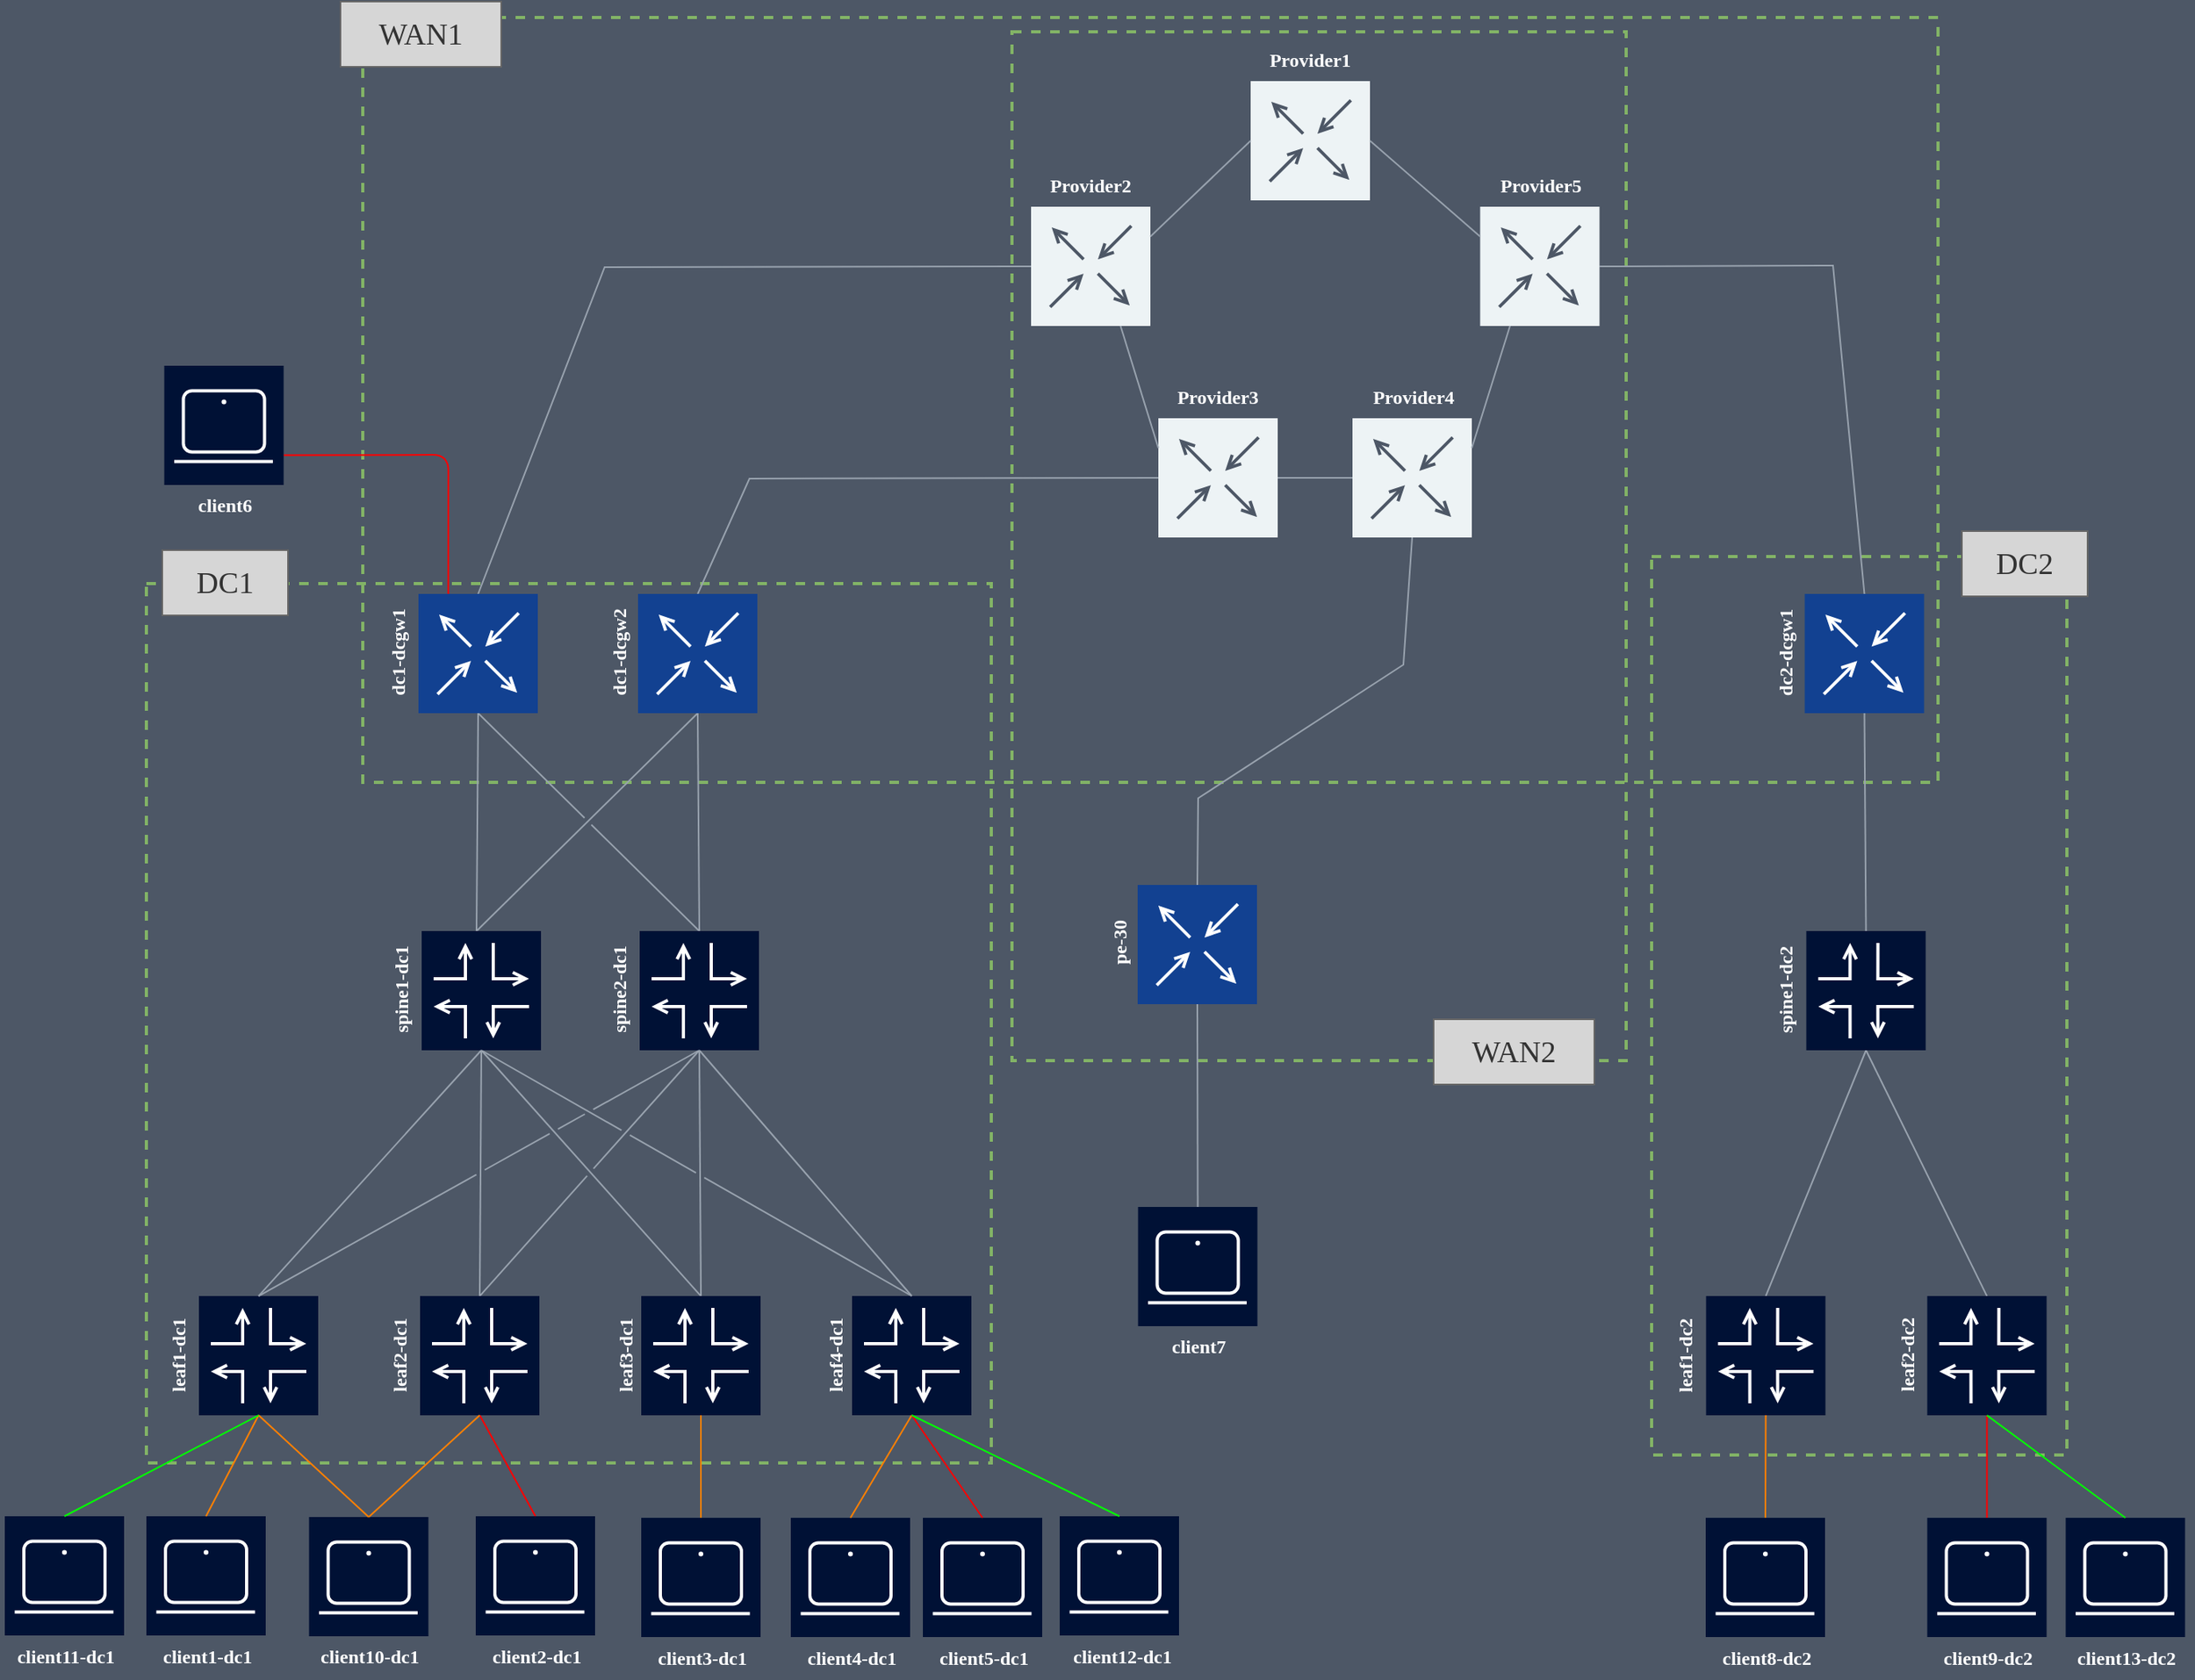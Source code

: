 <mxfile compressed="false" pages="4">
    <diagram id="Network Topology" name="Physical topology">
        <mxGraphModel dx="542" dy="359" grid="0" gridSize="2" guides="1" tooltips="1" connect="1" arrows="1" fold="1" page="1" pageScale="1" pageWidth="3300" pageHeight="4681" background="#4D5766" math="0" shadow="0">
            <root>
                <mxCell id="0"/>
                <mxCell id="1" parent="0"/>
                <mxCell id="WVs_OT1eYx0916ij7yWF-5" value="" style="whiteSpace=wrap;html=1;fillColor=none;dashed=1;strokeWidth=2;strokeColor=#82b366;gradientColor=none;" parent="1" vertex="1">
                    <mxGeometry x="1179" y="527" width="531" height="553" as="geometry"/>
                </mxCell>
                <mxCell id="WVs_OT1eYx0916ij7yWF-7" value="" style="whiteSpace=wrap;html=1;fillColor=none;dashed=1;strokeWidth=2;strokeColor=#82b366;gradientColor=none;" parent="1" vertex="1">
                    <mxGeometry x="2125" y="510" width="261" height="565" as="geometry"/>
                </mxCell>
                <mxCell id="WVs_OT1eYx0916ij7yWF-6" value="" style="whiteSpace=wrap;html=1;fillColor=none;dashed=1;strokeWidth=2;strokeColor=#82b366;gradientColor=none;" parent="1" vertex="1">
                    <mxGeometry x="1723" y="180" width="386" height="647" as="geometry"/>
                </mxCell>
                <mxCell id="WVs_OT1eYx0916ij7yWF-4" value="" style="whiteSpace=wrap;html=1;fillColor=none;dashed=1;strokeWidth=2;strokeColor=#82b366;gradientColor=none;" parent="1" vertex="1">
                    <mxGeometry x="1315" y="171" width="990" height="481" as="geometry"/>
                </mxCell>
                <object label="" src_label="e1-6" trgt_label="e1-31" source="spine1-dc1" target="leaf4-dc1" id="11e34e62b492b558eb1147c751843e40">
                    <mxCell style="endArrow=none;jumpStyle=gap;exitY=1;exitX=0.5;fontFamily=Google Sans;fontSource=https%3A%2F%2Ffonts.googleapis.com%2Fcss%3Ffamily%3DGoogle%2BSans;entryX=0.5;entryY=0;entryDx=0;entryDy=0;strokeColor=#98A2AE;exitDx=0;exitDy=0;" parent="1" source="XFLzxQZfM_v2sXhXUsD--76" target="XFLzxQZfM_v2sXhXUsD--37" edge="1">
                        <mxGeometry relative="1" as="geometry">
                            <mxPoint x="1386.5" y="820.5" as="sourcePoint"/>
                            <mxPoint x="1639" y="973.5" as="targetPoint"/>
                        </mxGeometry>
                    </mxCell>
                </object>
                <object label="" src_label="e1-3" trgt_label="e1-32" source="spine2-dc1" target="leaf1-dc1" id="be8a9e7dc0bc1c43fab98ff7dd33c904">
                    <mxCell style="endArrow=none;jumpStyle=gap;entryY=0;exitY=1;entryX=0.5;exitX=0.5;fontFamily=Google Sans;fontSource=https%3A%2F%2Ffonts.googleapis.com%2Fcss%3Ffamily%3DGoogle%2BSans;entryDx=0;entryDy=0;strokeColor=#98A2AE;exitDx=0;exitDy=0;" parent="1" source="XFLzxQZfM_v2sXhXUsD--84" target="XFLzxQZfM_v2sXhXUsD--2" edge="1">
                        <mxGeometry relative="1" as="geometry">
                            <mxPoint x="1526.5" y="820.5" as="sourcePoint"/>
                            <mxPoint x="1226.5" y="975.04" as="targetPoint"/>
                        </mxGeometry>
                    </mxCell>
                </object>
                <object label="" src_label="eth1" trgt_label="eth5" source="dcgw1-dc1" target="p1" id="0c637271b958e190790944e216d0e1cd">
                    <mxCell style="endArrow=none;jumpStyle=gap;exitY=0;exitX=0.5;exitDx=0;exitDy=0;fontFamily=Google Sans;fontSource=https%3A%2F%2Ffonts.googleapis.com%2Fcss%3Ffamily%3DGoogle%2BSans;strokeColor=#98A2AE;rounded=0;curved=0;entryX=0;entryY=0.5;entryDx=0;entryDy=0;" parent="1" source="XFLzxQZfM_v2sXhXUsD--105" target="14" edge="1">
                        <mxGeometry relative="1" as="geometry">
                            <mxPoint x="1312.5" y="534.32" as="sourcePoint"/>
                            <mxPoint x="1545" y="438" as="targetPoint"/>
                            <Array as="points">
                                <mxPoint x="1467" y="328"/>
                            </Array>
                        </mxGeometry>
                    </mxCell>
                </object>
                <object label="" src_label="eth1" trgt_label="eth6" source="dcgw2-dc1" target="p1" id="ba817ebb1d00d02cf8c0dcaba1a7e5be">
                    <mxCell style="endArrow=none;jumpStyle=gap;exitY=0;exitX=0.5;exitDx=0;exitDy=0;fontFamily=Google Sans;fontSource=https%3A%2F%2Ffonts.googleapis.com%2Fcss%3Ffamily%3DGoogle%2BSans;strokeColor=#98A2AE;rounded=0;curved=0;entryX=0;entryY=0.5;entryDx=0;entryDy=0;" parent="1" source="XFLzxQZfM_v2sXhXUsD--118" target="22" edge="1">
                        <mxGeometry relative="1" as="geometry">
                            <mxPoint x="1452.5" y="534.32" as="sourcePoint"/>
                            <mxPoint x="1591" y="479" as="targetPoint"/>
                            <Array as="points">
                                <mxPoint x="1558" y="461"/>
                            </Array>
                        </mxGeometry>
                    </mxCell>
                </object>
                <object label="" src_label="e1-31" trgt_label="eth3" source="spine1-dc1" target="dcgw1-dc1" id="8b5859603a6925d2c849d9743de38a1e">
                    <mxCell style="endArrow=none;jumpStyle=gap;entryY=1;exitY=0;entryX=0.5;exitX=0.5;entryDx=0;entryDy=0;exitDx=0;exitDy=0;fontFamily=Google Sans;fontSource=https%3A%2F%2Ffonts.googleapis.com%2Fcss%3Ffamily%3DGoogle%2BSans;strokeColor=#98A2AE;" parent="1" target="XFLzxQZfM_v2sXhXUsD--105" edge="1">
                        <mxGeometry relative="1" as="geometry">
                            <mxPoint x="1386.5" y="745.5" as="sourcePoint"/>
                            <mxPoint x="1386.5" y="609.32" as="targetPoint"/>
                        </mxGeometry>
                    </mxCell>
                </object>
                <object label="" src_label="e1-32" trgt_label="eth3" source="spine1-dc1" target="dcgw2-dc1" id="ae8b20479fd1f1029cdc591704fd1946">
                    <mxCell style="endArrow=none;jumpStyle=gap;entryY=1;exitY=0;entryX=0.5;exitX=0.5;entryDx=0;entryDy=0;exitDx=0;exitDy=0;fontFamily=Google Sans;fontSource=https%3A%2F%2Ffonts.googleapis.com%2Fcss%3Ffamily%3DGoogle%2BSans;strokeColor=#98A2AE;" parent="1" target="XFLzxQZfM_v2sXhXUsD--118" edge="1">
                        <mxGeometry relative="1" as="geometry">
                            <mxPoint x="1386.5" y="745.5" as="sourcePoint"/>
                            <mxPoint x="1526.5" y="609.32" as="targetPoint"/>
                        </mxGeometry>
                    </mxCell>
                </object>
                <object label="" src_label="e1-31" trgt_label="eth2" source="spine2-dc1" target="dcgw1-dc1" id="463040eab10b4bd470083bbec6d00ecb">
                    <mxCell style="endArrow=none;jumpStyle=gap;entryY=1;exitY=0;entryX=0.5;exitX=0.5;entryDx=0;entryDy=0;exitDx=0;exitDy=0;fontFamily=Google Sans;fontSource=https%3A%2F%2Ffonts.googleapis.com%2Fcss%3Ffamily%3DGoogle%2BSans;strokeColor=#98A2AE;" parent="1" target="XFLzxQZfM_v2sXhXUsD--105" edge="1">
                        <mxGeometry relative="1" as="geometry">
                            <mxPoint x="1526.5" y="745.5" as="sourcePoint"/>
                            <mxPoint x="1386.5" y="609.32" as="targetPoint"/>
                        </mxGeometry>
                    </mxCell>
                </object>
                <object label="" src_label="e1-32" trgt_label="eth2" source="spine2-dc1" target="dcgw2-dc1" id="3e7dd368fed04e2676a872ebfd4182c9">
                    <mxCell style="endArrow=none;jumpStyle=gap;entryY=1;exitY=0;entryX=0.5;exitX=0.5;entryDx=0;entryDy=0;exitDx=0;exitDy=0;fontFamily=Google Sans;fontSource=https%3A%2F%2Ffonts.googleapis.com%2Fcss%3Ffamily%3DGoogle%2BSans;strokeColor=#98A2AE;" parent="1" target="XFLzxQZfM_v2sXhXUsD--118" edge="1">
                        <mxGeometry relative="1" as="geometry">
                            <mxPoint x="1526.5" y="745.5" as="sourcePoint"/>
                            <mxPoint x="1526.5" y="609.32" as="targetPoint"/>
                        </mxGeometry>
                    </mxCell>
                </object>
                <object label="" src_label="e1-3" trgt_label="e1-31" source="spine1-dc1" target="leaf1-dc1" id="c7b0d9f3b5555ca65e23e2e205f105c9">
                    <mxCell style="endArrow=none;jumpStyle=gap;entryY=0;exitY=1;entryX=0.5;exitX=0.5;fontFamily=Google Sans;fontSource=https%3A%2F%2Ffonts.googleapis.com%2Fcss%3Ffamily%3DGoogle%2BSans;entryDx=0;entryDy=0;strokeColor=#98A2AE;exitDx=0;exitDy=0;" parent="1" source="XFLzxQZfM_v2sXhXUsD--76" target="XFLzxQZfM_v2sXhXUsD--2" edge="1">
                        <mxGeometry relative="1" as="geometry">
                            <mxPoint x="1388.5" y="852.5" as="sourcePoint"/>
                            <mxPoint x="1226.5" y="975.04" as="targetPoint"/>
                        </mxGeometry>
                    </mxCell>
                </object>
                <object label="" src_label="e1-6" trgt_label="e1-32" source="spine2-dc1" target="leaf4-dc1" id="620fc4d52e0297e8f771b124b08fa147">
                    <mxCell style="endArrow=none;jumpStyle=gap;entryY=0;exitY=1;entryX=0.5;exitX=0.5;fontFamily=Google Sans;fontSource=https%3A%2F%2Ffonts.googleapis.com%2Fcss%3Ffamily%3DGoogle%2BSans;entryDx=0;entryDy=0;strokeColor=#98A2AE;exitDx=0;exitDy=0;" parent="1" source="XFLzxQZfM_v2sXhXUsD--84" target="XFLzxQZfM_v2sXhXUsD--37" edge="1">
                        <mxGeometry relative="1" as="geometry">
                            <mxPoint x="1526.5" y="820.5" as="sourcePoint"/>
                            <mxPoint x="1656.5" y="975.04" as="targetPoint"/>
                        </mxGeometry>
                    </mxCell>
                </object>
                <object label="" src_label="eth1" trgt_label="e1-1" source="client1-dc1" target="leaf1-dc1" id="b430e8e39376845e516a7affae09f064">
                    <mxCell style="endArrow=none;jumpStyle=gap;entryY=1;exitY=0;entryX=0.5;exitX=0.5;exitDx=0;exitDy=0;entryDx=0;entryDy=0;fontFamily=Google Sans;fontSource=https%3A%2F%2Ffonts.googleapis.com%2Fcss%3Ffamily%3DGoogle%2BSans;strokeColor=#FF0000;" parent="1" source="XFLzxQZfM_v2sXhXUsD--10" target="XFLzxQZfM_v2sXhXUsD--2" edge="1">
                        <mxGeometry relative="1" as="geometry">
                            <mxPoint x="1388.5" y="1057.5" as="sourcePoint"/>
                            <mxPoint x="1388.5" y="1050.04" as="targetPoint"/>
                        </mxGeometry>
                    </mxCell>
                </object>
                <object label="" src_label="eth1" trgt_label="e1-1" source="client1-dc1" target="leaf1-dc1" id="XFLzxQZfM_v2sXhXUsD--47">
                    <mxCell style="endArrow=none;jumpStyle=gap;entryY=1;exitY=0;entryX=0.5;exitX=0.5;exitDx=0;exitDy=0;entryDx=0;entryDy=0;fontFamily=Google Sans;fontSource=https%3A%2F%2Ffonts.googleapis.com%2Fcss%3Ffamily%3DGoogle%2BSans;strokeColor=#FF8000;" parent="1" source="XFLzxQZfM_v2sXhXUsD--43" target="XFLzxQZfM_v2sXhXUsD--37" edge="1">
                        <mxGeometry relative="1" as="geometry">
                            <mxPoint x="1527.5" y="1057.5" as="sourcePoint"/>
                            <mxPoint x="1528" y="1050.5" as="targetPoint"/>
                        </mxGeometry>
                    </mxCell>
                </object>
                <mxCell id="XFLzxQZfM_v2sXhXUsD--55" value="" style="group;fontStyle=1" parent="1" vertex="1" connectable="0">
                    <mxGeometry x="1325" y="975.04" width="101" height="75" as="geometry"/>
                </mxCell>
                <mxCell id="XFLzxQZfM_v2sXhXUsD--8" value="" style="group;aspect=fixed;fontStyle=1" parent="XFLzxQZfM_v2sXhXUsD--55" vertex="1" connectable="0">
                    <mxGeometry x="26" width="75" height="75" as="geometry"/>
                </mxCell>
                <mxCell id="XFLzxQZfM_v2sXhXUsD--2" value="" style="whiteSpace=wrap;html=1;aspect=fixed;fillColor=#001135;strokeColor=none;connectable=1;allowArrows=1;fontStyle=1" parent="XFLzxQZfM_v2sXhXUsD--8" vertex="1">
                    <mxGeometry width="75" height="75" as="geometry"/>
                </mxCell>
                <mxCell id="XFLzxQZfM_v2sXhXUsD--3" value="" style="endArrow=open;html=1;edgeStyle=orthogonalEdgeStyle;rounded=0;endFill=0;startSize=6;endSize=6;strokeColor=#FFFFFF;strokeWidth=2;fontStyle=1" parent="XFLzxQZfM_v2sXhXUsD--8" edge="1">
                    <mxGeometry width="50" height="50" relative="1" as="geometry">
                        <mxPoint x="7.5" y="30" as="sourcePoint"/>
                        <mxPoint x="27.5" y="7.5" as="targetPoint"/>
                        <Array as="points">
                            <mxPoint x="27.5" y="30"/>
                        </Array>
                    </mxGeometry>
                </mxCell>
                <mxCell id="XFLzxQZfM_v2sXhXUsD--4" value="" style="endArrow=open;html=1;edgeStyle=orthogonalEdgeStyle;rounded=0;endFill=0;startSize=6;endSize=6;strokeColor=#FFFFFF;strokeWidth=2;fontStyle=1" parent="XFLzxQZfM_v2sXhXUsD--8" edge="1">
                    <mxGeometry width="50" height="50" relative="1" as="geometry">
                        <mxPoint x="27.5" y="67.5" as="sourcePoint"/>
                        <mxPoint x="7.5" y="47.5" as="targetPoint"/>
                        <Array as="points">
                            <mxPoint x="27.5" y="47.5"/>
                        </Array>
                    </mxGeometry>
                </mxCell>
                <mxCell id="XFLzxQZfM_v2sXhXUsD--5" value="" style="endArrow=open;html=1;edgeStyle=orthogonalEdgeStyle;rounded=0;endFill=0;startSize=6;endSize=6;strokeColor=#FFFFFF;strokeWidth=2;fontStyle=1" parent="XFLzxQZfM_v2sXhXUsD--8" edge="1">
                    <mxGeometry width="50" height="50" relative="1" as="geometry">
                        <mxPoint x="45.0" y="7.5" as="sourcePoint"/>
                        <mxPoint x="67.5" y="30" as="targetPoint"/>
                        <Array as="points">
                            <mxPoint x="45.0" y="30"/>
                        </Array>
                    </mxGeometry>
                </mxCell>
                <mxCell id="XFLzxQZfM_v2sXhXUsD--6" value="" style="endArrow=open;html=1;edgeStyle=orthogonalEdgeStyle;rounded=0;endFill=0;startSize=6;endSize=6;strokeColor=#FFFFFF;strokeWidth=2;fontStyle=1" parent="XFLzxQZfM_v2sXhXUsD--8" edge="1">
                    <mxGeometry width="50" height="50" relative="1" as="geometry">
                        <mxPoint x="67.5" y="47.5" as="sourcePoint"/>
                        <mxPoint x="45.0" y="67.5" as="targetPoint"/>
                        <Array as="points">
                            <mxPoint x="45.0" y="47.5"/>
                        </Array>
                    </mxGeometry>
                </mxCell>
                <mxCell id="XFLzxQZfM_v2sXhXUsD--54" value="leaf2-dc1" style="text;html=1;align=center;verticalAlign=middle;resizable=0;points=[];autosize=1;strokeColor=none;fillColor=none;fontFamily=Google Sans;fontSource=https%3A%2F%2Ffonts.googleapis.com%2Fcss%3Ffamily%3DGoogle%2BSans;fontColor=#FFFFFF;rotation=-90;fontStyle=1" parent="XFLzxQZfM_v2sXhXUsD--55" vertex="1">
                    <mxGeometry x="-21" y="24.5" width="68" height="26" as="geometry"/>
                </mxCell>
                <mxCell id="XFLzxQZfM_v2sXhXUsD--61" value="" style="group;fontStyle=1" parent="1" vertex="1" connectable="0">
                    <mxGeometry x="1466.5" y="975.04" width="100.5" height="75" as="geometry"/>
                </mxCell>
                <mxCell id="XFLzxQZfM_v2sXhXUsD--36" value="" style="group;aspect=fixed;fontStyle=1" parent="XFLzxQZfM_v2sXhXUsD--61" vertex="1" connectable="0">
                    <mxGeometry x="23.5" width="75" height="75" as="geometry"/>
                </mxCell>
                <mxCell id="XFLzxQZfM_v2sXhXUsD--37" value="" style="whiteSpace=wrap;html=1;aspect=fixed;fillColor=#001135;strokeColor=none;connectable=1;allowArrows=1;fontStyle=1" parent="XFLzxQZfM_v2sXhXUsD--36" vertex="1">
                    <mxGeometry width="75" height="75" as="geometry"/>
                </mxCell>
                <mxCell id="XFLzxQZfM_v2sXhXUsD--38" value="" style="endArrow=open;html=1;edgeStyle=orthogonalEdgeStyle;rounded=0;endFill=0;startSize=6;endSize=6;strokeColor=#FFFFFF;strokeWidth=2;fontStyle=1" parent="XFLzxQZfM_v2sXhXUsD--36" edge="1">
                    <mxGeometry width="50" height="50" relative="1" as="geometry">
                        <mxPoint x="7.5" y="30" as="sourcePoint"/>
                        <mxPoint x="27.5" y="7.5" as="targetPoint"/>
                        <Array as="points">
                            <mxPoint x="27.5" y="30"/>
                        </Array>
                    </mxGeometry>
                </mxCell>
                <mxCell id="XFLzxQZfM_v2sXhXUsD--39" value="" style="endArrow=open;html=1;edgeStyle=orthogonalEdgeStyle;rounded=0;endFill=0;startSize=6;endSize=6;strokeColor=#FFFFFF;strokeWidth=2;fontStyle=1" parent="XFLzxQZfM_v2sXhXUsD--36" edge="1">
                    <mxGeometry width="50" height="50" relative="1" as="geometry">
                        <mxPoint x="27.5" y="67.5" as="sourcePoint"/>
                        <mxPoint x="7.5" y="47.5" as="targetPoint"/>
                        <Array as="points">
                            <mxPoint x="27.5" y="47.5"/>
                        </Array>
                    </mxGeometry>
                </mxCell>
                <mxCell id="XFLzxQZfM_v2sXhXUsD--40" value="" style="endArrow=open;html=1;edgeStyle=orthogonalEdgeStyle;rounded=0;endFill=0;startSize=6;endSize=6;strokeColor=#FFFFFF;strokeWidth=2;fontStyle=1" parent="XFLzxQZfM_v2sXhXUsD--36" edge="1">
                    <mxGeometry width="50" height="50" relative="1" as="geometry">
                        <mxPoint x="45.0" y="7.5" as="sourcePoint"/>
                        <mxPoint x="67.5" y="30" as="targetPoint"/>
                        <Array as="points">
                            <mxPoint x="45.0" y="30"/>
                        </Array>
                    </mxGeometry>
                </mxCell>
                <mxCell id="XFLzxQZfM_v2sXhXUsD--41" value="" style="endArrow=open;html=1;edgeStyle=orthogonalEdgeStyle;rounded=0;endFill=0;startSize=6;endSize=6;strokeColor=#FFFFFF;strokeWidth=2;fontStyle=1" parent="XFLzxQZfM_v2sXhXUsD--36" edge="1">
                    <mxGeometry width="50" height="50" relative="1" as="geometry">
                        <mxPoint x="67.5" y="47.5" as="sourcePoint"/>
                        <mxPoint x="45.0" y="67.5" as="targetPoint"/>
                        <Array as="points">
                            <mxPoint x="45.0" y="47.5"/>
                        </Array>
                    </mxGeometry>
                </mxCell>
                <mxCell id="XFLzxQZfM_v2sXhXUsD--60" value="leaf3-dc1" style="text;html=1;align=center;verticalAlign=middle;resizable=0;points=[];autosize=1;strokeColor=none;fillColor=none;fontFamily=Google Sans;fontSource=https%3A%2F%2Ffonts.googleapis.com%2Fcss%3Ffamily%3DGoogle%2BSans;fontColor=#FFFFFF;rotation=-90;fontStyle=1" parent="XFLzxQZfM_v2sXhXUsD--61" vertex="1">
                    <mxGeometry x="-20.5" y="24.5" width="68" height="26" as="geometry"/>
                </mxCell>
                <mxCell id="XFLzxQZfM_v2sXhXUsD--62" value="" style="group" parent="1" vertex="1" connectable="0">
                    <mxGeometry x="1385.755" y="1113.5" width="76.245" height="101" as="geometry"/>
                </mxCell>
                <mxCell id="XFLzxQZfM_v2sXhXUsD--9" value="" style="group;aspect=fixed;" parent="XFLzxQZfM_v2sXhXUsD--62" vertex="1" connectable="0">
                    <mxGeometry width="75.49" height="75" as="geometry"/>
                </mxCell>
                <mxCell id="XFLzxQZfM_v2sXhXUsD--10" value="" style="whiteSpace=wrap;html=1;aspect=fixed;fillColor=#001135;strokeColor=none;connectable=1;allowArrows=1;" parent="XFLzxQZfM_v2sXhXUsD--9" vertex="1">
                    <mxGeometry x="0.245" width="75" height="75" as="geometry"/>
                </mxCell>
                <mxCell id="XFLzxQZfM_v2sXhXUsD--17" value="" style="endArrow=none;html=1;rounded=0;entryX=0.907;entryY=0.793;entryDx=0;entryDy=0;entryPerimeter=0;exitX=0.08;exitY=0.793;exitDx=0;exitDy=0;exitPerimeter=0;strokeColor=#FFFFFF;strokeWidth=2;" parent="XFLzxQZfM_v2sXhXUsD--9" edge="1">
                    <mxGeometry width="50" height="50" relative="1" as="geometry">
                        <mxPoint x="6.49" y="60.235" as="sourcePoint"/>
                        <mxPoint x="68.515" y="60.235" as="targetPoint"/>
                    </mxGeometry>
                </mxCell>
                <mxCell id="XFLzxQZfM_v2sXhXUsD--15" value="" style="rounded=1;whiteSpace=wrap;html=1;arcSize=14;fillColor=none;strokeColor=#FFFFFF;strokeWidth=2;" parent="XFLzxQZfM_v2sXhXUsD--9" vertex="1">
                    <mxGeometry x="12.245" y="15.76" width="51" height="38.46" as="geometry"/>
                </mxCell>
                <mxCell id="XFLzxQZfM_v2sXhXUsD--16" value="" style="ellipse;whiteSpace=wrap;html=1;aspect=fixed;strokeColor=none;" parent="XFLzxQZfM_v2sXhXUsD--9" vertex="1">
                    <mxGeometry x="36.245" y="21.22" width="3" height="3" as="geometry"/>
                </mxCell>
                <mxCell id="XFLzxQZfM_v2sXhXUsD--52" value="client2-dc1" style="text;html=1;align=center;verticalAlign=middle;resizable=0;points=[];autosize=1;strokeColor=none;fillColor=none;fontFamily=Google Sans;fontSource=https%3A%2F%2Ffonts.googleapis.com%2Fcss%3Ffamily%3DGoogle%2BSans;fontColor=#FFFFFF;fontStyle=1" parent="XFLzxQZfM_v2sXhXUsD--62" vertex="1">
                    <mxGeometry x="-0.755" y="75" width="77" height="26" as="geometry"/>
                </mxCell>
                <mxCell id="XFLzxQZfM_v2sXhXUsD--63" value="" style="group" parent="1" vertex="1" connectable="0">
                    <mxGeometry x="1489" y="1114.5" width="78" height="101" as="geometry"/>
                </mxCell>
                <mxCell id="XFLzxQZfM_v2sXhXUsD--42" value="" style="group;aspect=fixed;" parent="XFLzxQZfM_v2sXhXUsD--63" vertex="1" connectable="0">
                    <mxGeometry x="0.755" width="75.49" height="75" as="geometry"/>
                </mxCell>
                <mxCell id="XFLzxQZfM_v2sXhXUsD--43" value="" style="whiteSpace=wrap;html=1;aspect=fixed;fillColor=#001135;strokeColor=none;connectable=1;allowArrows=1;" parent="XFLzxQZfM_v2sXhXUsD--42" vertex="1">
                    <mxGeometry x="0.245" width="75" height="75" as="geometry"/>
                </mxCell>
                <mxCell id="XFLzxQZfM_v2sXhXUsD--44" value="" style="endArrow=none;html=1;rounded=0;entryX=0.907;entryY=0.793;entryDx=0;entryDy=0;entryPerimeter=0;exitX=0.08;exitY=0.793;exitDx=0;exitDy=0;exitPerimeter=0;strokeColor=#FFFFFF;strokeWidth=2;" parent="XFLzxQZfM_v2sXhXUsD--42" edge="1">
                    <mxGeometry width="50" height="50" relative="1" as="geometry">
                        <mxPoint x="6.49" y="60.235" as="sourcePoint"/>
                        <mxPoint x="68.515" y="60.235" as="targetPoint"/>
                    </mxGeometry>
                </mxCell>
                <mxCell id="XFLzxQZfM_v2sXhXUsD--45" value="" style="rounded=1;whiteSpace=wrap;html=1;arcSize=14;fillColor=none;strokeColor=#FFFFFF;strokeWidth=2;" parent="XFLzxQZfM_v2sXhXUsD--42" vertex="1">
                    <mxGeometry x="12.245" y="15.76" width="51" height="38.46" as="geometry"/>
                </mxCell>
                <mxCell id="XFLzxQZfM_v2sXhXUsD--46" value="" style="ellipse;whiteSpace=wrap;html=1;aspect=fixed;strokeColor=none;" parent="XFLzxQZfM_v2sXhXUsD--42" vertex="1">
                    <mxGeometry x="36.245" y="21.22" width="3" height="3" as="geometry"/>
                </mxCell>
                <mxCell id="XFLzxQZfM_v2sXhXUsD--53" value="client3-dc1" style="text;html=1;align=center;verticalAlign=middle;resizable=0;points=[];autosize=1;strokeColor=none;fillColor=none;fontFamily=Google Sans;fontSource=https%3A%2F%2Ffonts.googleapis.com%2Fcss%3Ffamily%3DGoogle%2BSans;fontColor=#FFFFFF;fontStyle=1" parent="XFLzxQZfM_v2sXhXUsD--63" vertex="1">
                    <mxGeometry y="75" width="78" height="26" as="geometry"/>
                </mxCell>
                <mxCell id="XFLzxQZfM_v2sXhXUsD--74" value="" style="group;fontStyle=1" parent="1" vertex="1" connectable="0">
                    <mxGeometry x="1326" y="745.5" width="101" height="75" as="geometry"/>
                </mxCell>
                <mxCell id="XFLzxQZfM_v2sXhXUsD--75" value="" style="group;aspect=fixed;fontStyle=1" parent="XFLzxQZfM_v2sXhXUsD--74" vertex="1" connectable="0">
                    <mxGeometry x="26" width="75" height="75" as="geometry"/>
                </mxCell>
                <mxCell id="XFLzxQZfM_v2sXhXUsD--76" value="" style="whiteSpace=wrap;html=1;aspect=fixed;fillColor=#001135;strokeColor=none;connectable=1;allowArrows=1;fontStyle=1" parent="XFLzxQZfM_v2sXhXUsD--75" vertex="1">
                    <mxGeometry width="75" height="75" as="geometry"/>
                </mxCell>
                <mxCell id="XFLzxQZfM_v2sXhXUsD--77" value="" style="endArrow=open;html=1;edgeStyle=orthogonalEdgeStyle;rounded=0;endFill=0;startSize=6;endSize=6;strokeColor=#FFFFFF;strokeWidth=2;fontStyle=1" parent="XFLzxQZfM_v2sXhXUsD--75" edge="1">
                    <mxGeometry width="50" height="50" relative="1" as="geometry">
                        <mxPoint x="7.5" y="30" as="sourcePoint"/>
                        <mxPoint x="27.5" y="7.5" as="targetPoint"/>
                        <Array as="points">
                            <mxPoint x="27.5" y="30"/>
                        </Array>
                    </mxGeometry>
                </mxCell>
                <mxCell id="XFLzxQZfM_v2sXhXUsD--78" value="" style="endArrow=open;html=1;edgeStyle=orthogonalEdgeStyle;rounded=0;endFill=0;startSize=6;endSize=6;strokeColor=#FFFFFF;strokeWidth=2;fontStyle=1" parent="XFLzxQZfM_v2sXhXUsD--75" edge="1">
                    <mxGeometry width="50" height="50" relative="1" as="geometry">
                        <mxPoint x="27.5" y="67.5" as="sourcePoint"/>
                        <mxPoint x="7.5" y="47.5" as="targetPoint"/>
                        <Array as="points">
                            <mxPoint x="27.5" y="47.5"/>
                        </Array>
                    </mxGeometry>
                </mxCell>
                <mxCell id="XFLzxQZfM_v2sXhXUsD--79" value="" style="endArrow=open;html=1;edgeStyle=orthogonalEdgeStyle;rounded=0;endFill=0;startSize=6;endSize=6;strokeColor=#FFFFFF;strokeWidth=2;fontStyle=1" parent="XFLzxQZfM_v2sXhXUsD--75" edge="1">
                    <mxGeometry width="50" height="50" relative="1" as="geometry">
                        <mxPoint x="45.0" y="7.5" as="sourcePoint"/>
                        <mxPoint x="67.5" y="30" as="targetPoint"/>
                        <Array as="points">
                            <mxPoint x="45.0" y="30"/>
                        </Array>
                    </mxGeometry>
                </mxCell>
                <mxCell id="XFLzxQZfM_v2sXhXUsD--80" value="" style="endArrow=open;html=1;edgeStyle=orthogonalEdgeStyle;rounded=0;endFill=0;startSize=6;endSize=6;strokeColor=#FFFFFF;strokeWidth=2;fontStyle=1" parent="XFLzxQZfM_v2sXhXUsD--75" edge="1">
                    <mxGeometry width="50" height="50" relative="1" as="geometry">
                        <mxPoint x="67.5" y="47.5" as="sourcePoint"/>
                        <mxPoint x="45.0" y="67.5" as="targetPoint"/>
                        <Array as="points">
                            <mxPoint x="45.0" y="47.5"/>
                        </Array>
                    </mxGeometry>
                </mxCell>
                <mxCell id="XFLzxQZfM_v2sXhXUsD--81" value="spine1-dc1" style="text;html=1;align=center;verticalAlign=middle;resizable=0;points=[];autosize=1;strokeColor=none;fillColor=none;fontFamily=Google Sans;fontSource=https%3A%2F%2Ffonts.googleapis.com%2Fcss%3Ffamily%3DGoogle%2BSans;fontColor=#FFFFFF;rotation=-90;fontStyle=1" parent="XFLzxQZfM_v2sXhXUsD--74" vertex="1">
                    <mxGeometry x="-24" y="24.5" width="75" height="26" as="geometry"/>
                </mxCell>
                <mxCell id="XFLzxQZfM_v2sXhXUsD--82" value="" style="group;fontStyle=1" parent="1" vertex="1" connectable="0">
                    <mxGeometry x="1463" y="745.5" width="101" height="75" as="geometry"/>
                </mxCell>
                <mxCell id="XFLzxQZfM_v2sXhXUsD--83" value="" style="group;aspect=fixed;fontStyle=1" parent="XFLzxQZfM_v2sXhXUsD--82" vertex="1" connectable="0">
                    <mxGeometry x="26" width="75" height="75" as="geometry"/>
                </mxCell>
                <mxCell id="XFLzxQZfM_v2sXhXUsD--84" value="" style="whiteSpace=wrap;html=1;aspect=fixed;fillColor=#001135;strokeColor=none;connectable=1;allowArrows=1;fontStyle=1" parent="XFLzxQZfM_v2sXhXUsD--83" vertex="1">
                    <mxGeometry width="75" height="75" as="geometry"/>
                </mxCell>
                <mxCell id="XFLzxQZfM_v2sXhXUsD--85" value="" style="endArrow=open;html=1;edgeStyle=orthogonalEdgeStyle;rounded=0;endFill=0;startSize=6;endSize=6;strokeColor=#FFFFFF;strokeWidth=2;fontStyle=1" parent="XFLzxQZfM_v2sXhXUsD--83" edge="1">
                    <mxGeometry width="50" height="50" relative="1" as="geometry">
                        <mxPoint x="7.5" y="30" as="sourcePoint"/>
                        <mxPoint x="27.5" y="7.5" as="targetPoint"/>
                        <Array as="points">
                            <mxPoint x="27.5" y="30"/>
                        </Array>
                    </mxGeometry>
                </mxCell>
                <mxCell id="XFLzxQZfM_v2sXhXUsD--86" value="" style="endArrow=open;html=1;edgeStyle=orthogonalEdgeStyle;rounded=0;endFill=0;startSize=6;endSize=6;strokeColor=#FFFFFF;strokeWidth=2;fontStyle=1" parent="XFLzxQZfM_v2sXhXUsD--83" edge="1">
                    <mxGeometry width="50" height="50" relative="1" as="geometry">
                        <mxPoint x="27.5" y="67.5" as="sourcePoint"/>
                        <mxPoint x="7.5" y="47.5" as="targetPoint"/>
                        <Array as="points">
                            <mxPoint x="27.5" y="47.5"/>
                        </Array>
                    </mxGeometry>
                </mxCell>
                <mxCell id="XFLzxQZfM_v2sXhXUsD--87" value="" style="endArrow=open;html=1;edgeStyle=orthogonalEdgeStyle;rounded=0;endFill=0;startSize=6;endSize=6;strokeColor=#FFFFFF;strokeWidth=2;fontStyle=1" parent="XFLzxQZfM_v2sXhXUsD--83" edge="1">
                    <mxGeometry width="50" height="50" relative="1" as="geometry">
                        <mxPoint x="45.0" y="7.5" as="sourcePoint"/>
                        <mxPoint x="67.5" y="30" as="targetPoint"/>
                        <Array as="points">
                            <mxPoint x="45.0" y="30"/>
                        </Array>
                    </mxGeometry>
                </mxCell>
                <mxCell id="XFLzxQZfM_v2sXhXUsD--88" value="" style="endArrow=open;html=1;edgeStyle=orthogonalEdgeStyle;rounded=0;endFill=0;startSize=6;endSize=6;strokeColor=#FFFFFF;strokeWidth=2;fontStyle=1" parent="XFLzxQZfM_v2sXhXUsD--83" edge="1">
                    <mxGeometry width="50" height="50" relative="1" as="geometry">
                        <mxPoint x="67.5" y="47.5" as="sourcePoint"/>
                        <mxPoint x="45.0" y="67.5" as="targetPoint"/>
                        <Array as="points">
                            <mxPoint x="45.0" y="47.5"/>
                        </Array>
                    </mxGeometry>
                </mxCell>
                <mxCell id="XFLzxQZfM_v2sXhXUsD--89" value="spine2-dc1" style="text;html=1;align=center;verticalAlign=middle;resizable=0;points=[];autosize=1;strokeColor=none;fillColor=none;fontFamily=Google Sans;fontSource=https%3A%2F%2Ffonts.googleapis.com%2Fcss%3Ffamily%3DGoogle%2BSans;fontColor=#FFFFFF;rotation=-90;fontStyle=1" parent="XFLzxQZfM_v2sXhXUsD--82" vertex="1">
                    <mxGeometry x="-25" y="24.5" width="77" height="26" as="geometry"/>
                </mxCell>
                <mxCell id="XFLzxQZfM_v2sXhXUsD--126" value="" style="group;fontStyle=1" parent="1" vertex="1" connectable="0">
                    <mxGeometry x="1462" y="532" width="101" height="78" as="geometry"/>
                </mxCell>
                <mxCell id="XFLzxQZfM_v2sXhXUsD--117" value="" style="group;fontStyle=1" parent="XFLzxQZfM_v2sXhXUsD--126" vertex="1" connectable="0">
                    <mxGeometry x="26" y="1.5" width="75" height="75.0" as="geometry"/>
                </mxCell>
                <mxCell id="XFLzxQZfM_v2sXhXUsD--118" value="" style="whiteSpace=wrap;html=1;aspect=fixed;fillColor=#124191;strokeColor=none;connectable=1;allowArrows=1;fontStyle=1" parent="XFLzxQZfM_v2sXhXUsD--117" vertex="1">
                    <mxGeometry width="75" height="75" as="geometry"/>
                </mxCell>
                <mxCell id="XFLzxQZfM_v2sXhXUsD--119" value="" style="endArrow=open;html=1;rounded=0;endFill=0;startSize=6;endSize=6;strokeColor=#FFFFFF;strokeWidth=2;entryX=0.56;entryY=0.441;entryDx=0;entryDy=0;entryPerimeter=0;exitX=0.84;exitY=0.161;exitDx=0;exitDy=0;exitPerimeter=0;fontStyle=1" parent="XFLzxQZfM_v2sXhXUsD--117" source="XFLzxQZfM_v2sXhXUsD--118" target="XFLzxQZfM_v2sXhXUsD--118" edge="1">
                    <mxGeometry width="50" height="50" relative="1" as="geometry">
                        <mxPoint x="63" y="12.07" as="sourcePoint"/>
                        <mxPoint x="43" y="32.07" as="targetPoint"/>
                    </mxGeometry>
                </mxCell>
                <mxCell id="XFLzxQZfM_v2sXhXUsD--120" value="" style="endArrow=open;html=1;rounded=0;endFill=0;startSize=6;endSize=6;strokeColor=#FFFFFF;strokeWidth=2;entryX=0.44;entryY=0.561;entryDx=0;entryDy=0;entryPerimeter=0;exitX=0.16;exitY=0.841;exitDx=0;exitDy=0;exitPerimeter=0;fontStyle=1" parent="XFLzxQZfM_v2sXhXUsD--117" edge="1">
                    <mxGeometry width="50" height="50" relative="1" as="geometry">
                        <mxPoint x="12.0" y="63.075" as="sourcePoint"/>
                        <mxPoint x="33" y="42.075" as="targetPoint"/>
                    </mxGeometry>
                </mxCell>
                <mxCell id="XFLzxQZfM_v2sXhXUsD--121" value="" style="endArrow=open;html=1;rounded=0;endFill=0;startSize=6;endSize=6;strokeColor=#FFFFFF;strokeWidth=2;entryX=0.173;entryY=0.174;entryDx=0;entryDy=0;entryPerimeter=0;exitX=0.44;exitY=0.441;exitDx=0;exitDy=0;exitPerimeter=0;fontStyle=1" parent="XFLzxQZfM_v2sXhXUsD--117" source="XFLzxQZfM_v2sXhXUsD--118" target="XFLzxQZfM_v2sXhXUsD--118" edge="1">
                    <mxGeometry width="50" height="50" relative="1" as="geometry">
                        <mxPoint x="65" y="14.07" as="sourcePoint"/>
                        <mxPoint x="44" y="35.07" as="targetPoint"/>
                    </mxGeometry>
                </mxCell>
                <mxCell id="XFLzxQZfM_v2sXhXUsD--122" value="" style="endArrow=open;html=1;rounded=0;endFill=0;startSize=6;endSize=6;strokeColor=#FFFFFF;strokeWidth=2;entryX=0.827;entryY=0.828;entryDx=0;entryDy=0;entryPerimeter=0;fontStyle=1" parent="XFLzxQZfM_v2sXhXUsD--117" target="XFLzxQZfM_v2sXhXUsD--118" edge="1">
                    <mxGeometry width="50" height="50" relative="1" as="geometry">
                        <mxPoint x="42" y="42.07" as="sourcePoint"/>
                        <mxPoint x="15" y="15.07" as="targetPoint"/>
                    </mxGeometry>
                </mxCell>
                <mxCell id="XFLzxQZfM_v2sXhXUsD--124" value="dc1-dcgw2" style="text;html=1;align=center;verticalAlign=middle;resizable=0;points=[];autosize=1;strokeColor=none;fillColor=none;fontFamily=Google Sans;fontSource=https%3A%2F%2Ffonts.googleapis.com%2Fcss%3Ffamily%3DGoogle%2BSans;fontColor=#FFFFFF;rotation=-90;fontStyle=1" parent="XFLzxQZfM_v2sXhXUsD--126" vertex="1">
                    <mxGeometry x="-25" y="26" width="79" height="26" as="geometry"/>
                </mxCell>
                <object label="" src_label="eth1" trgt_label="eth5" source="dcgw1-dc1" target="p1" id="XFLzxQZfM_v2sXhXUsD--149">
                    <mxCell style="endArrow=none;jumpStyle=gap;exitY=0;exitX=0.5;exitDx=0;exitDy=0;fontFamily=Google Sans;fontSource=https%3A%2F%2Ffonts.googleapis.com%2Fcss%3Ffamily%3DGoogle%2BSans;strokeColor=#98A2AE;rounded=0;curved=0;entryX=0.5;entryY=1;entryDx=0;entryDy=0;" parent="1" source="XFLzxQZfM_v2sXhXUsD--251" target="38" edge="1">
                        <mxGeometry relative="1" as="geometry">
                            <mxPoint x="2015.5" y="534.32" as="sourcePoint"/>
                            <mxPoint x="1914" y="505" as="targetPoint"/>
                            <Array as="points">
                                <mxPoint x="1840" y="662"/>
                                <mxPoint x="1969" y="578"/>
                            </Array>
                        </mxGeometry>
                    </mxCell>
                </object>
                <object label="" src_label="eth1" trgt_label="eth6" source="dcgw2-dc1" target="p1" id="XFLzxQZfM_v2sXhXUsD--150">
                    <mxCell style="endArrow=none;jumpStyle=gap;exitY=0;exitX=0.5;exitDx=0;exitDy=0;fontFamily=Google Sans;fontSource=https%3A%2F%2Ffonts.googleapis.com%2Fcss%3Ffamily%3DGoogle%2BSans;strokeColor=#98A2AE;rounded=0;curved=0;entryX=1;entryY=0.5;entryDx=0;entryDy=0;" parent="1" source="XFLzxQZfM_v2sXhXUsD--259" target="30" edge="1">
                        <mxGeometry relative="1" as="geometry">
                            <mxPoint x="2155.5" y="534.32" as="sourcePoint"/>
                            <mxPoint x="2013" y="422" as="targetPoint"/>
                            <Array as="points">
                                <mxPoint x="2239" y="327"/>
                            </Array>
                        </mxGeometry>
                    </mxCell>
                </object>
                <object label="" src_label="e1-31" trgt_label="eth3" source="spine1-dc1" target="dcgw1-dc1" id="XFLzxQZfM_v2sXhXUsD--151">
                    <mxCell style="endArrow=none;jumpStyle=gap;exitY=0.75;exitX=1;exitDx=0;exitDy=0;fontFamily=Google Sans;fontSource=https%3A%2F%2Ffonts.googleapis.com%2Fcss%3Ffamily%3DGoogle%2BSans;strokeColor=#FF0000;entryX=0.25;entryY=0;entryDx=0;entryDy=0;edgeStyle=orthogonalEdgeStyle;" parent="1" source="TSjxLKtJQKfFz80jZX6N-45" target="XFLzxQZfM_v2sXhXUsD--105" edge="1">
                        <mxGeometry relative="1" as="geometry">
                            <mxPoint x="1838.5" y="765.5" as="sourcePoint"/>
                            <mxPoint x="1838.5" y="629.32" as="targetPoint"/>
                            <Array as="points">
                                <mxPoint x="1285" y="446"/>
                                <mxPoint x="1369" y="446"/>
                            </Array>
                        </mxGeometry>
                    </mxCell>
                </object>
                <object label="" src_label="e1-32" trgt_label="eth2" source="spine2-dc1" target="dcgw2-dc1" id="XFLzxQZfM_v2sXhXUsD--154">
                    <mxCell style="endArrow=none;jumpStyle=gap;entryY=1;exitY=0;entryX=0.5;exitX=0.5;entryDx=0;entryDy=0;exitDx=0;exitDy=0;fontFamily=Google Sans;fontSource=https%3A%2F%2Ffonts.googleapis.com%2Fcss%3Ffamily%3DGoogle%2BSans;strokeColor=#98A2AE;" parent="1" target="XFLzxQZfM_v2sXhXUsD--259" edge="1">
                        <mxGeometry relative="1" as="geometry">
                            <mxPoint x="2259.74" y="745.5" as="sourcePoint"/>
                            <mxPoint x="2259.74" y="609.32" as="targetPoint"/>
                        </mxGeometry>
                    </mxCell>
                </object>
                <object label="" src_label="e1-5" trgt_label="e1-32" source="spine2-dc1" target="leaf3-dc1" id="XFLzxQZfM_v2sXhXUsD--159">
                    <mxCell style="endArrow=none;jumpStyle=gap;entryY=0;exitY=1;entryX=0.5;exitX=0.5;fontFamily=Google Sans;fontSource=https%3A%2F%2Ffonts.googleapis.com%2Fcss%3Ffamily%3DGoogle%2BSans;strokeColor=#98A2AE;entryDx=0;entryDy=0;" parent="1" target="XFLzxQZfM_v2sXhXUsD--181" edge="1">
                        <mxGeometry relative="1" as="geometry">
                            <mxPoint x="2259.74" y="820.5" as="sourcePoint"/>
                            <mxPoint x="2249.74" y="975.04" as="targetPoint"/>
                        </mxGeometry>
                    </mxCell>
                </object>
                <object label="" src_label="e1-6" trgt_label="e1-32" source="spine2-dc1" target="leaf4-dc1" id="XFLzxQZfM_v2sXhXUsD--160">
                    <mxCell style="endArrow=none;jumpStyle=gap;entryY=0;exitY=1;entryX=0.5;exitX=0.5;fontFamily=Google Sans;fontSource=https%3A%2F%2Ffonts.googleapis.com%2Fcss%3Ffamily%3DGoogle%2BSans;entryDx=0;entryDy=0;strokeColor=#98A2AE;exitDx=0;exitDy=0;" parent="1" source="XFLzxQZfM_v2sXhXUsD--235" target="XFLzxQZfM_v2sXhXUsD--197" edge="1">
                        <mxGeometry relative="1" as="geometry">
                            <mxPoint x="2259.74" y="820.5" as="sourcePoint"/>
                            <mxPoint x="2389.74" y="975.04" as="targetPoint"/>
                        </mxGeometry>
                    </mxCell>
                </object>
                <object label="" src_label="eth1" trgt_label="e1-1" source="client1-dc1" target="leaf1-dc1" id="XFLzxQZfM_v2sXhXUsD--166">
                    <mxCell style="endArrow=none;jumpStyle=gap;entryY=1;exitY=0;entryX=0.5;exitX=0.5;exitDx=0;exitDy=0;entryDx=0;entryDy=0;fontFamily=Google Sans;fontSource=https%3A%2F%2Ffonts.googleapis.com%2Fcss%3Ffamily%3DGoogle%2BSans;strokeColor=#FF0000;" parent="1" source="XFLzxQZfM_v2sXhXUsD--212" target="XFLzxQZfM_v2sXhXUsD--197" edge="1">
                        <mxGeometry relative="1" as="geometry">
                            <mxPoint x="2335.74" y="1057.5" as="sourcePoint"/>
                            <mxPoint x="2336.24" y="1050.5" as="targetPoint"/>
                        </mxGeometry>
                    </mxCell>
                </object>
                <mxCell id="XFLzxQZfM_v2sXhXUsD--179" value="" style="group;fontStyle=1" parent="1" vertex="1" connectable="0">
                    <mxGeometry x="2133.24" y="975.04" width="101" height="75" as="geometry"/>
                </mxCell>
                <mxCell id="XFLzxQZfM_v2sXhXUsD--180" value="" style="group;aspect=fixed;fontStyle=1" parent="XFLzxQZfM_v2sXhXUsD--179" vertex="1" connectable="0">
                    <mxGeometry x="26" width="75" height="75" as="geometry"/>
                </mxCell>
                <mxCell id="XFLzxQZfM_v2sXhXUsD--181" value="" style="whiteSpace=wrap;html=1;aspect=fixed;fillColor=#001135;strokeColor=none;connectable=1;allowArrows=1;fontStyle=1" parent="XFLzxQZfM_v2sXhXUsD--180" vertex="1">
                    <mxGeometry width="75" height="75" as="geometry"/>
                </mxCell>
                <mxCell id="XFLzxQZfM_v2sXhXUsD--182" value="" style="endArrow=open;html=1;edgeStyle=orthogonalEdgeStyle;rounded=0;endFill=0;startSize=6;endSize=6;strokeColor=#FFFFFF;strokeWidth=2;fontStyle=1" parent="XFLzxQZfM_v2sXhXUsD--180" edge="1">
                    <mxGeometry width="50" height="50" relative="1" as="geometry">
                        <mxPoint x="7.5" y="30" as="sourcePoint"/>
                        <mxPoint x="27.5" y="7.5" as="targetPoint"/>
                        <Array as="points">
                            <mxPoint x="27.5" y="30"/>
                        </Array>
                    </mxGeometry>
                </mxCell>
                <mxCell id="XFLzxQZfM_v2sXhXUsD--183" value="" style="endArrow=open;html=1;edgeStyle=orthogonalEdgeStyle;rounded=0;endFill=0;startSize=6;endSize=6;strokeColor=#FFFFFF;strokeWidth=2;fontStyle=1" parent="XFLzxQZfM_v2sXhXUsD--180" edge="1">
                    <mxGeometry width="50" height="50" relative="1" as="geometry">
                        <mxPoint x="27.5" y="67.5" as="sourcePoint"/>
                        <mxPoint x="7.5" y="47.5" as="targetPoint"/>
                        <Array as="points">
                            <mxPoint x="27.5" y="47.5"/>
                        </Array>
                    </mxGeometry>
                </mxCell>
                <mxCell id="XFLzxQZfM_v2sXhXUsD--184" value="" style="endArrow=open;html=1;edgeStyle=orthogonalEdgeStyle;rounded=0;endFill=0;startSize=6;endSize=6;strokeColor=#FFFFFF;strokeWidth=2;fontStyle=1" parent="XFLzxQZfM_v2sXhXUsD--180" edge="1">
                    <mxGeometry width="50" height="50" relative="1" as="geometry">
                        <mxPoint x="45.0" y="7.5" as="sourcePoint"/>
                        <mxPoint x="67.5" y="30" as="targetPoint"/>
                        <Array as="points">
                            <mxPoint x="45.0" y="30"/>
                        </Array>
                    </mxGeometry>
                </mxCell>
                <mxCell id="XFLzxQZfM_v2sXhXUsD--185" value="" style="endArrow=open;html=1;edgeStyle=orthogonalEdgeStyle;rounded=0;endFill=0;startSize=6;endSize=6;strokeColor=#FFFFFF;strokeWidth=2;fontStyle=1" parent="XFLzxQZfM_v2sXhXUsD--180" edge="1">
                    <mxGeometry width="50" height="50" relative="1" as="geometry">
                        <mxPoint x="67.5" y="47.5" as="sourcePoint"/>
                        <mxPoint x="45.0" y="67.5" as="targetPoint"/>
                        <Array as="points">
                            <mxPoint x="45.0" y="47.5"/>
                        </Array>
                    </mxGeometry>
                </mxCell>
                <mxCell id="XFLzxQZfM_v2sXhXUsD--186" value="leaf1-dc2" style="text;html=1;align=center;verticalAlign=middle;resizable=0;points=[];autosize=1;strokeColor=none;fillColor=none;fontFamily=Google Sans;fontSource=https%3A%2F%2Ffonts.googleapis.com%2Fcss%3Ffamily%3DGoogle%2BSans;fontColor=#FFFFFF;rotation=-90;fontStyle=1" parent="XFLzxQZfM_v2sXhXUsD--179" vertex="1">
                    <mxGeometry x="-21" y="24.5" width="68" height="26" as="geometry"/>
                </mxCell>
                <mxCell id="XFLzxQZfM_v2sXhXUsD--195" value="" style="group;fontStyle=1" parent="1" vertex="1" connectable="0">
                    <mxGeometry x="2272.74" y="975.04" width="100.5" height="75" as="geometry"/>
                </mxCell>
                <mxCell id="XFLzxQZfM_v2sXhXUsD--196" value="" style="group;aspect=fixed;fontStyle=1" parent="XFLzxQZfM_v2sXhXUsD--195" vertex="1" connectable="0">
                    <mxGeometry x="25.5" width="75" height="75" as="geometry"/>
                </mxCell>
                <mxCell id="XFLzxQZfM_v2sXhXUsD--197" value="" style="whiteSpace=wrap;html=1;aspect=fixed;fillColor=#001135;strokeColor=none;connectable=1;allowArrows=1;fontStyle=1" parent="XFLzxQZfM_v2sXhXUsD--196" vertex="1">
                    <mxGeometry width="75" height="75" as="geometry"/>
                </mxCell>
                <mxCell id="XFLzxQZfM_v2sXhXUsD--198" value="" style="endArrow=open;html=1;edgeStyle=orthogonalEdgeStyle;rounded=0;endFill=0;startSize=6;endSize=6;strokeColor=#FFFFFF;strokeWidth=2;fontStyle=1" parent="XFLzxQZfM_v2sXhXUsD--196" edge="1">
                    <mxGeometry width="50" height="50" relative="1" as="geometry">
                        <mxPoint x="7.5" y="30" as="sourcePoint"/>
                        <mxPoint x="27.5" y="7.5" as="targetPoint"/>
                        <Array as="points">
                            <mxPoint x="27.5" y="30"/>
                        </Array>
                    </mxGeometry>
                </mxCell>
                <mxCell id="XFLzxQZfM_v2sXhXUsD--199" value="" style="endArrow=open;html=1;edgeStyle=orthogonalEdgeStyle;rounded=0;endFill=0;startSize=6;endSize=6;strokeColor=#FFFFFF;strokeWidth=2;fontStyle=1" parent="XFLzxQZfM_v2sXhXUsD--196" edge="1">
                    <mxGeometry width="50" height="50" relative="1" as="geometry">
                        <mxPoint x="27.5" y="67.5" as="sourcePoint"/>
                        <mxPoint x="7.5" y="47.5" as="targetPoint"/>
                        <Array as="points">
                            <mxPoint x="27.5" y="47.5"/>
                        </Array>
                    </mxGeometry>
                </mxCell>
                <mxCell id="XFLzxQZfM_v2sXhXUsD--200" value="" style="endArrow=open;html=1;edgeStyle=orthogonalEdgeStyle;rounded=0;endFill=0;startSize=6;endSize=6;strokeColor=#FFFFFF;strokeWidth=2;fontStyle=1" parent="XFLzxQZfM_v2sXhXUsD--196" edge="1">
                    <mxGeometry width="50" height="50" relative="1" as="geometry">
                        <mxPoint x="45.0" y="7.5" as="sourcePoint"/>
                        <mxPoint x="67.5" y="30" as="targetPoint"/>
                        <Array as="points">
                            <mxPoint x="45.0" y="30"/>
                        </Array>
                    </mxGeometry>
                </mxCell>
                <mxCell id="XFLzxQZfM_v2sXhXUsD--201" value="" style="endArrow=open;html=1;edgeStyle=orthogonalEdgeStyle;rounded=0;endFill=0;startSize=6;endSize=6;strokeColor=#FFFFFF;strokeWidth=2;fontStyle=1" parent="XFLzxQZfM_v2sXhXUsD--196" edge="1">
                    <mxGeometry width="50" height="50" relative="1" as="geometry">
                        <mxPoint x="67.5" y="47.5" as="sourcePoint"/>
                        <mxPoint x="45.0" y="67.5" as="targetPoint"/>
                        <Array as="points">
                            <mxPoint x="45.0" y="47.5"/>
                        </Array>
                    </mxGeometry>
                </mxCell>
                <mxCell id="XFLzxQZfM_v2sXhXUsD--202" value="leaf2-dc2" style="text;html=1;align=center;verticalAlign=middle;resizable=0;points=[];autosize=1;strokeColor=none;fillColor=none;fontFamily=Google Sans;fontSource=https%3A%2F%2Ffonts.googleapis.com%2Fcss%3Ffamily%3DGoogle%2BSans;fontColor=#FFFFFF;rotation=-90;fontStyle=1" parent="XFLzxQZfM_v2sXhXUsD--195" vertex="1">
                    <mxGeometry x="-21.5" y="24.5" width="69" height="26" as="geometry"/>
                </mxCell>
                <mxCell id="XFLzxQZfM_v2sXhXUsD--203" value="" style="group" parent="1" vertex="1" connectable="0">
                    <mxGeometry x="1802.005" y="919" width="76.245" height="101" as="geometry"/>
                </mxCell>
                <mxCell id="XFLzxQZfM_v2sXhXUsD--204" value="" style="group;aspect=fixed;" parent="XFLzxQZfM_v2sXhXUsD--203" vertex="1" connectable="0">
                    <mxGeometry width="75.49" height="75" as="geometry"/>
                </mxCell>
                <mxCell id="XFLzxQZfM_v2sXhXUsD--205" value="" style="whiteSpace=wrap;html=1;aspect=fixed;fillColor=#001135;strokeColor=none;connectable=1;allowArrows=1;" parent="XFLzxQZfM_v2sXhXUsD--204" vertex="1">
                    <mxGeometry x="0.245" width="75" height="75" as="geometry"/>
                </mxCell>
                <mxCell id="XFLzxQZfM_v2sXhXUsD--206" value="" style="endArrow=none;html=1;rounded=0;entryX=0.907;entryY=0.793;entryDx=0;entryDy=0;entryPerimeter=0;exitX=0.08;exitY=0.793;exitDx=0;exitDy=0;exitPerimeter=0;strokeColor=#FFFFFF;strokeWidth=2;" parent="XFLzxQZfM_v2sXhXUsD--204" edge="1">
                    <mxGeometry width="50" height="50" relative="1" as="geometry">
                        <mxPoint x="6.49" y="60.235" as="sourcePoint"/>
                        <mxPoint x="68.515" y="60.235" as="targetPoint"/>
                    </mxGeometry>
                </mxCell>
                <mxCell id="XFLzxQZfM_v2sXhXUsD--207" value="" style="rounded=1;whiteSpace=wrap;html=1;arcSize=14;fillColor=none;strokeColor=#FFFFFF;strokeWidth=2;" parent="XFLzxQZfM_v2sXhXUsD--204" vertex="1">
                    <mxGeometry x="12.245" y="15.76" width="51" height="38.46" as="geometry"/>
                </mxCell>
                <mxCell id="XFLzxQZfM_v2sXhXUsD--208" value="" style="ellipse;whiteSpace=wrap;html=1;aspect=fixed;strokeColor=none;" parent="XFLzxQZfM_v2sXhXUsD--204" vertex="1">
                    <mxGeometry x="36.245" y="21.22" width="3" height="3" as="geometry"/>
                </mxCell>
                <mxCell id="XFLzxQZfM_v2sXhXUsD--209" value="client7" style="text;html=1;align=center;verticalAlign=middle;resizable=0;points=[];autosize=1;strokeColor=none;fillColor=none;fontFamily=Google Sans;fontSource=https%3A%2F%2Ffonts.googleapis.com%2Fcss%3Ffamily%3DGoogle%2BSans;fontColor=#FFFFFF;fontStyle=1" parent="XFLzxQZfM_v2sXhXUsD--203" vertex="1">
                    <mxGeometry x="11.245" y="75" width="53" height="26" as="geometry"/>
                </mxCell>
                <mxCell id="XFLzxQZfM_v2sXhXUsD--210" value="" style="group" parent="1" vertex="1" connectable="0">
                    <mxGeometry x="2297.24" y="1114.5" width="78" height="101" as="geometry"/>
                </mxCell>
                <mxCell id="XFLzxQZfM_v2sXhXUsD--211" value="" style="group;aspect=fixed;" parent="XFLzxQZfM_v2sXhXUsD--210" vertex="1" connectable="0">
                    <mxGeometry x="0.755" width="75.49" height="75" as="geometry"/>
                </mxCell>
                <mxCell id="XFLzxQZfM_v2sXhXUsD--212" value="" style="whiteSpace=wrap;html=1;aspect=fixed;fillColor=#001135;strokeColor=none;connectable=1;allowArrows=1;" parent="XFLzxQZfM_v2sXhXUsD--211" vertex="1">
                    <mxGeometry x="0.245" width="75" height="75" as="geometry"/>
                </mxCell>
                <mxCell id="XFLzxQZfM_v2sXhXUsD--213" value="" style="endArrow=none;html=1;rounded=0;entryX=0.907;entryY=0.793;entryDx=0;entryDy=0;entryPerimeter=0;exitX=0.08;exitY=0.793;exitDx=0;exitDy=0;exitPerimeter=0;strokeColor=#FFFFFF;strokeWidth=2;" parent="XFLzxQZfM_v2sXhXUsD--211" edge="1">
                    <mxGeometry width="50" height="50" relative="1" as="geometry">
                        <mxPoint x="6.49" y="60.235" as="sourcePoint"/>
                        <mxPoint x="68.515" y="60.235" as="targetPoint"/>
                    </mxGeometry>
                </mxCell>
                <mxCell id="XFLzxQZfM_v2sXhXUsD--214" value="" style="rounded=1;whiteSpace=wrap;html=1;arcSize=14;fillColor=none;strokeColor=#FFFFFF;strokeWidth=2;" parent="XFLzxQZfM_v2sXhXUsD--211" vertex="1">
                    <mxGeometry x="12.245" y="15.76" width="51" height="38.46" as="geometry"/>
                </mxCell>
                <mxCell id="XFLzxQZfM_v2sXhXUsD--215" value="" style="ellipse;whiteSpace=wrap;html=1;aspect=fixed;strokeColor=none;" parent="XFLzxQZfM_v2sXhXUsD--211" vertex="1">
                    <mxGeometry x="36.245" y="21.22" width="3" height="3" as="geometry"/>
                </mxCell>
                <mxCell id="XFLzxQZfM_v2sXhXUsD--216" value="client9-dc2" style="text;html=1;align=center;verticalAlign=middle;resizable=0;points=[];autosize=1;strokeColor=none;fillColor=none;fontFamily=Google Sans;fontSource=https%3A%2F%2Ffonts.googleapis.com%2Fcss%3Ffamily%3DGoogle%2BSans;fontColor=#FFFFFF;fontStyle=1" parent="XFLzxQZfM_v2sXhXUsD--210" vertex="1">
                    <mxGeometry x="-1" y="75" width="79" height="26" as="geometry"/>
                </mxCell>
                <mxCell id="XFLzxQZfM_v2sXhXUsD--233" value="" style="group;fontStyle=1" parent="1" vertex="1" connectable="0">
                    <mxGeometry x="2196.24" y="745.5" width="101" height="75" as="geometry"/>
                </mxCell>
                <mxCell id="XFLzxQZfM_v2sXhXUsD--234" value="" style="group;aspect=fixed;fontStyle=1" parent="XFLzxQZfM_v2sXhXUsD--233" vertex="1" connectable="0">
                    <mxGeometry x="26" width="75" height="75" as="geometry"/>
                </mxCell>
                <mxCell id="XFLzxQZfM_v2sXhXUsD--235" value="" style="whiteSpace=wrap;html=1;aspect=fixed;fillColor=#001135;strokeColor=none;connectable=1;allowArrows=1;fontStyle=1" parent="XFLzxQZfM_v2sXhXUsD--234" vertex="1">
                    <mxGeometry width="75" height="75" as="geometry"/>
                </mxCell>
                <mxCell id="XFLzxQZfM_v2sXhXUsD--236" value="" style="endArrow=open;html=1;edgeStyle=orthogonalEdgeStyle;rounded=0;endFill=0;startSize=6;endSize=6;strokeColor=#FFFFFF;strokeWidth=2;fontStyle=1" parent="XFLzxQZfM_v2sXhXUsD--234" edge="1">
                    <mxGeometry width="50" height="50" relative="1" as="geometry">
                        <mxPoint x="7.5" y="30" as="sourcePoint"/>
                        <mxPoint x="27.5" y="7.5" as="targetPoint"/>
                        <Array as="points">
                            <mxPoint x="27.5" y="30"/>
                        </Array>
                    </mxGeometry>
                </mxCell>
                <mxCell id="XFLzxQZfM_v2sXhXUsD--237" value="" style="endArrow=open;html=1;edgeStyle=orthogonalEdgeStyle;rounded=0;endFill=0;startSize=6;endSize=6;strokeColor=#FFFFFF;strokeWidth=2;fontStyle=1" parent="XFLzxQZfM_v2sXhXUsD--234" edge="1">
                    <mxGeometry width="50" height="50" relative="1" as="geometry">
                        <mxPoint x="27.5" y="67.5" as="sourcePoint"/>
                        <mxPoint x="7.5" y="47.5" as="targetPoint"/>
                        <Array as="points">
                            <mxPoint x="27.5" y="47.5"/>
                        </Array>
                    </mxGeometry>
                </mxCell>
                <mxCell id="XFLzxQZfM_v2sXhXUsD--238" value="" style="endArrow=open;html=1;edgeStyle=orthogonalEdgeStyle;rounded=0;endFill=0;startSize=6;endSize=6;strokeColor=#FFFFFF;strokeWidth=2;fontStyle=1" parent="XFLzxQZfM_v2sXhXUsD--234" edge="1">
                    <mxGeometry width="50" height="50" relative="1" as="geometry">
                        <mxPoint x="45.0" y="7.5" as="sourcePoint"/>
                        <mxPoint x="67.5" y="30" as="targetPoint"/>
                        <Array as="points">
                            <mxPoint x="45.0" y="30"/>
                        </Array>
                    </mxGeometry>
                </mxCell>
                <mxCell id="XFLzxQZfM_v2sXhXUsD--239" value="" style="endArrow=open;html=1;edgeStyle=orthogonalEdgeStyle;rounded=0;endFill=0;startSize=6;endSize=6;strokeColor=#FFFFFF;strokeWidth=2;fontStyle=1" parent="XFLzxQZfM_v2sXhXUsD--234" edge="1">
                    <mxGeometry width="50" height="50" relative="1" as="geometry">
                        <mxPoint x="67.5" y="47.5" as="sourcePoint"/>
                        <mxPoint x="45.0" y="67.5" as="targetPoint"/>
                        <Array as="points">
                            <mxPoint x="45.0" y="47.5"/>
                        </Array>
                    </mxGeometry>
                </mxCell>
                <mxCell id="XFLzxQZfM_v2sXhXUsD--240" value="spine1-dc2" style="text;html=1;align=center;verticalAlign=middle;resizable=0;points=[];autosize=1;strokeColor=none;fillColor=none;fontFamily=Google Sans;fontSource=https%3A%2F%2Ffonts.googleapis.com%2Fcss%3Ffamily%3DGoogle%2BSans;fontColor=#FFFFFF;rotation=-90;fontStyle=1" parent="XFLzxQZfM_v2sXhXUsD--233" vertex="1">
                    <mxGeometry x="-25" y="24.5" width="77" height="26" as="geometry"/>
                </mxCell>
                <mxCell id="XFLzxQZfM_v2sXhXUsD--249" value="" style="group;fontStyle=1" parent="1" vertex="1" connectable="0">
                    <mxGeometry x="1776" y="715" width="101" height="76" as="geometry"/>
                </mxCell>
                <mxCell id="XFLzxQZfM_v2sXhXUsD--250" value="" style="group;fontStyle=1" parent="XFLzxQZfM_v2sXhXUsD--249" vertex="1" connectable="0">
                    <mxGeometry x="26" y="1.5" width="75" height="75.0" as="geometry"/>
                </mxCell>
                <mxCell id="XFLzxQZfM_v2sXhXUsD--251" value="" style="whiteSpace=wrap;html=1;aspect=fixed;fillColor=#124191;strokeColor=none;connectable=1;allowArrows=1;fontStyle=1" parent="XFLzxQZfM_v2sXhXUsD--250" vertex="1">
                    <mxGeometry width="75" height="75" as="geometry"/>
                </mxCell>
                <mxCell id="XFLzxQZfM_v2sXhXUsD--252" value="" style="endArrow=open;html=1;rounded=0;endFill=0;startSize=6;endSize=6;strokeColor=#FFFFFF;strokeWidth=2;entryX=0.56;entryY=0.441;entryDx=0;entryDy=0;entryPerimeter=0;exitX=0.84;exitY=0.161;exitDx=0;exitDy=0;exitPerimeter=0;fontStyle=1" parent="XFLzxQZfM_v2sXhXUsD--250" source="XFLzxQZfM_v2sXhXUsD--251" target="XFLzxQZfM_v2sXhXUsD--251" edge="1">
                    <mxGeometry width="50" height="50" relative="1" as="geometry">
                        <mxPoint x="63" y="12.07" as="sourcePoint"/>
                        <mxPoint x="43" y="32.07" as="targetPoint"/>
                    </mxGeometry>
                </mxCell>
                <mxCell id="XFLzxQZfM_v2sXhXUsD--253" value="" style="endArrow=open;html=1;rounded=0;endFill=0;startSize=6;endSize=6;strokeColor=#FFFFFF;strokeWidth=2;entryX=0.44;entryY=0.561;entryDx=0;entryDy=0;entryPerimeter=0;exitX=0.16;exitY=0.841;exitDx=0;exitDy=0;exitPerimeter=0;fontStyle=1" parent="XFLzxQZfM_v2sXhXUsD--250" edge="1">
                    <mxGeometry width="50" height="50" relative="1" as="geometry">
                        <mxPoint x="12.0" y="63.075" as="sourcePoint"/>
                        <mxPoint x="33" y="42.075" as="targetPoint"/>
                    </mxGeometry>
                </mxCell>
                <mxCell id="XFLzxQZfM_v2sXhXUsD--254" value="" style="endArrow=open;html=1;rounded=0;endFill=0;startSize=6;endSize=6;strokeColor=#FFFFFF;strokeWidth=2;entryX=0.173;entryY=0.174;entryDx=0;entryDy=0;entryPerimeter=0;exitX=0.44;exitY=0.441;exitDx=0;exitDy=0;exitPerimeter=0;fontStyle=1" parent="XFLzxQZfM_v2sXhXUsD--250" source="XFLzxQZfM_v2sXhXUsD--251" target="XFLzxQZfM_v2sXhXUsD--251" edge="1">
                    <mxGeometry width="50" height="50" relative="1" as="geometry">
                        <mxPoint x="65" y="14.07" as="sourcePoint"/>
                        <mxPoint x="44" y="35.07" as="targetPoint"/>
                    </mxGeometry>
                </mxCell>
                <mxCell id="XFLzxQZfM_v2sXhXUsD--255" value="" style="endArrow=open;html=1;rounded=0;endFill=0;startSize=6;endSize=6;strokeColor=#FFFFFF;strokeWidth=2;entryX=0.827;entryY=0.828;entryDx=0;entryDy=0;entryPerimeter=0;fontStyle=1" parent="XFLzxQZfM_v2sXhXUsD--250" target="XFLzxQZfM_v2sXhXUsD--251" edge="1">
                    <mxGeometry width="50" height="50" relative="1" as="geometry">
                        <mxPoint x="42" y="42.07" as="sourcePoint"/>
                        <mxPoint x="15" y="15.07" as="targetPoint"/>
                    </mxGeometry>
                </mxCell>
                <mxCell id="XFLzxQZfM_v2sXhXUsD--256" value="pe-30" style="text;html=1;align=center;verticalAlign=middle;resizable=0;points=[];autosize=1;strokeColor=none;fillColor=none;fontFamily=Google Sans;fontSource=https%3A%2F%2Ffonts.googleapis.com%2Fcss%3Ffamily%3DGoogle%2BSans;fontColor=#FFFFFF;rotation=-90;fontStyle=1" parent="XFLzxQZfM_v2sXhXUsD--249" vertex="1">
                    <mxGeometry x="-11" y="25" width="52" height="26" as="geometry"/>
                </mxCell>
                <mxCell id="XFLzxQZfM_v2sXhXUsD--257" value="" style="group;fontStyle=1" parent="1" vertex="1" connectable="0">
                    <mxGeometry x="2195.24" y="532" width="101" height="78" as="geometry"/>
                </mxCell>
                <mxCell id="XFLzxQZfM_v2sXhXUsD--258" value="" style="group;fontStyle=1" parent="XFLzxQZfM_v2sXhXUsD--257" vertex="1" connectable="0">
                    <mxGeometry x="26" y="1.5" width="75" height="75.0" as="geometry"/>
                </mxCell>
                <mxCell id="XFLzxQZfM_v2sXhXUsD--259" value="" style="whiteSpace=wrap;html=1;aspect=fixed;fillColor=#124191;strokeColor=none;connectable=1;allowArrows=1;fontStyle=1" parent="XFLzxQZfM_v2sXhXUsD--258" vertex="1">
                    <mxGeometry width="75" height="75" as="geometry"/>
                </mxCell>
                <mxCell id="XFLzxQZfM_v2sXhXUsD--260" value="" style="endArrow=open;html=1;rounded=0;endFill=0;startSize=6;endSize=6;strokeColor=#FFFFFF;strokeWidth=2;entryX=0.56;entryY=0.441;entryDx=0;entryDy=0;entryPerimeter=0;exitX=0.84;exitY=0.161;exitDx=0;exitDy=0;exitPerimeter=0;fontStyle=1" parent="XFLzxQZfM_v2sXhXUsD--258" source="XFLzxQZfM_v2sXhXUsD--259" target="XFLzxQZfM_v2sXhXUsD--259" edge="1">
                    <mxGeometry width="50" height="50" relative="1" as="geometry">
                        <mxPoint x="63" y="12.07" as="sourcePoint"/>
                        <mxPoint x="43" y="32.07" as="targetPoint"/>
                    </mxGeometry>
                </mxCell>
                <mxCell id="XFLzxQZfM_v2sXhXUsD--261" value="" style="endArrow=open;html=1;rounded=0;endFill=0;startSize=6;endSize=6;strokeColor=#FFFFFF;strokeWidth=2;entryX=0.44;entryY=0.561;entryDx=0;entryDy=0;entryPerimeter=0;exitX=0.16;exitY=0.841;exitDx=0;exitDy=0;exitPerimeter=0;fontStyle=1" parent="XFLzxQZfM_v2sXhXUsD--258" edge="1">
                    <mxGeometry width="50" height="50" relative="1" as="geometry">
                        <mxPoint x="12.0" y="63.075" as="sourcePoint"/>
                        <mxPoint x="33" y="42.075" as="targetPoint"/>
                    </mxGeometry>
                </mxCell>
                <mxCell id="XFLzxQZfM_v2sXhXUsD--262" value="" style="endArrow=open;html=1;rounded=0;endFill=0;startSize=6;endSize=6;strokeColor=#FFFFFF;strokeWidth=2;entryX=0.173;entryY=0.174;entryDx=0;entryDy=0;entryPerimeter=0;exitX=0.44;exitY=0.441;exitDx=0;exitDy=0;exitPerimeter=0;fontStyle=1" parent="XFLzxQZfM_v2sXhXUsD--258" source="XFLzxQZfM_v2sXhXUsD--259" target="XFLzxQZfM_v2sXhXUsD--259" edge="1">
                    <mxGeometry width="50" height="50" relative="1" as="geometry">
                        <mxPoint x="65" y="14.07" as="sourcePoint"/>
                        <mxPoint x="44" y="35.07" as="targetPoint"/>
                    </mxGeometry>
                </mxCell>
                <mxCell id="XFLzxQZfM_v2sXhXUsD--263" value="" style="endArrow=open;html=1;rounded=0;endFill=0;startSize=6;endSize=6;strokeColor=#FFFFFF;strokeWidth=2;entryX=0.827;entryY=0.828;entryDx=0;entryDy=0;entryPerimeter=0;fontStyle=1" parent="XFLzxQZfM_v2sXhXUsD--258" target="XFLzxQZfM_v2sXhXUsD--259" edge="1">
                    <mxGeometry width="50" height="50" relative="1" as="geometry">
                        <mxPoint x="42" y="42.07" as="sourcePoint"/>
                        <mxPoint x="15" y="15.07" as="targetPoint"/>
                    </mxGeometry>
                </mxCell>
                <mxCell id="XFLzxQZfM_v2sXhXUsD--264" value="dc2-dcgw1" style="text;html=1;align=center;verticalAlign=middle;resizable=0;points=[];autosize=1;strokeColor=none;fillColor=none;fontFamily=Google Sans;fontSource=https%3A%2F%2Ffonts.googleapis.com%2Fcss%3Ffamily%3DGoogle%2BSans;fontColor=#FFFFFF;rotation=-90;fontStyle=1" parent="XFLzxQZfM_v2sXhXUsD--257" vertex="1">
                    <mxGeometry x="-25" y="26" width="79" height="26" as="geometry"/>
                </mxCell>
                <mxCell id="WVs_OT1eYx0916ij7yWF-8" value="&lt;font data-font-src=&quot;https://fonts.googleapis.com/css?family=Google+Sans&quot; face=&quot;Google Sans&quot; style=&quot;font-size: 19px;&quot;&gt;WAN1&lt;/font&gt;" style="whiteSpace=wrap;html=1;fillColor=#D6D6D6;fontColor=#333333;strokeColor=#666666;" parent="1" vertex="1">
                    <mxGeometry x="1301" y="161" width="101" height="41" as="geometry"/>
                </mxCell>
                <mxCell id="WVs_OT1eYx0916ij7yWF-9" value="&lt;font data-font-src=&quot;https://fonts.googleapis.com/css?family=Google+Sans&quot; face=&quot;Google Sans&quot; style=&quot;font-size: 19px;&quot;&gt;DC1&lt;/font&gt;" style="whiteSpace=wrap;html=1;fillColor=#D6D6D6;fontColor=#333333;strokeColor=#666666;" parent="1" vertex="1">
                    <mxGeometry x="1189" y="506" width="79" height="41" as="geometry"/>
                </mxCell>
                <mxCell id="WVs_OT1eYx0916ij7yWF-10" value="&lt;font data-font-src=&quot;https://fonts.googleapis.com/css?family=Google+Sans&quot; face=&quot;Google Sans&quot; style=&quot;font-size: 19px;&quot;&gt;DC2&lt;/font&gt;" style="whiteSpace=wrap;html=1;fillColor=#D6D6D6;fontColor=#333333;strokeColor=#666666;" parent="1" vertex="1">
                    <mxGeometry x="2320" y="494" width="79" height="41" as="geometry"/>
                </mxCell>
                <mxCell id="WVs_OT1eYx0916ij7yWF-11" value="&lt;font data-font-src=&quot;https://fonts.googleapis.com/css?family=Google+Sans&quot; face=&quot;Google Sans&quot; style=&quot;font-size: 19px;&quot;&gt;WAN2&lt;/font&gt;" style="whiteSpace=wrap;html=1;fillColor=#D6D6D6;fontColor=#333333;strokeColor=#666666;" parent="1" vertex="1">
                    <mxGeometry x="1988" y="801" width="101" height="41" as="geometry"/>
                </mxCell>
                <mxCell id="TSjxLKtJQKfFz80jZX6N-1" value="" style="group;fontStyle=1" parent="1" vertex="1" connectable="0">
                    <mxGeometry x="1599" y="975" width="100.5" height="75" as="geometry"/>
                </mxCell>
                <mxCell id="TSjxLKtJQKfFz80jZX6N-2" value="" style="group;aspect=fixed;fontStyle=1" parent="TSjxLKtJQKfFz80jZX6N-1" vertex="1" connectable="0">
                    <mxGeometry x="23.5" width="75" height="75" as="geometry"/>
                </mxCell>
                <mxCell id="TSjxLKtJQKfFz80jZX6N-3" value="" style="whiteSpace=wrap;html=1;aspect=fixed;fillColor=#001135;strokeColor=none;connectable=1;allowArrows=1;fontStyle=1" parent="TSjxLKtJQKfFz80jZX6N-2" vertex="1">
                    <mxGeometry width="75" height="75" as="geometry"/>
                </mxCell>
                <mxCell id="TSjxLKtJQKfFz80jZX6N-4" value="" style="endArrow=open;html=1;edgeStyle=orthogonalEdgeStyle;rounded=0;endFill=0;startSize=6;endSize=6;strokeColor=#FFFFFF;strokeWidth=2;fontStyle=1" parent="TSjxLKtJQKfFz80jZX6N-2" edge="1">
                    <mxGeometry width="50" height="50" relative="1" as="geometry">
                        <mxPoint x="7.5" y="30" as="sourcePoint"/>
                        <mxPoint x="27.5" y="7.5" as="targetPoint"/>
                        <Array as="points">
                            <mxPoint x="27.5" y="30"/>
                        </Array>
                    </mxGeometry>
                </mxCell>
                <mxCell id="TSjxLKtJQKfFz80jZX6N-5" value="" style="endArrow=open;html=1;edgeStyle=orthogonalEdgeStyle;rounded=0;endFill=0;startSize=6;endSize=6;strokeColor=#FFFFFF;strokeWidth=2;fontStyle=1" parent="TSjxLKtJQKfFz80jZX6N-2" edge="1">
                    <mxGeometry width="50" height="50" relative="1" as="geometry">
                        <mxPoint x="27.5" y="67.5" as="sourcePoint"/>
                        <mxPoint x="7.5" y="47.5" as="targetPoint"/>
                        <Array as="points">
                            <mxPoint x="27.5" y="47.5"/>
                        </Array>
                    </mxGeometry>
                </mxCell>
                <mxCell id="TSjxLKtJQKfFz80jZX6N-6" value="" style="endArrow=open;html=1;edgeStyle=orthogonalEdgeStyle;rounded=0;endFill=0;startSize=6;endSize=6;strokeColor=#FFFFFF;strokeWidth=2;fontStyle=1" parent="TSjxLKtJQKfFz80jZX6N-2" edge="1">
                    <mxGeometry width="50" height="50" relative="1" as="geometry">
                        <mxPoint x="45.0" y="7.5" as="sourcePoint"/>
                        <mxPoint x="67.5" y="30" as="targetPoint"/>
                        <Array as="points">
                            <mxPoint x="45.0" y="30"/>
                        </Array>
                    </mxGeometry>
                </mxCell>
                <mxCell id="TSjxLKtJQKfFz80jZX6N-7" value="" style="endArrow=open;html=1;edgeStyle=orthogonalEdgeStyle;rounded=0;endFill=0;startSize=6;endSize=6;strokeColor=#FFFFFF;strokeWidth=2;fontStyle=1" parent="TSjxLKtJQKfFz80jZX6N-2" edge="1">
                    <mxGeometry width="50" height="50" relative="1" as="geometry">
                        <mxPoint x="67.5" y="47.5" as="sourcePoint"/>
                        <mxPoint x="45.0" y="67.5" as="targetPoint"/>
                        <Array as="points">
                            <mxPoint x="45.0" y="47.5"/>
                        </Array>
                    </mxGeometry>
                </mxCell>
                <mxCell id="TSjxLKtJQKfFz80jZX6N-8" value="leaf4-dc1" style="text;html=1;align=center;verticalAlign=middle;resizable=0;points=[];autosize=1;strokeColor=none;fillColor=none;fontFamily=Google Sans;fontSource=https%3A%2F%2Ffonts.googleapis.com%2Fcss%3Ffamily%3DGoogle%2BSans;fontColor=#FFFFFF;rotation=-90;fontStyle=1" parent="TSjxLKtJQKfFz80jZX6N-1" vertex="1">
                    <mxGeometry x="-21.5" y="24.5" width="69" height="26" as="geometry"/>
                </mxCell>
                <mxCell id="TSjxLKtJQKfFz80jZX6N-9" value="" style="group;fontStyle=1" parent="1" vertex="1" connectable="0">
                    <mxGeometry x="1186" y="975.04" width="101" height="75" as="geometry"/>
                </mxCell>
                <mxCell id="TSjxLKtJQKfFz80jZX6N-10" value="" style="group;aspect=fixed;fontStyle=1" parent="TSjxLKtJQKfFz80jZX6N-9" vertex="1" connectable="0">
                    <mxGeometry x="26" width="75" height="75" as="geometry"/>
                </mxCell>
                <mxCell id="TSjxLKtJQKfFz80jZX6N-11" value="" style="whiteSpace=wrap;html=1;aspect=fixed;fillColor=#001135;strokeColor=none;connectable=1;allowArrows=1;fontStyle=1" parent="TSjxLKtJQKfFz80jZX6N-10" vertex="1">
                    <mxGeometry width="75" height="75" as="geometry"/>
                </mxCell>
                <mxCell id="TSjxLKtJQKfFz80jZX6N-12" value="" style="endArrow=open;html=1;edgeStyle=orthogonalEdgeStyle;rounded=0;endFill=0;startSize=6;endSize=6;strokeColor=#FFFFFF;strokeWidth=2;fontStyle=1" parent="TSjxLKtJQKfFz80jZX6N-10" edge="1">
                    <mxGeometry width="50" height="50" relative="1" as="geometry">
                        <mxPoint x="7.5" y="30" as="sourcePoint"/>
                        <mxPoint x="27.5" y="7.5" as="targetPoint"/>
                        <Array as="points">
                            <mxPoint x="27.5" y="30"/>
                        </Array>
                    </mxGeometry>
                </mxCell>
                <mxCell id="TSjxLKtJQKfFz80jZX6N-13" value="" style="endArrow=open;html=1;edgeStyle=orthogonalEdgeStyle;rounded=0;endFill=0;startSize=6;endSize=6;strokeColor=#FFFFFF;strokeWidth=2;fontStyle=1" parent="TSjxLKtJQKfFz80jZX6N-10" edge="1">
                    <mxGeometry width="50" height="50" relative="1" as="geometry">
                        <mxPoint x="27.5" y="67.5" as="sourcePoint"/>
                        <mxPoint x="7.5" y="47.5" as="targetPoint"/>
                        <Array as="points">
                            <mxPoint x="27.5" y="47.5"/>
                        </Array>
                    </mxGeometry>
                </mxCell>
                <mxCell id="TSjxLKtJQKfFz80jZX6N-14" value="" style="endArrow=open;html=1;edgeStyle=orthogonalEdgeStyle;rounded=0;endFill=0;startSize=6;endSize=6;strokeColor=#FFFFFF;strokeWidth=2;fontStyle=1" parent="TSjxLKtJQKfFz80jZX6N-10" edge="1">
                    <mxGeometry width="50" height="50" relative="1" as="geometry">
                        <mxPoint x="45.0" y="7.5" as="sourcePoint"/>
                        <mxPoint x="67.5" y="30" as="targetPoint"/>
                        <Array as="points">
                            <mxPoint x="45.0" y="30"/>
                        </Array>
                    </mxGeometry>
                </mxCell>
                <mxCell id="TSjxLKtJQKfFz80jZX6N-15" value="" style="endArrow=open;html=1;edgeStyle=orthogonalEdgeStyle;rounded=0;endFill=0;startSize=6;endSize=6;strokeColor=#FFFFFF;strokeWidth=2;fontStyle=1" parent="TSjxLKtJQKfFz80jZX6N-10" edge="1">
                    <mxGeometry width="50" height="50" relative="1" as="geometry">
                        <mxPoint x="67.5" y="47.5" as="sourcePoint"/>
                        <mxPoint x="45.0" y="67.5" as="targetPoint"/>
                        <Array as="points">
                            <mxPoint x="45.0" y="47.5"/>
                        </Array>
                    </mxGeometry>
                </mxCell>
                <mxCell id="TSjxLKtJQKfFz80jZX6N-16" value="leaf1-dc1" style="text;html=1;align=center;verticalAlign=middle;resizable=0;points=[];autosize=1;strokeColor=none;fillColor=none;fontFamily=Google Sans;fontSource=https%3A%2F%2Ffonts.googleapis.com%2Fcss%3Ffamily%3DGoogle%2BSans;fontColor=#FFFFFF;rotation=-90;fontStyle=1" parent="TSjxLKtJQKfFz80jZX6N-9" vertex="1">
                    <mxGeometry x="-20" y="24.5" width="66" height="26" as="geometry"/>
                </mxCell>
                <object label="" src_label="e1-6" trgt_label="e1-31" source="spine1-dc1" target="leaf4-dc1" id="TSjxLKtJQKfFz80jZX6N-18">
                    <mxCell style="endArrow=none;jumpStyle=gap;fontFamily=Google Sans;fontSource=https%3A%2F%2Ffonts.googleapis.com%2Fcss%3Ffamily%3DGoogle%2BSans;strokeColor=#98A2AE;exitX=0.5;exitY=1;exitDx=0;exitDy=0;entryX=0.5;entryY=0;entryDx=0;entryDy=0;" parent="1" source="XFLzxQZfM_v2sXhXUsD--76" target="TSjxLKtJQKfFz80jZX6N-11" edge="1">
                        <mxGeometry relative="1" as="geometry">
                            <mxPoint x="1283" y="1143" as="sourcePoint"/>
                            <mxPoint x="1210" y="1103" as="targetPoint"/>
                        </mxGeometry>
                    </mxCell>
                </object>
                <object label="" src_label="e1-6" trgt_label="e1-31" source="spine1-dc1" target="leaf4-dc1" id="TSjxLKtJQKfFz80jZX6N-19">
                    <mxCell style="endArrow=none;jumpStyle=gap;fontFamily=Google Sans;fontSource=https%3A%2F%2Ffonts.googleapis.com%2Fcss%3Ffamily%3DGoogle%2BSans;strokeColor=#98A2AE;entryX=0.5;entryY=1;entryDx=0;entryDy=0;exitX=0.5;exitY=0;exitDx=0;exitDy=0;" parent="1" source="TSjxLKtJQKfFz80jZX6N-3" target="XFLzxQZfM_v2sXhXUsD--76" edge="1">
                        <mxGeometry relative="1" as="geometry">
                            <mxPoint x="1283" y="1143" as="sourcePoint"/>
                            <mxPoint x="1210" y="1103" as="targetPoint"/>
                        </mxGeometry>
                    </mxCell>
                </object>
                <object label="" src_label="e1-6" trgt_label="e1-31" source="spine1-dc1" target="leaf4-dc1" id="TSjxLKtJQKfFz80jZX6N-20">
                    <mxCell style="endArrow=none;jumpStyle=gap;fontFamily=Google Sans;fontSource=https%3A%2F%2Ffonts.googleapis.com%2Fcss%3Ffamily%3DGoogle%2BSans;strokeColor=#98A2AE;exitX=0.5;exitY=1;exitDx=0;exitDy=0;entryX=0.5;entryY=0;entryDx=0;entryDy=0;" parent="1" source="XFLzxQZfM_v2sXhXUsD--84" target="TSjxLKtJQKfFz80jZX6N-11" edge="1">
                        <mxGeometry relative="1" as="geometry">
                            <mxPoint x="1283" y="1143" as="sourcePoint"/>
                            <mxPoint x="1210" y="1103" as="targetPoint"/>
                        </mxGeometry>
                    </mxCell>
                </object>
                <object label="" src_label="e1-6" trgt_label="e1-31" source="spine1-dc1" target="leaf4-dc1" id="TSjxLKtJQKfFz80jZX6N-21">
                    <mxCell style="endArrow=none;jumpStyle=gap;fontFamily=Google Sans;fontSource=https%3A%2F%2Ffonts.googleapis.com%2Fcss%3Ffamily%3DGoogle%2BSans;strokeColor=#98A2AE;exitX=0.5;exitY=1;exitDx=0;exitDy=0;entryX=0.5;entryY=0;entryDx=0;entryDy=0;" parent="1" source="XFLzxQZfM_v2sXhXUsD--84" target="TSjxLKtJQKfFz80jZX6N-3" edge="1">
                        <mxGeometry relative="1" as="geometry">
                            <mxPoint x="1283" y="1143" as="sourcePoint"/>
                            <mxPoint x="1210" y="1103" as="targetPoint"/>
                        </mxGeometry>
                    </mxCell>
                </object>
                <mxCell id="TSjxLKtJQKfFz80jZX6N-22" value="" style="group" parent="1" vertex="1" connectable="0">
                    <mxGeometry x="1583" y="1114.5" width="78" height="101" as="geometry"/>
                </mxCell>
                <mxCell id="TSjxLKtJQKfFz80jZX6N-23" value="" style="group;aspect=fixed;" parent="TSjxLKtJQKfFz80jZX6N-22" vertex="1" connectable="0">
                    <mxGeometry x="0.755" width="75.49" height="75" as="geometry"/>
                </mxCell>
                <mxCell id="TSjxLKtJQKfFz80jZX6N-24" value="" style="whiteSpace=wrap;html=1;aspect=fixed;fillColor=#001135;strokeColor=none;connectable=1;allowArrows=1;" parent="TSjxLKtJQKfFz80jZX6N-23" vertex="1">
                    <mxGeometry x="0.245" width="75" height="75" as="geometry"/>
                </mxCell>
                <mxCell id="TSjxLKtJQKfFz80jZX6N-25" value="" style="endArrow=none;html=1;rounded=0;entryX=0.907;entryY=0.793;entryDx=0;entryDy=0;entryPerimeter=0;exitX=0.08;exitY=0.793;exitDx=0;exitDy=0;exitPerimeter=0;strokeColor=#FFFFFF;strokeWidth=2;" parent="TSjxLKtJQKfFz80jZX6N-23" edge="1">
                    <mxGeometry width="50" height="50" relative="1" as="geometry">
                        <mxPoint x="6.49" y="60.235" as="sourcePoint"/>
                        <mxPoint x="68.515" y="60.235" as="targetPoint"/>
                    </mxGeometry>
                </mxCell>
                <mxCell id="TSjxLKtJQKfFz80jZX6N-26" value="" style="rounded=1;whiteSpace=wrap;html=1;arcSize=14;fillColor=none;strokeColor=#FFFFFF;strokeWidth=2;" parent="TSjxLKtJQKfFz80jZX6N-23" vertex="1">
                    <mxGeometry x="12.245" y="15.76" width="51" height="38.46" as="geometry"/>
                </mxCell>
                <mxCell id="TSjxLKtJQKfFz80jZX6N-27" value="" style="ellipse;whiteSpace=wrap;html=1;aspect=fixed;strokeColor=none;" parent="TSjxLKtJQKfFz80jZX6N-23" vertex="1">
                    <mxGeometry x="36.245" y="21.22" width="3" height="3" as="geometry"/>
                </mxCell>
                <mxCell id="TSjxLKtJQKfFz80jZX6N-28" value="client4-dc1" style="text;html=1;align=center;verticalAlign=middle;resizable=0;points=[];autosize=1;strokeColor=none;fillColor=none;fontFamily=Google Sans;fontSource=https%3A%2F%2Ffonts.googleapis.com%2Fcss%3Ffamily%3DGoogle%2BSans;fontColor=#FFFFFF;fontStyle=1" parent="TSjxLKtJQKfFz80jZX6N-22" vertex="1">
                    <mxGeometry y="75" width="78" height="26" as="geometry"/>
                </mxCell>
                <mxCell id="TSjxLKtJQKfFz80jZX6N-29" value="" style="group" parent="1" vertex="1" connectable="0">
                    <mxGeometry x="1178" y="1113.5" width="77" height="101" as="geometry"/>
                </mxCell>
                <mxCell id="TSjxLKtJQKfFz80jZX6N-30" value="" style="group;aspect=fixed;" parent="TSjxLKtJQKfFz80jZX6N-29" vertex="1" connectable="0">
                    <mxGeometry x="0.755" width="75.49" height="75" as="geometry"/>
                </mxCell>
                <mxCell id="TSjxLKtJQKfFz80jZX6N-31" value="" style="whiteSpace=wrap;html=1;aspect=fixed;fillColor=#001135;strokeColor=none;connectable=1;allowArrows=1;" parent="TSjxLKtJQKfFz80jZX6N-30" vertex="1">
                    <mxGeometry x="0.245" width="75" height="75" as="geometry"/>
                </mxCell>
                <mxCell id="TSjxLKtJQKfFz80jZX6N-32" value="" style="endArrow=none;html=1;rounded=0;entryX=0.907;entryY=0.793;entryDx=0;entryDy=0;entryPerimeter=0;exitX=0.08;exitY=0.793;exitDx=0;exitDy=0;exitPerimeter=0;strokeColor=#FFFFFF;strokeWidth=2;" parent="TSjxLKtJQKfFz80jZX6N-30" edge="1">
                    <mxGeometry width="50" height="50" relative="1" as="geometry">
                        <mxPoint x="6.49" y="60.235" as="sourcePoint"/>
                        <mxPoint x="68.515" y="60.235" as="targetPoint"/>
                    </mxGeometry>
                </mxCell>
                <mxCell id="TSjxLKtJQKfFz80jZX6N-33" value="" style="rounded=1;whiteSpace=wrap;html=1;arcSize=14;fillColor=none;strokeColor=#FFFFFF;strokeWidth=2;" parent="TSjxLKtJQKfFz80jZX6N-30" vertex="1">
                    <mxGeometry x="12.245" y="15.76" width="51" height="38.46" as="geometry"/>
                </mxCell>
                <mxCell id="TSjxLKtJQKfFz80jZX6N-34" value="" style="ellipse;whiteSpace=wrap;html=1;aspect=fixed;strokeColor=none;" parent="TSjxLKtJQKfFz80jZX6N-30" vertex="1">
                    <mxGeometry x="36.245" y="21.22" width="3" height="3" as="geometry"/>
                </mxCell>
                <mxCell id="TSjxLKtJQKfFz80jZX6N-35" value="client1-dc1" style="text;html=1;align=center;verticalAlign=middle;resizable=0;points=[];autosize=1;strokeColor=none;fillColor=none;fontFamily=Google Sans;fontSource=https%3A%2F%2Ffonts.googleapis.com%2Fcss%3Ffamily%3DGoogle%2BSans;fontColor=#FFFFFF;fontStyle=1" parent="TSjxLKtJQKfFz80jZX6N-29" vertex="1">
                    <mxGeometry x="1" y="75" width="76" height="26" as="geometry"/>
                </mxCell>
                <object label="" src_label="e1-6" trgt_label="e1-31" source="spine1-dc1" target="leaf4-dc1" id="TSjxLKtJQKfFz80jZX6N-36">
                    <mxCell style="endArrow=none;jumpStyle=gap;fontFamily=Google Sans;fontSource=https%3A%2F%2Ffonts.googleapis.com%2Fcss%3Ffamily%3DGoogle%2BSans;strokeColor=#FF8000;entryX=0.5;entryY=1;entryDx=0;entryDy=0;exitX=0.5;exitY=0;exitDx=0;exitDy=0;" parent="1" source="TSjxLKtJQKfFz80jZX6N-31" target="TSjxLKtJQKfFz80jZX6N-11" edge="1">
                        <mxGeometry relative="1" as="geometry">
                            <mxPoint x="1165" y="1131" as="sourcePoint"/>
                            <mxPoint x="1170" y="1060" as="targetPoint"/>
                        </mxGeometry>
                    </mxCell>
                </object>
                <object label="" src_label="e1-6" trgt_label="e1-31" source="spine1-dc1" target="leaf4-dc1" id="TSjxLKtJQKfFz80jZX6N-37">
                    <mxCell style="endArrow=none;jumpStyle=gap;fontFamily=Google Sans;fontSource=https%3A%2F%2Ffonts.googleapis.com%2Fcss%3Ffamily%3DGoogle%2BSans;strokeColor=#FF8000;entryX=0.5;entryY=1;entryDx=0;entryDy=0;exitX=0.5;exitY=0;exitDx=0;exitDy=0;" parent="1" source="TSjxLKtJQKfFz80jZX6N-24" target="TSjxLKtJQKfFz80jZX6N-3" edge="1">
                        <mxGeometry relative="1" as="geometry">
                            <mxPoint x="1165" y="1131" as="sourcePoint"/>
                            <mxPoint x="1170" y="1060" as="targetPoint"/>
                        </mxGeometry>
                    </mxCell>
                </object>
                <mxCell id="TSjxLKtJQKfFz80jZX6N-43" value="" style="group" parent="1" vertex="1" connectable="0">
                    <mxGeometry x="1190.005" y="390" width="76.245" height="101" as="geometry"/>
                </mxCell>
                <mxCell id="TSjxLKtJQKfFz80jZX6N-44" value="" style="group;aspect=fixed;" parent="TSjxLKtJQKfFz80jZX6N-43" vertex="1" connectable="0">
                    <mxGeometry width="75.49" height="75" as="geometry"/>
                </mxCell>
                <mxCell id="TSjxLKtJQKfFz80jZX6N-45" value="" style="whiteSpace=wrap;html=1;aspect=fixed;fillColor=#001135;strokeColor=none;connectable=1;allowArrows=1;" parent="TSjxLKtJQKfFz80jZX6N-44" vertex="1">
                    <mxGeometry x="0.245" width="75" height="75" as="geometry"/>
                </mxCell>
                <mxCell id="TSjxLKtJQKfFz80jZX6N-46" value="" style="endArrow=none;html=1;rounded=0;entryX=0.907;entryY=0.793;entryDx=0;entryDy=0;entryPerimeter=0;exitX=0.08;exitY=0.793;exitDx=0;exitDy=0;exitPerimeter=0;strokeColor=#FFFFFF;strokeWidth=2;" parent="TSjxLKtJQKfFz80jZX6N-44" edge="1">
                    <mxGeometry width="50" height="50" relative="1" as="geometry">
                        <mxPoint x="6.49" y="60.235" as="sourcePoint"/>
                        <mxPoint x="68.515" y="60.235" as="targetPoint"/>
                    </mxGeometry>
                </mxCell>
                <mxCell id="TSjxLKtJQKfFz80jZX6N-47" value="" style="rounded=1;whiteSpace=wrap;html=1;arcSize=14;fillColor=none;strokeColor=#FFFFFF;strokeWidth=2;" parent="TSjxLKtJQKfFz80jZX6N-44" vertex="1">
                    <mxGeometry x="12.245" y="15.76" width="51" height="38.46" as="geometry"/>
                </mxCell>
                <mxCell id="TSjxLKtJQKfFz80jZX6N-48" value="" style="ellipse;whiteSpace=wrap;html=1;aspect=fixed;strokeColor=none;" parent="TSjxLKtJQKfFz80jZX6N-44" vertex="1">
                    <mxGeometry x="36.245" y="21.22" width="3" height="3" as="geometry"/>
                </mxCell>
                <mxCell id="TSjxLKtJQKfFz80jZX6N-49" value="client6" style="text;html=1;align=center;verticalAlign=middle;resizable=0;points=[];autosize=1;strokeColor=none;fillColor=none;fontFamily=Google Sans;fontSource=https%3A%2F%2Ffonts.googleapis.com%2Fcss%3Ffamily%3DGoogle%2BSans;fontColor=#FFFFFF;fontStyle=1" parent="TSjxLKtJQKfFz80jZX6N-43" vertex="1">
                    <mxGeometry x="11.245" y="75" width="54" height="26" as="geometry"/>
                </mxCell>
                <object label="" src_label="e1-31" trgt_label="eth3" source="spine1-dc1" target="dcgw1-dc1" id="TSjxLKtJQKfFz80jZX6N-50">
                    <mxCell style="endArrow=none;jumpStyle=gap;entryY=1;exitY=0;entryX=0.5;exitX=0.5;entryDx=0;entryDy=0;exitDx=0;exitDy=0;fontFamily=Google Sans;fontSource=https%3A%2F%2Ffonts.googleapis.com%2Fcss%3Ffamily%3DGoogle%2BSans;strokeColor=#98A2AE;" parent="1" source="XFLzxQZfM_v2sXhXUsD--205" target="XFLzxQZfM_v2sXhXUsD--251" edge="1">
                        <mxGeometry relative="1" as="geometry">
                            <mxPoint x="1885" y="780" as="sourcePoint"/>
                            <mxPoint x="1842" y="673" as="targetPoint"/>
                        </mxGeometry>
                    </mxCell>
                </object>
                <mxCell id="TSjxLKtJQKfFz80jZX6N-51" value="" style="group" parent="1" vertex="1" connectable="0">
                    <mxGeometry x="2158" y="1114.5" width="78" height="101" as="geometry"/>
                </mxCell>
                <mxCell id="TSjxLKtJQKfFz80jZX6N-52" value="" style="group;aspect=fixed;" parent="TSjxLKtJQKfFz80jZX6N-51" vertex="1" connectable="0">
                    <mxGeometry x="0.755" width="75.49" height="75" as="geometry"/>
                </mxCell>
                <mxCell id="TSjxLKtJQKfFz80jZX6N-53" value="" style="whiteSpace=wrap;html=1;aspect=fixed;fillColor=#001135;strokeColor=none;connectable=1;allowArrows=1;" parent="TSjxLKtJQKfFz80jZX6N-52" vertex="1">
                    <mxGeometry x="0.245" width="75" height="75" as="geometry"/>
                </mxCell>
                <mxCell id="TSjxLKtJQKfFz80jZX6N-54" value="" style="endArrow=none;html=1;rounded=0;entryX=0.907;entryY=0.793;entryDx=0;entryDy=0;entryPerimeter=0;exitX=0.08;exitY=0.793;exitDx=0;exitDy=0;exitPerimeter=0;strokeColor=#FFFFFF;strokeWidth=2;" parent="TSjxLKtJQKfFz80jZX6N-52" edge="1">
                    <mxGeometry width="50" height="50" relative="1" as="geometry">
                        <mxPoint x="6.49" y="60.235" as="sourcePoint"/>
                        <mxPoint x="68.515" y="60.235" as="targetPoint"/>
                    </mxGeometry>
                </mxCell>
                <mxCell id="TSjxLKtJQKfFz80jZX6N-55" value="" style="rounded=1;whiteSpace=wrap;html=1;arcSize=14;fillColor=none;strokeColor=#FFFFFF;strokeWidth=2;" parent="TSjxLKtJQKfFz80jZX6N-52" vertex="1">
                    <mxGeometry x="12.245" y="15.76" width="51" height="38.46" as="geometry"/>
                </mxCell>
                <mxCell id="TSjxLKtJQKfFz80jZX6N-56" value="" style="ellipse;whiteSpace=wrap;html=1;aspect=fixed;strokeColor=none;" parent="TSjxLKtJQKfFz80jZX6N-52" vertex="1">
                    <mxGeometry x="36.245" y="21.22" width="3" height="3" as="geometry"/>
                </mxCell>
                <mxCell id="TSjxLKtJQKfFz80jZX6N-57" value="client8-dc2" style="text;html=1;align=center;verticalAlign=middle;resizable=0;points=[];autosize=1;strokeColor=none;fillColor=none;fontFamily=Google Sans;fontSource=https%3A%2F%2Ffonts.googleapis.com%2Fcss%3Ffamily%3DGoogle%2BSans;fontColor=#FFFFFF;fontStyle=1" parent="TSjxLKtJQKfFz80jZX6N-51" vertex="1">
                    <mxGeometry x="-1" y="75" width="79" height="26" as="geometry"/>
                </mxCell>
                <object label="" src_label="eth1" trgt_label="e1-1" source="client1-dc1" target="leaf1-dc1" id="TSjxLKtJQKfFz80jZX6N-58">
                    <mxCell style="endArrow=none;jumpStyle=gap;entryY=1;exitY=0;entryX=0.5;exitX=0.5;exitDx=0;exitDy=0;entryDx=0;entryDy=0;fontFamily=Google Sans;fontSource=https%3A%2F%2Ffonts.googleapis.com%2Fcss%3Ffamily%3DGoogle%2BSans;strokeColor=#FF8000;" parent="1" source="TSjxLKtJQKfFz80jZX6N-53" target="XFLzxQZfM_v2sXhXUsD--181" edge="1">
                        <mxGeometry relative="1" as="geometry">
                            <mxPoint x="2338" y="1117" as="sourcePoint"/>
                            <mxPoint x="2338" y="1052" as="targetPoint"/>
                        </mxGeometry>
                    </mxCell>
                </object>
                <mxCell id="TSjxLKtJQKfFz80jZX6N-59" value="" style="group" parent="1" vertex="1" connectable="0">
                    <mxGeometry x="1666" y="1114.5" width="78" height="101" as="geometry"/>
                </mxCell>
                <mxCell id="TSjxLKtJQKfFz80jZX6N-60" value="" style="group;aspect=fixed;" parent="TSjxLKtJQKfFz80jZX6N-59" vertex="1" connectable="0">
                    <mxGeometry x="0.755" width="75.49" height="75" as="geometry"/>
                </mxCell>
                <mxCell id="TSjxLKtJQKfFz80jZX6N-61" value="" style="whiteSpace=wrap;html=1;aspect=fixed;fillColor=#001135;strokeColor=none;connectable=1;allowArrows=1;" parent="TSjxLKtJQKfFz80jZX6N-60" vertex="1">
                    <mxGeometry x="0.245" width="75" height="75" as="geometry"/>
                </mxCell>
                <mxCell id="TSjxLKtJQKfFz80jZX6N-62" value="" style="endArrow=none;html=1;rounded=0;entryX=0.907;entryY=0.793;entryDx=0;entryDy=0;entryPerimeter=0;exitX=0.08;exitY=0.793;exitDx=0;exitDy=0;exitPerimeter=0;strokeColor=#FFFFFF;strokeWidth=2;" parent="TSjxLKtJQKfFz80jZX6N-60" edge="1">
                    <mxGeometry width="50" height="50" relative="1" as="geometry">
                        <mxPoint x="6.49" y="60.235" as="sourcePoint"/>
                        <mxPoint x="68.515" y="60.235" as="targetPoint"/>
                    </mxGeometry>
                </mxCell>
                <mxCell id="TSjxLKtJQKfFz80jZX6N-63" value="" style="rounded=1;whiteSpace=wrap;html=1;arcSize=14;fillColor=none;strokeColor=#FFFFFF;strokeWidth=2;" parent="TSjxLKtJQKfFz80jZX6N-60" vertex="1">
                    <mxGeometry x="12.245" y="15.76" width="51" height="38.46" as="geometry"/>
                </mxCell>
                <mxCell id="TSjxLKtJQKfFz80jZX6N-64" value="" style="ellipse;whiteSpace=wrap;html=1;aspect=fixed;strokeColor=none;" parent="TSjxLKtJQKfFz80jZX6N-60" vertex="1">
                    <mxGeometry x="36.245" y="21.22" width="3" height="3" as="geometry"/>
                </mxCell>
                <mxCell id="TSjxLKtJQKfFz80jZX6N-65" value="client5-dc1" style="text;html=1;align=center;verticalAlign=middle;resizable=0;points=[];autosize=1;strokeColor=none;fillColor=none;fontFamily=Google Sans;fontSource=https%3A%2F%2Ffonts.googleapis.com%2Fcss%3Ffamily%3DGoogle%2BSans;fontColor=#FFFFFF;fontStyle=1" parent="TSjxLKtJQKfFz80jZX6N-59" vertex="1">
                    <mxGeometry y="75" width="78" height="26" as="geometry"/>
                </mxCell>
                <object label="" src_label="e1-6" trgt_label="e1-31" source="spine1-dc1" target="leaf4-dc1" id="TSjxLKtJQKfFz80jZX6N-66">
                    <mxCell style="endArrow=none;jumpStyle=gap;fontFamily=Google Sans;fontSource=https%3A%2F%2Ffonts.googleapis.com%2Fcss%3Ffamily%3DGoogle%2BSans;strokeColor=#FF0000;entryX=0.5;entryY=1;entryDx=0;entryDy=0;exitX=0.5;exitY=0;exitDx=0;exitDy=0;" parent="1" source="TSjxLKtJQKfFz80jZX6N-61" target="TSjxLKtJQKfFz80jZX6N-3" edge="1">
                        <mxGeometry relative="1" as="geometry">
                            <mxPoint x="1624" y="1117" as="sourcePoint"/>
                            <mxPoint x="1662" y="1052" as="targetPoint"/>
                        </mxGeometry>
                    </mxCell>
                </object>
                <mxCell id="XFLzxQZfM_v2sXhXUsD--125" value="" style="group;fontStyle=1" parent="1" vertex="1" connectable="0">
                    <mxGeometry x="1324" y="533" width="101" height="76" as="geometry"/>
                </mxCell>
                <mxCell id="XFLzxQZfM_v2sXhXUsD--116" value="" style="group;fontStyle=1" parent="XFLzxQZfM_v2sXhXUsD--125" vertex="1" connectable="0">
                    <mxGeometry x="26" y="0.5" width="75" height="75.0" as="geometry"/>
                </mxCell>
                <mxCell id="XFLzxQZfM_v2sXhXUsD--105" value="" style="whiteSpace=wrap;html=1;aspect=fixed;fillColor=#124191;strokeColor=none;connectable=1;allowArrows=1;fontStyle=1" parent="XFLzxQZfM_v2sXhXUsD--116" vertex="1">
                    <mxGeometry width="75" height="75" as="geometry"/>
                </mxCell>
                <mxCell id="XFLzxQZfM_v2sXhXUsD--111" value="" style="endArrow=open;html=1;rounded=0;endFill=0;startSize=6;endSize=6;strokeColor=#FFFFFF;strokeWidth=2;entryX=0.56;entryY=0.441;entryDx=0;entryDy=0;entryPerimeter=0;exitX=0.84;exitY=0.161;exitDx=0;exitDy=0;exitPerimeter=0;fontStyle=1" parent="XFLzxQZfM_v2sXhXUsD--116" source="XFLzxQZfM_v2sXhXUsD--105" target="XFLzxQZfM_v2sXhXUsD--105" edge="1">
                    <mxGeometry width="50" height="50" relative="1" as="geometry">
                        <mxPoint x="63" y="12.07" as="sourcePoint"/>
                        <mxPoint x="43" y="32.07" as="targetPoint"/>
                    </mxGeometry>
                </mxCell>
                <mxCell id="XFLzxQZfM_v2sXhXUsD--113" value="" style="endArrow=open;html=1;rounded=0;endFill=0;startSize=6;endSize=6;strokeColor=#FFFFFF;strokeWidth=2;entryX=0.44;entryY=0.561;entryDx=0;entryDy=0;entryPerimeter=0;exitX=0.16;exitY=0.841;exitDx=0;exitDy=0;exitPerimeter=0;fontStyle=1" parent="XFLzxQZfM_v2sXhXUsD--116" edge="1">
                    <mxGeometry width="50" height="50" relative="1" as="geometry">
                        <mxPoint x="12.0" y="63.075" as="sourcePoint"/>
                        <mxPoint x="33" y="42.075" as="targetPoint"/>
                    </mxGeometry>
                </mxCell>
                <mxCell id="XFLzxQZfM_v2sXhXUsD--114" value="" style="endArrow=open;html=1;rounded=0;endFill=0;startSize=6;endSize=6;strokeColor=#FFFFFF;strokeWidth=2;entryX=0.173;entryY=0.174;entryDx=0;entryDy=0;entryPerimeter=0;exitX=0.44;exitY=0.441;exitDx=0;exitDy=0;exitPerimeter=0;fontStyle=1" parent="XFLzxQZfM_v2sXhXUsD--116" source="XFLzxQZfM_v2sXhXUsD--105" target="XFLzxQZfM_v2sXhXUsD--105" edge="1">
                    <mxGeometry width="50" height="50" relative="1" as="geometry">
                        <mxPoint x="65" y="14.07" as="sourcePoint"/>
                        <mxPoint x="44" y="35.07" as="targetPoint"/>
                    </mxGeometry>
                </mxCell>
                <mxCell id="XFLzxQZfM_v2sXhXUsD--115" value="" style="endArrow=open;html=1;rounded=0;endFill=0;startSize=6;endSize=6;strokeColor=#FFFFFF;strokeWidth=2;entryX=0.827;entryY=0.828;entryDx=0;entryDy=0;entryPerimeter=0;fontStyle=1" parent="XFLzxQZfM_v2sXhXUsD--116" target="XFLzxQZfM_v2sXhXUsD--105" edge="1">
                    <mxGeometry width="50" height="50" relative="1" as="geometry">
                        <mxPoint x="42" y="42.07" as="sourcePoint"/>
                        <mxPoint x="15" y="15.07" as="targetPoint"/>
                    </mxGeometry>
                </mxCell>
                <mxCell id="XFLzxQZfM_v2sXhXUsD--123" value="dc1-dcgw1" style="text;html=1;align=center;verticalAlign=middle;resizable=0;points=[];autosize=1;strokeColor=none;fillColor=none;fontFamily=Google Sans;fontSource=https%3A%2F%2Ffonts.googleapis.com%2Fcss%3Ffamily%3DGoogle%2BSans;fontColor=#FFFFFF;rotation=-90;fontStyle=1" parent="XFLzxQZfM_v2sXhXUsD--125" vertex="1">
                    <mxGeometry x="-25" y="25" width="77" height="26" as="geometry"/>
                </mxCell>
                <mxCell id="0JjcYLoBJ-03McrGwFQi-1" value="" style="group" parent="1" vertex="1" connectable="0">
                    <mxGeometry x="1873" y="185" width="75" height="101.0" as="geometry"/>
                </mxCell>
                <mxCell id="XFLzxQZfM_v2sXhXUsD--137" value="" style="group" parent="0JjcYLoBJ-03McrGwFQi-1" vertex="1" connectable="0">
                    <mxGeometry y="26" width="75" height="75.0" as="geometry"/>
                </mxCell>
                <mxCell id="XFLzxQZfM_v2sXhXUsD--138" value="" style="whiteSpace=wrap;html=1;aspect=fixed;fillColor=#edf3f5;strokeColor=none;connectable=1;allowArrows=1;" parent="XFLzxQZfM_v2sXhXUsD--137" vertex="1">
                    <mxGeometry width="75" height="75" as="geometry"/>
                </mxCell>
                <mxCell id="XFLzxQZfM_v2sXhXUsD--139" value="" style="endArrow=open;html=1;rounded=0;endFill=0;startSize=6;endSize=6;strokeColor=#4D5766;strokeWidth=2;entryX=0.56;entryY=0.441;entryDx=0;entryDy=0;entryPerimeter=0;exitX=0.84;exitY=0.161;exitDx=0;exitDy=0;exitPerimeter=0;" parent="XFLzxQZfM_v2sXhXUsD--137" source="XFLzxQZfM_v2sXhXUsD--138" target="XFLzxQZfM_v2sXhXUsD--138" edge="1">
                    <mxGeometry width="50" height="50" relative="1" as="geometry">
                        <mxPoint x="63" y="12.07" as="sourcePoint"/>
                        <mxPoint x="43" y="32.07" as="targetPoint"/>
                    </mxGeometry>
                </mxCell>
                <mxCell id="XFLzxQZfM_v2sXhXUsD--140" value="" style="endArrow=open;html=1;rounded=0;endFill=0;startSize=6;endSize=6;strokeColor=#4D5766;strokeWidth=2;entryX=0.44;entryY=0.561;entryDx=0;entryDy=0;entryPerimeter=0;exitX=0.16;exitY=0.841;exitDx=0;exitDy=0;exitPerimeter=0;" parent="XFLzxQZfM_v2sXhXUsD--137" edge="1">
                    <mxGeometry width="50" height="50" relative="1" as="geometry">
                        <mxPoint x="12.0" y="63.075" as="sourcePoint"/>
                        <mxPoint x="33" y="42.075" as="targetPoint"/>
                    </mxGeometry>
                </mxCell>
                <mxCell id="XFLzxQZfM_v2sXhXUsD--141" value="" style="endArrow=open;html=1;rounded=0;endFill=0;startSize=6;endSize=6;strokeColor=#4D5766;strokeWidth=2;entryX=0.173;entryY=0.174;entryDx=0;entryDy=0;entryPerimeter=0;exitX=0.44;exitY=0.441;exitDx=0;exitDy=0;exitPerimeter=0;" parent="XFLzxQZfM_v2sXhXUsD--137" source="XFLzxQZfM_v2sXhXUsD--138" target="XFLzxQZfM_v2sXhXUsD--138" edge="1">
                    <mxGeometry width="50" height="50" relative="1" as="geometry">
                        <mxPoint x="65" y="14.07" as="sourcePoint"/>
                        <mxPoint x="44" y="35.07" as="targetPoint"/>
                    </mxGeometry>
                </mxCell>
                <mxCell id="XFLzxQZfM_v2sXhXUsD--142" value="" style="endArrow=open;html=1;rounded=0;endFill=0;startSize=6;endSize=6;strokeColor=#4D5766;strokeWidth=2;entryX=0.827;entryY=0.828;entryDx=0;entryDy=0;entryPerimeter=0;" parent="XFLzxQZfM_v2sXhXUsD--137" target="XFLzxQZfM_v2sXhXUsD--138" edge="1">
                    <mxGeometry width="50" height="50" relative="1" as="geometry">
                        <mxPoint x="42" y="42.07" as="sourcePoint"/>
                        <mxPoint x="15" y="15.07" as="targetPoint"/>
                    </mxGeometry>
                </mxCell>
                <mxCell id="XFLzxQZfM_v2sXhXUsD--143" value="Provider1" style="text;html=1;align=center;verticalAlign=middle;resizable=0;points=[];autosize=1;strokeColor=none;fillColor=none;fontFamily=Google Sans;fontSource=https%3A%2F%2Ffonts.googleapis.com%2Fcss%3Ffamily%3DGoogle%2BSans;fontColor=#FFFFFF;rotation=0;fontStyle=1" parent="0JjcYLoBJ-03McrGwFQi-1" vertex="1">
                    <mxGeometry x="2.5" width="68" height="26" as="geometry"/>
                </mxCell>
                <mxCell id="2" value="" style="group" parent="1" vertex="1" connectable="0">
                    <mxGeometry x="1280.995" y="1114" width="80.245" height="101" as="geometry"/>
                </mxCell>
                <mxCell id="3" value="" style="group;aspect=fixed;" parent="2" vertex="1" connectable="0">
                    <mxGeometry width="75.49" height="75" as="geometry"/>
                </mxCell>
                <mxCell id="4" value="" style="whiteSpace=wrap;html=1;aspect=fixed;fillColor=#001135;strokeColor=none;connectable=1;allowArrows=1;" parent="3" vertex="1">
                    <mxGeometry x="0.245" width="75" height="75" as="geometry"/>
                </mxCell>
                <mxCell id="5" value="" style="endArrow=none;html=1;rounded=0;entryX=0.907;entryY=0.793;entryDx=0;entryDy=0;entryPerimeter=0;exitX=0.08;exitY=0.793;exitDx=0;exitDy=0;exitPerimeter=0;strokeColor=#FFFFFF;strokeWidth=2;" parent="3" edge="1">
                    <mxGeometry width="50" height="50" relative="1" as="geometry">
                        <mxPoint x="6.49" y="60.235" as="sourcePoint"/>
                        <mxPoint x="68.515" y="60.235" as="targetPoint"/>
                    </mxGeometry>
                </mxCell>
                <mxCell id="6" value="" style="rounded=1;whiteSpace=wrap;html=1;arcSize=14;fillColor=none;strokeColor=#FFFFFF;strokeWidth=2;" parent="3" vertex="1">
                    <mxGeometry x="12.245" y="15.76" width="51" height="38.46" as="geometry"/>
                </mxCell>
                <mxCell id="7" value="" style="ellipse;whiteSpace=wrap;html=1;aspect=fixed;strokeColor=none;" parent="3" vertex="1">
                    <mxGeometry x="36.245" y="21.22" width="3" height="3" as="geometry"/>
                </mxCell>
                <mxCell id="8" value="client10-dc1" style="text;html=1;align=center;verticalAlign=middle;resizable=0;points=[];autosize=1;strokeColor=none;fillColor=none;fontFamily=Google Sans;fontSource=https%3A%2F%2Ffonts.googleapis.com%2Fcss%3Ffamily%3DGoogle%2BSans;fontColor=#FFFFFF;fontStyle=1" parent="2" vertex="1">
                    <mxGeometry x="-3.755" y="75" width="84" height="26" as="geometry"/>
                </mxCell>
                <object label="" src_label="e1-6" trgt_label="e1-31" source="spine1-dc1" target="leaf4-dc1" id="9">
                    <mxCell style="endArrow=none;jumpStyle=gap;fontFamily=Google Sans;fontSource=https%3A%2F%2Ffonts.googleapis.com%2Fcss%3Ffamily%3DGoogle%2BSans;strokeColor=#FF8000;entryX=0.5;entryY=1;entryDx=0;entryDy=0;exitX=0.5;exitY=0;exitDx=0;exitDy=0;" parent="1" source="4" target="XFLzxQZfM_v2sXhXUsD--2" edge="1">
                        <mxGeometry relative="1" as="geometry">
                            <mxPoint x="1218.5" y="1115.5" as="sourcePoint"/>
                            <mxPoint x="1251.5" y="1052.04" as="targetPoint"/>
                        </mxGeometry>
                    </mxCell>
                </object>
                <object label="" src_label="e1-6" trgt_label="e1-31" source="spine1-dc1" target="leaf4-dc1" id="10">
                    <mxCell style="endArrow=none;jumpStyle=gap;fontFamily=Google Sans;fontSource=https%3A%2F%2Ffonts.googleapis.com%2Fcss%3Ffamily%3DGoogle%2BSans;strokeColor=#FF8000;entryX=0.5;entryY=1;entryDx=0;entryDy=0;exitX=0.5;exitY=0;exitDx=0;exitDy=0;" parent="1" source="4" target="TSjxLKtJQKfFz80jZX6N-11" edge="1">
                        <mxGeometry relative="1" as="geometry">
                            <mxPoint x="1314" y="1092" as="sourcePoint"/>
                            <mxPoint x="1390.5" y="1052.04" as="targetPoint"/>
                        </mxGeometry>
                    </mxCell>
                </object>
                <mxCell id="12" value="" style="group" parent="1" vertex="1" connectable="0">
                    <mxGeometry x="1735" y="264" width="75" height="101.0" as="geometry"/>
                </mxCell>
                <mxCell id="13" value="" style="group" parent="12" vertex="1" connectable="0">
                    <mxGeometry y="26" width="75" height="75.0" as="geometry"/>
                </mxCell>
                <mxCell id="14" value="" style="whiteSpace=wrap;html=1;aspect=fixed;fillColor=#edf3f5;strokeColor=none;connectable=1;allowArrows=1;" parent="13" vertex="1">
                    <mxGeometry width="75" height="75" as="geometry"/>
                </mxCell>
                <mxCell id="15" value="" style="endArrow=open;html=1;rounded=0;endFill=0;startSize=6;endSize=6;strokeColor=#4D5766;strokeWidth=2;entryX=0.56;entryY=0.441;entryDx=0;entryDy=0;entryPerimeter=0;exitX=0.84;exitY=0.161;exitDx=0;exitDy=0;exitPerimeter=0;" parent="13" source="14" target="14" edge="1">
                    <mxGeometry width="50" height="50" relative="1" as="geometry">
                        <mxPoint x="63" y="12.07" as="sourcePoint"/>
                        <mxPoint x="43" y="32.07" as="targetPoint"/>
                    </mxGeometry>
                </mxCell>
                <mxCell id="16" value="" style="endArrow=open;html=1;rounded=0;endFill=0;startSize=6;endSize=6;strokeColor=#4D5766;strokeWidth=2;entryX=0.44;entryY=0.561;entryDx=0;entryDy=0;entryPerimeter=0;exitX=0.16;exitY=0.841;exitDx=0;exitDy=0;exitPerimeter=0;" parent="13" edge="1">
                    <mxGeometry width="50" height="50" relative="1" as="geometry">
                        <mxPoint x="12.0" y="63.075" as="sourcePoint"/>
                        <mxPoint x="33" y="42.075" as="targetPoint"/>
                    </mxGeometry>
                </mxCell>
                <mxCell id="17" value="" style="endArrow=open;html=1;rounded=0;endFill=0;startSize=6;endSize=6;strokeColor=#4D5766;strokeWidth=2;entryX=0.173;entryY=0.174;entryDx=0;entryDy=0;entryPerimeter=0;exitX=0.44;exitY=0.441;exitDx=0;exitDy=0;exitPerimeter=0;" parent="13" source="14" target="14" edge="1">
                    <mxGeometry width="50" height="50" relative="1" as="geometry">
                        <mxPoint x="65" y="14.07" as="sourcePoint"/>
                        <mxPoint x="44" y="35.07" as="targetPoint"/>
                    </mxGeometry>
                </mxCell>
                <mxCell id="18" value="" style="endArrow=open;html=1;rounded=0;endFill=0;startSize=6;endSize=6;strokeColor=#4D5766;strokeWidth=2;entryX=0.827;entryY=0.828;entryDx=0;entryDy=0;entryPerimeter=0;" parent="13" target="14" edge="1">
                    <mxGeometry width="50" height="50" relative="1" as="geometry">
                        <mxPoint x="42" y="42.07" as="sourcePoint"/>
                        <mxPoint x="15" y="15.07" as="targetPoint"/>
                    </mxGeometry>
                </mxCell>
                <mxCell id="19" value="Provider2" style="text;html=1;align=center;verticalAlign=middle;resizable=0;points=[];autosize=1;strokeColor=none;fillColor=none;fontFamily=Google Sans;fontSource=https%3A%2F%2Ffonts.googleapis.com%2Fcss%3Ffamily%3DGoogle%2BSans;fontColor=#FFFFFF;rotation=0;fontStyle=1" parent="12" vertex="1">
                    <mxGeometry x="2.5" width="69" height="26" as="geometry"/>
                </mxCell>
                <mxCell id="20" value="" style="group" parent="1" vertex="1" connectable="0">
                    <mxGeometry x="1815" y="397" width="75" height="101.0" as="geometry"/>
                </mxCell>
                <mxCell id="21" value="" style="group" parent="20" vertex="1" connectable="0">
                    <mxGeometry y="26" width="75" height="75.0" as="geometry"/>
                </mxCell>
                <mxCell id="22" value="" style="whiteSpace=wrap;html=1;aspect=fixed;fillColor=#edf3f5;strokeColor=none;connectable=1;allowArrows=1;" parent="21" vertex="1">
                    <mxGeometry width="75" height="75" as="geometry"/>
                </mxCell>
                <mxCell id="23" value="" style="endArrow=open;html=1;rounded=0;endFill=0;startSize=6;endSize=6;strokeColor=#4D5766;strokeWidth=2;entryX=0.56;entryY=0.441;entryDx=0;entryDy=0;entryPerimeter=0;exitX=0.84;exitY=0.161;exitDx=0;exitDy=0;exitPerimeter=0;" parent="21" source="22" target="22" edge="1">
                    <mxGeometry width="50" height="50" relative="1" as="geometry">
                        <mxPoint x="63" y="12.07" as="sourcePoint"/>
                        <mxPoint x="43" y="32.07" as="targetPoint"/>
                    </mxGeometry>
                </mxCell>
                <mxCell id="24" value="" style="endArrow=open;html=1;rounded=0;endFill=0;startSize=6;endSize=6;strokeColor=#4D5766;strokeWidth=2;entryX=0.44;entryY=0.561;entryDx=0;entryDy=0;entryPerimeter=0;exitX=0.16;exitY=0.841;exitDx=0;exitDy=0;exitPerimeter=0;" parent="21" edge="1">
                    <mxGeometry width="50" height="50" relative="1" as="geometry">
                        <mxPoint x="12.0" y="63.075" as="sourcePoint"/>
                        <mxPoint x="33" y="42.075" as="targetPoint"/>
                    </mxGeometry>
                </mxCell>
                <mxCell id="25" value="" style="endArrow=open;html=1;rounded=0;endFill=0;startSize=6;endSize=6;strokeColor=#4D5766;strokeWidth=2;entryX=0.173;entryY=0.174;entryDx=0;entryDy=0;entryPerimeter=0;exitX=0.44;exitY=0.441;exitDx=0;exitDy=0;exitPerimeter=0;" parent="21" source="22" target="22" edge="1">
                    <mxGeometry width="50" height="50" relative="1" as="geometry">
                        <mxPoint x="65" y="14.07" as="sourcePoint"/>
                        <mxPoint x="44" y="35.07" as="targetPoint"/>
                    </mxGeometry>
                </mxCell>
                <mxCell id="26" value="" style="endArrow=open;html=1;rounded=0;endFill=0;startSize=6;endSize=6;strokeColor=#4D5766;strokeWidth=2;entryX=0.827;entryY=0.828;entryDx=0;entryDy=0;entryPerimeter=0;" parent="21" target="22" edge="1">
                    <mxGeometry width="50" height="50" relative="1" as="geometry">
                        <mxPoint x="42" y="42.07" as="sourcePoint"/>
                        <mxPoint x="15" y="15.07" as="targetPoint"/>
                    </mxGeometry>
                </mxCell>
                <mxCell id="27" value="Provider3" style="text;html=1;align=center;verticalAlign=middle;resizable=0;points=[];autosize=1;strokeColor=none;fillColor=none;fontFamily=Google Sans;fontSource=https%3A%2F%2Ffonts.googleapis.com%2Fcss%3Ffamily%3DGoogle%2BSans;fontColor=#FFFFFF;rotation=0;fontStyle=1" parent="20" vertex="1">
                    <mxGeometry x="2.5" width="69" height="26" as="geometry"/>
                </mxCell>
                <mxCell id="28" value="" style="group" parent="1" vertex="1" connectable="0">
                    <mxGeometry x="2017.24" y="264" width="75" height="101.0" as="geometry"/>
                </mxCell>
                <mxCell id="29" value="" style="group" parent="28" vertex="1" connectable="0">
                    <mxGeometry y="26" width="75" height="75.0" as="geometry"/>
                </mxCell>
                <mxCell id="30" value="" style="whiteSpace=wrap;html=1;aspect=fixed;fillColor=#edf3f5;strokeColor=none;connectable=1;allowArrows=1;" parent="29" vertex="1">
                    <mxGeometry width="75" height="75" as="geometry"/>
                </mxCell>
                <mxCell id="31" value="" style="endArrow=open;html=1;rounded=0;endFill=0;startSize=6;endSize=6;strokeColor=#4D5766;strokeWidth=2;entryX=0.56;entryY=0.441;entryDx=0;entryDy=0;entryPerimeter=0;exitX=0.84;exitY=0.161;exitDx=0;exitDy=0;exitPerimeter=0;" parent="29" source="30" target="30" edge="1">
                    <mxGeometry width="50" height="50" relative="1" as="geometry">
                        <mxPoint x="63" y="12.07" as="sourcePoint"/>
                        <mxPoint x="43" y="32.07" as="targetPoint"/>
                    </mxGeometry>
                </mxCell>
                <mxCell id="32" value="" style="endArrow=open;html=1;rounded=0;endFill=0;startSize=6;endSize=6;strokeColor=#4D5766;strokeWidth=2;entryX=0.44;entryY=0.561;entryDx=0;entryDy=0;entryPerimeter=0;exitX=0.16;exitY=0.841;exitDx=0;exitDy=0;exitPerimeter=0;" parent="29" edge="1">
                    <mxGeometry width="50" height="50" relative="1" as="geometry">
                        <mxPoint x="12.0" y="63.075" as="sourcePoint"/>
                        <mxPoint x="33" y="42.075" as="targetPoint"/>
                    </mxGeometry>
                </mxCell>
                <mxCell id="33" value="" style="endArrow=open;html=1;rounded=0;endFill=0;startSize=6;endSize=6;strokeColor=#4D5766;strokeWidth=2;entryX=0.173;entryY=0.174;entryDx=0;entryDy=0;entryPerimeter=0;exitX=0.44;exitY=0.441;exitDx=0;exitDy=0;exitPerimeter=0;" parent="29" source="30" target="30" edge="1">
                    <mxGeometry width="50" height="50" relative="1" as="geometry">
                        <mxPoint x="65" y="14.07" as="sourcePoint"/>
                        <mxPoint x="44" y="35.07" as="targetPoint"/>
                    </mxGeometry>
                </mxCell>
                <mxCell id="34" value="" style="endArrow=open;html=1;rounded=0;endFill=0;startSize=6;endSize=6;strokeColor=#4D5766;strokeWidth=2;entryX=0.827;entryY=0.828;entryDx=0;entryDy=0;entryPerimeter=0;" parent="29" target="30" edge="1">
                    <mxGeometry width="50" height="50" relative="1" as="geometry">
                        <mxPoint x="42" y="42.07" as="sourcePoint"/>
                        <mxPoint x="15" y="15.07" as="targetPoint"/>
                    </mxGeometry>
                </mxCell>
                <mxCell id="35" value="Provider5" style="text;html=1;align=center;verticalAlign=middle;resizable=0;points=[];autosize=1;strokeColor=none;fillColor=none;fontFamily=Google Sans;fontSource=https%3A%2F%2Ffonts.googleapis.com%2Fcss%3Ffamily%3DGoogle%2BSans;fontColor=#FFFFFF;rotation=0;fontStyle=1" parent="28" vertex="1">
                    <mxGeometry x="2.5" width="70" height="26" as="geometry"/>
                </mxCell>
                <mxCell id="36" value="" style="group" parent="1" vertex="1" connectable="0">
                    <mxGeometry x="1937" y="397" width="75" height="101.0" as="geometry"/>
                </mxCell>
                <mxCell id="37" value="" style="group" parent="36" vertex="1" connectable="0">
                    <mxGeometry y="26" width="75" height="75.0" as="geometry"/>
                </mxCell>
                <mxCell id="38" value="" style="whiteSpace=wrap;html=1;aspect=fixed;fillColor=#edf3f5;strokeColor=none;connectable=1;allowArrows=1;" parent="37" vertex="1">
                    <mxGeometry width="75" height="75" as="geometry"/>
                </mxCell>
                <mxCell id="39" value="" style="endArrow=open;html=1;rounded=0;endFill=0;startSize=6;endSize=6;strokeColor=#4D5766;strokeWidth=2;entryX=0.56;entryY=0.441;entryDx=0;entryDy=0;entryPerimeter=0;exitX=0.84;exitY=0.161;exitDx=0;exitDy=0;exitPerimeter=0;" parent="37" source="38" target="38" edge="1">
                    <mxGeometry width="50" height="50" relative="1" as="geometry">
                        <mxPoint x="63" y="12.07" as="sourcePoint"/>
                        <mxPoint x="43" y="32.07" as="targetPoint"/>
                    </mxGeometry>
                </mxCell>
                <mxCell id="40" value="" style="endArrow=open;html=1;rounded=0;endFill=0;startSize=6;endSize=6;strokeColor=#4D5766;strokeWidth=2;entryX=0.44;entryY=0.561;entryDx=0;entryDy=0;entryPerimeter=0;exitX=0.16;exitY=0.841;exitDx=0;exitDy=0;exitPerimeter=0;" parent="37" edge="1">
                    <mxGeometry width="50" height="50" relative="1" as="geometry">
                        <mxPoint x="12.0" y="63.075" as="sourcePoint"/>
                        <mxPoint x="33" y="42.075" as="targetPoint"/>
                    </mxGeometry>
                </mxCell>
                <mxCell id="41" value="" style="endArrow=open;html=1;rounded=0;endFill=0;startSize=6;endSize=6;strokeColor=#4D5766;strokeWidth=2;entryX=0.173;entryY=0.174;entryDx=0;entryDy=0;entryPerimeter=0;exitX=0.44;exitY=0.441;exitDx=0;exitDy=0;exitPerimeter=0;" parent="37" source="38" target="38" edge="1">
                    <mxGeometry width="50" height="50" relative="1" as="geometry">
                        <mxPoint x="65" y="14.07" as="sourcePoint"/>
                        <mxPoint x="44" y="35.07" as="targetPoint"/>
                    </mxGeometry>
                </mxCell>
                <mxCell id="42" value="" style="endArrow=open;html=1;rounded=0;endFill=0;startSize=6;endSize=6;strokeColor=#4D5766;strokeWidth=2;entryX=0.827;entryY=0.828;entryDx=0;entryDy=0;entryPerimeter=0;" parent="37" target="38" edge="1">
                    <mxGeometry width="50" height="50" relative="1" as="geometry">
                        <mxPoint x="42" y="42.07" as="sourcePoint"/>
                        <mxPoint x="15" y="15.07" as="targetPoint"/>
                    </mxGeometry>
                </mxCell>
                <mxCell id="43" value="Provider4" style="text;html=1;align=center;verticalAlign=middle;resizable=0;points=[];autosize=1;strokeColor=none;fillColor=none;fontFamily=Google Sans;fontSource=https%3A%2F%2Ffonts.googleapis.com%2Fcss%3Ffamily%3DGoogle%2BSans;fontColor=#FFFFFF;rotation=0;fontStyle=1" parent="36" vertex="1">
                    <mxGeometry x="2.5" width="70" height="26" as="geometry"/>
                </mxCell>
                <object label="" src_label="e1-32" trgt_label="eth2" source="spine2-dc1" target="dcgw2-dc1" id="44">
                    <mxCell style="endArrow=none;jumpStyle=gap;entryY=0.5;exitY=0.25;entryX=0;exitX=1;entryDx=0;entryDy=0;exitDx=0;exitDy=0;fontFamily=Google Sans;fontSource=https%3A%2F%2Ffonts.googleapis.com%2Fcss%3Ffamily%3DGoogle%2BSans;strokeColor=#98A2AE;" parent="1" source="14" target="XFLzxQZfM_v2sXhXUsD--138" edge="1">
                        <mxGeometry relative="1" as="geometry">
                            <mxPoint x="1528.5" y="747.5" as="sourcePoint"/>
                            <mxPoint x="1528" y="610" as="targetPoint"/>
                        </mxGeometry>
                    </mxCell>
                </object>
                <object label="" src_label="e1-32" trgt_label="eth2" source="spine2-dc1" target="dcgw2-dc1" id="45">
                    <mxCell style="endArrow=none;jumpStyle=gap;entryY=0.5;exitY=0.25;entryX=1;exitX=0;entryDx=0;entryDy=0;exitDx=0;exitDy=0;fontFamily=Google Sans;fontSource=https%3A%2F%2Ffonts.googleapis.com%2Fcss%3Ffamily%3DGoogle%2BSans;strokeColor=#98A2AE;" parent="1" source="30" target="XFLzxQZfM_v2sXhXUsD--138" edge="1">
                        <mxGeometry relative="1" as="geometry">
                            <mxPoint x="1812" y="330" as="sourcePoint"/>
                            <mxPoint x="1867" y="261" as="targetPoint"/>
                        </mxGeometry>
                    </mxCell>
                </object>
                <object label="" src_label="e1-32" trgt_label="eth2" source="spine2-dc1" target="dcgw2-dc1" id="46">
                    <mxCell style="endArrow=none;jumpStyle=gap;entryY=1;exitY=0.25;entryX=0.75;exitX=0;entryDx=0;entryDy=0;exitDx=0;exitDy=0;fontFamily=Google Sans;fontSource=https%3A%2F%2Ffonts.googleapis.com%2Fcss%3Ffamily%3DGoogle%2BSans;strokeColor=#98A2AE;" parent="1" source="22" target="14" edge="1">
                        <mxGeometry relative="1" as="geometry">
                            <mxPoint x="2019" y="330" as="sourcePoint"/>
                            <mxPoint x="1942" y="261" as="targetPoint"/>
                        </mxGeometry>
                    </mxCell>
                </object>
                <object label="" src_label="e1-32" trgt_label="eth2" source="spine2-dc1" target="dcgw2-dc1" id="47">
                    <mxCell style="endArrow=none;jumpStyle=gap;entryY=1;exitY=0.25;entryX=0.25;exitX=1;entryDx=0;entryDy=0;exitDx=0;exitDy=0;fontFamily=Google Sans;fontSource=https%3A%2F%2Ffonts.googleapis.com%2Fcss%3Ffamily%3DGoogle%2BSans;strokeColor=#98A2AE;" parent="1" source="38" target="30" edge="1">
                        <mxGeometry relative="1" as="geometry">
                            <mxPoint x="1801" y="425" as="sourcePoint"/>
                            <mxPoint x="1775" y="367" as="targetPoint"/>
                        </mxGeometry>
                    </mxCell>
                </object>
                <object label="" src_label="e1-32" trgt_label="eth2" source="spine2-dc1" target="dcgw2-dc1" id="48">
                    <mxCell style="endArrow=none;jumpStyle=gap;entryY=0.5;exitY=0.5;entryX=0;exitX=1;entryDx=0;entryDy=0;exitDx=0;exitDy=0;fontFamily=Google Sans;fontSource=https%3A%2F%2Ffonts.googleapis.com%2Fcss%3Ffamily%3DGoogle%2BSans;strokeColor=#98A2AE;" parent="1" source="22" target="38" edge="1">
                        <mxGeometry relative="1" as="geometry">
                            <mxPoint x="2011" y="427" as="sourcePoint"/>
                            <mxPoint x="2057" y="367" as="targetPoint"/>
                        </mxGeometry>
                    </mxCell>
                </object>
                <mxCell id="57" value="1" style="group" vertex="1" connectable="0" parent="1">
                    <mxGeometry x="1089" y="1113.5" width="81" height="101" as="geometry"/>
                </mxCell>
                <mxCell id="58" value="" style="group;aspect=fixed;" vertex="1" connectable="0" parent="57">
                    <mxGeometry x="0.755" width="75.49" height="75" as="geometry"/>
                </mxCell>
                <mxCell id="59" value="" style="whiteSpace=wrap;html=1;aspect=fixed;fillColor=#001135;strokeColor=none;connectable=1;allowArrows=1;" vertex="1" parent="58">
                    <mxGeometry x="0.245" width="75" height="75" as="geometry"/>
                </mxCell>
                <mxCell id="60" value="" style="endArrow=none;html=1;rounded=0;entryX=0.907;entryY=0.793;entryDx=0;entryDy=0;entryPerimeter=0;exitX=0.08;exitY=0.793;exitDx=0;exitDy=0;exitPerimeter=0;strokeColor=#FFFFFF;strokeWidth=2;" edge="1" parent="58">
                    <mxGeometry width="50" height="50" relative="1" as="geometry">
                        <mxPoint x="6.49" y="60.235" as="sourcePoint"/>
                        <mxPoint x="68.515" y="60.235" as="targetPoint"/>
                    </mxGeometry>
                </mxCell>
                <mxCell id="61" value="" style="rounded=1;whiteSpace=wrap;html=1;arcSize=14;fillColor=none;strokeColor=#FFFFFF;strokeWidth=2;" vertex="1" parent="58">
                    <mxGeometry x="12.245" y="15.76" width="51" height="38.46" as="geometry"/>
                </mxCell>
                <mxCell id="62" value="" style="ellipse;whiteSpace=wrap;html=1;aspect=fixed;strokeColor=none;" vertex="1" parent="58">
                    <mxGeometry x="36.245" y="21.22" width="3" height="3" as="geometry"/>
                </mxCell>
                <mxCell id="63" value="client11-dc1" style="text;html=1;align=center;verticalAlign=middle;resizable=0;points=[];autosize=1;strokeColor=none;fillColor=none;fontFamily=Google Sans;fontSource=https%3A%2F%2Ffonts.googleapis.com%2Fcss%3Ffamily%3DGoogle%2BSans;fontColor=#FFFFFF;fontStyle=1" vertex="1" parent="57">
                    <mxGeometry x="-2" y="75" width="82" height="26" as="geometry"/>
                </mxCell>
                <mxCell id="64" value="" style="group" vertex="1" connectable="0" parent="1">
                    <mxGeometry x="1752" y="1113.5" width="81" height="101" as="geometry"/>
                </mxCell>
                <mxCell id="65" value="" style="group;aspect=fixed;" vertex="1" connectable="0" parent="64">
                    <mxGeometry x="0.755" width="75.49" height="75" as="geometry"/>
                </mxCell>
                <mxCell id="66" value="" style="whiteSpace=wrap;html=1;aspect=fixed;fillColor=#001135;strokeColor=none;connectable=1;allowArrows=1;" vertex="1" parent="65">
                    <mxGeometry x="0.245" width="75" height="75" as="geometry"/>
                </mxCell>
                <mxCell id="67" value="" style="endArrow=none;html=1;rounded=0;entryX=0.907;entryY=0.793;entryDx=0;entryDy=0;entryPerimeter=0;exitX=0.08;exitY=0.793;exitDx=0;exitDy=0;exitPerimeter=0;strokeColor=#FFFFFF;strokeWidth=2;" edge="1" parent="65">
                    <mxGeometry width="50" height="50" relative="1" as="geometry">
                        <mxPoint x="6.49" y="60.235" as="sourcePoint"/>
                        <mxPoint x="68.515" y="60.235" as="targetPoint"/>
                    </mxGeometry>
                </mxCell>
                <mxCell id="68" value="" style="rounded=1;whiteSpace=wrap;html=1;arcSize=14;fillColor=none;strokeColor=#FFFFFF;strokeWidth=2;" vertex="1" parent="65">
                    <mxGeometry x="12.245" y="15.76" width="51" height="38.46" as="geometry"/>
                </mxCell>
                <mxCell id="69" value="" style="ellipse;whiteSpace=wrap;html=1;aspect=fixed;strokeColor=none;" vertex="1" parent="65">
                    <mxGeometry x="36.245" y="21.22" width="3" height="3" as="geometry"/>
                </mxCell>
                <mxCell id="70" value="client12-dc1" style="text;html=1;align=center;verticalAlign=middle;resizable=0;points=[];autosize=1;strokeColor=none;fillColor=none;fontFamily=Google Sans;fontSource=https%3A%2F%2Ffonts.googleapis.com%2Fcss%3Ffamily%3DGoogle%2BSans;fontColor=#FFFFFF;fontStyle=1" vertex="1" parent="64">
                    <mxGeometry x="-2" y="75" width="83" height="26" as="geometry"/>
                </mxCell>
                <object label="" src_label="e1-6" trgt_label="e1-31" source="spine1-dc1" target="leaf4-dc1" id="71">
                    <mxCell style="endArrow=none;jumpStyle=gap;fontFamily=Google Sans;fontSource=https%3A%2F%2Ffonts.googleapis.com%2Fcss%3Ffamily%3DGoogle%2BSans;strokeColor=#00FF00;entryX=0.5;entryY=1;entryDx=0;entryDy=0;exitX=0.5;exitY=0;exitDx=0;exitDy=0;" edge="1" parent="1" source="66" target="TSjxLKtJQKfFz80jZX6N-3">
                        <mxGeometry relative="1" as="geometry">
                            <mxPoint x="1707" y="1117" as="sourcePoint"/>
                            <mxPoint x="1662" y="1052" as="targetPoint"/>
                        </mxGeometry>
                    </mxCell>
                </object>
                <object label="" src_label="e1-6" trgt_label="e1-31" source="spine1-dc1" target="leaf4-dc1" id="72">
                    <mxCell style="endArrow=none;jumpStyle=gap;fontFamily=Google Sans;fontSource=https%3A%2F%2Ffonts.googleapis.com%2Fcss%3Ffamily%3DGoogle%2BSans;strokeColor=#00FF00;entryX=0.5;entryY=0;entryDx=0;entryDy=0;exitX=0.5;exitY=1;exitDx=0;exitDy=0;" edge="1" parent="1" source="TSjxLKtJQKfFz80jZX6N-11" target="59">
                        <mxGeometry relative="1" as="geometry">
                            <mxPoint x="1219" y="1116" as="sourcePoint"/>
                            <mxPoint x="1252" y="1052" as="targetPoint"/>
                        </mxGeometry>
                    </mxCell>
                </object>
                <mxCell id="73" value="" style="group" vertex="1" connectable="0" parent="1">
                    <mxGeometry x="2384.24" y="1114.5" width="81" height="101" as="geometry"/>
                </mxCell>
                <mxCell id="74" value="" style="group;aspect=fixed;" vertex="1" connectable="0" parent="73">
                    <mxGeometry x="0.755" width="75.49" height="75" as="geometry"/>
                </mxCell>
                <mxCell id="75" value="" style="whiteSpace=wrap;html=1;aspect=fixed;fillColor=#001135;strokeColor=none;connectable=1;allowArrows=1;" vertex="1" parent="74">
                    <mxGeometry x="0.245" width="75" height="75" as="geometry"/>
                </mxCell>
                <mxCell id="76" value="" style="endArrow=none;html=1;rounded=0;entryX=0.907;entryY=0.793;entryDx=0;entryDy=0;entryPerimeter=0;exitX=0.08;exitY=0.793;exitDx=0;exitDy=0;exitPerimeter=0;strokeColor=#FFFFFF;strokeWidth=2;" edge="1" parent="74">
                    <mxGeometry width="50" height="50" relative="1" as="geometry">
                        <mxPoint x="6.49" y="60.235" as="sourcePoint"/>
                        <mxPoint x="68.515" y="60.235" as="targetPoint"/>
                    </mxGeometry>
                </mxCell>
                <mxCell id="77" value="" style="rounded=1;whiteSpace=wrap;html=1;arcSize=14;fillColor=none;strokeColor=#FFFFFF;strokeWidth=2;" vertex="1" parent="74">
                    <mxGeometry x="12.245" y="15.76" width="51" height="38.46" as="geometry"/>
                </mxCell>
                <mxCell id="78" value="" style="ellipse;whiteSpace=wrap;html=1;aspect=fixed;strokeColor=none;" vertex="1" parent="74">
                    <mxGeometry x="36.245" y="21.22" width="3" height="3" as="geometry"/>
                </mxCell>
                <mxCell id="79" value="client13-dc2" style="text;html=1;align=center;verticalAlign=middle;resizable=0;points=[];autosize=1;strokeColor=none;fillColor=none;fontFamily=Google Sans;fontSource=https%3A%2F%2Ffonts.googleapis.com%2Fcss%3Ffamily%3DGoogle%2BSans;fontColor=#FFFFFF;fontStyle=1" vertex="1" parent="73">
                    <mxGeometry x="-3" y="75" width="84" height="26" as="geometry"/>
                </mxCell>
                <object label="" src_label="eth1" trgt_label="e1-1" source="client1-dc1" target="leaf1-dc1" id="80">
                    <mxCell style="endArrow=none;jumpStyle=gap;entryY=0;exitY=1;entryX=0.5;exitX=0.5;exitDx=0;exitDy=0;entryDx=0;entryDy=0;fontFamily=Google Sans;fontSource=https%3A%2F%2Ffonts.googleapis.com%2Fcss%3Ffamily%3DGoogle%2BSans;strokeColor=#00FF00;" edge="1" parent="1" source="XFLzxQZfM_v2sXhXUsD--197" target="75">
                        <mxGeometry relative="1" as="geometry">
                            <mxPoint x="2338" y="1117" as="sourcePoint"/>
                            <mxPoint x="2338" y="1052" as="targetPoint"/>
                        </mxGeometry>
                    </mxCell>
                </object>
            </root>
        </mxGraphModel>
    </diagram>
    <diagram name="Overlay" id="F5jdngTI8gMOMv_Is8aJ">
        <mxGraphModel dx="2175" dy="736" grid="0" gridSize="2" guides="1" tooltips="1" connect="1" arrows="1" fold="1" page="1" pageScale="1" pageWidth="3300" pageHeight="4681" background="#4D5766" math="0" shadow="0">
            <root>
                <mxCell id="zPtJ0X2vWxVH_pcx7_2e-0"/>
                <mxCell id="zPtJ0X2vWxVH_pcx7_2e-1" parent="zPtJ0X2vWxVH_pcx7_2e-0"/>
                <mxCell id="zPtJ0X2vWxVH_pcx7_2e-2" value="" style="whiteSpace=wrap;html=1;fillColor=none;dashed=1;strokeWidth=2;strokeColor=#82b366;gradientColor=none;" parent="zPtJ0X2vWxVH_pcx7_2e-1" vertex="1">
                    <mxGeometry x="1179" y="527" width="531" height="553" as="geometry"/>
                </mxCell>
                <mxCell id="zPtJ0X2vWxVH_pcx7_2e-3" value="" style="whiteSpace=wrap;html=1;fillColor=none;dashed=1;strokeWidth=2;strokeColor=#82b366;gradientColor=none;" parent="zPtJ0X2vWxVH_pcx7_2e-1" vertex="1">
                    <mxGeometry x="1999" y="510" width="261" height="565" as="geometry"/>
                </mxCell>
                <mxCell id="zPtJ0X2vWxVH_pcx7_2e-4" value="" style="whiteSpace=wrap;html=1;fillColor=none;dashed=1;strokeWidth=2;strokeColor=#82b366;gradientColor=none;" parent="zPtJ0X2vWxVH_pcx7_2e-1" vertex="1">
                    <mxGeometry x="1734" y="390" width="226" height="437" as="geometry"/>
                </mxCell>
                <mxCell id="zPtJ0X2vWxVH_pcx7_2e-5" value="" style="whiteSpace=wrap;html=1;fillColor=none;dashed=1;strokeWidth=2;strokeColor=#82b366;gradientColor=none;" parent="zPtJ0X2vWxVH_pcx7_2e-1" vertex="1">
                    <mxGeometry x="1316" y="377" width="869" height="309" as="geometry"/>
                </mxCell>
                <object label="" src_label="e1-6" trgt_label="e1-31" source="spine1-dc1" target="leaf4-dc1" id="zPtJ0X2vWxVH_pcx7_2e-6">
                    <mxCell style="endArrow=none;jumpStyle=gap;exitY=1;exitX=0.5;fontFamily=Google Sans;fontSource=https%3A%2F%2Ffonts.googleapis.com%2Fcss%3Ffamily%3DGoogle%2BSans;entryX=0.5;entryY=0;entryDx=0;entryDy=0;strokeColor=#98A2AE;exitDx=0;exitDy=0;" parent="zPtJ0X2vWxVH_pcx7_2e-1" source="zPtJ0X2vWxVH_pcx7_2e-50" target="zPtJ0X2vWxVH_pcx7_2e-28" edge="1">
                        <mxGeometry relative="1" as="geometry">
                            <mxPoint x="1386.5" y="820.5" as="sourcePoint"/>
                            <mxPoint x="1639" y="973.5" as="targetPoint"/>
                        </mxGeometry>
                    </mxCell>
                </object>
                <object label="" src_label="e1-3" trgt_label="e1-32" source="spine2-dc1" target="leaf1-dc1" id="zPtJ0X2vWxVH_pcx7_2e-7">
                    <mxCell style="endArrow=none;jumpStyle=gap;entryY=0;exitY=1;entryX=0.5;exitX=0.5;fontFamily=Google Sans;fontSource=https%3A%2F%2Ffonts.googleapis.com%2Fcss%3Ffamily%3DGoogle%2BSans;entryDx=0;entryDy=0;strokeColor=#98A2AE;exitDx=0;exitDy=0;" parent="zPtJ0X2vWxVH_pcx7_2e-1" source="zPtJ0X2vWxVH_pcx7_2e-58" target="zPtJ0X2vWxVH_pcx7_2e-20" edge="1">
                        <mxGeometry relative="1" as="geometry">
                            <mxPoint x="1526.5" y="820.5" as="sourcePoint"/>
                            <mxPoint x="1226.5" y="975.04" as="targetPoint"/>
                        </mxGeometry>
                    </mxCell>
                </object>
                <object label="" src_label="eth1" trgt_label="eth5" source="dcgw1-dc1" target="p1" id="zPtJ0X2vWxVH_pcx7_2e-8">
                    <mxCell style="endArrow=none;jumpStyle=gap;entryY=0.25;exitY=0;entryX=0;exitX=0.5;exitDx=0;exitDy=0;fontFamily=Google Sans;fontSource=https%3A%2F%2Ffonts.googleapis.com%2Fcss%3Ffamily%3DGoogle%2BSans;entryDx=0;entryDy=0;strokeColor=#98A2AE;rounded=0;curved=0;" parent="zPtJ0X2vWxVH_pcx7_2e-1" source="zPtJ0X2vWxVH_pcx7_2e-199" target="zPtJ0X2vWxVH_pcx7_2e-207" edge="1">
                        <mxGeometry relative="1" as="geometry">
                            <mxPoint x="1312.5" y="534.32" as="sourcePoint"/>
                            <mxPoint x="1682.5" y="410.5" as="targetPoint"/>
                            <Array as="points">
                                <mxPoint x="1430" y="438"/>
                            </Array>
                        </mxGeometry>
                    </mxCell>
                </object>
                <object label="" src_label="eth1" trgt_label="eth6" source="dcgw2-dc1" target="p1" id="zPtJ0X2vWxVH_pcx7_2e-9">
                    <mxCell style="endArrow=none;jumpStyle=gap;entryY=0.75;exitY=0;entryX=0;exitX=0.5;exitDx=0;exitDy=0;fontFamily=Google Sans;fontSource=https%3A%2F%2Ffonts.googleapis.com%2Fcss%3Ffamily%3DGoogle%2BSans;entryDx=0;entryDy=0;strokeColor=#98A2AE;rounded=0;curved=0;" parent="zPtJ0X2vWxVH_pcx7_2e-1" source="zPtJ0X2vWxVH_pcx7_2e-66" target="zPtJ0X2vWxVH_pcx7_2e-207" edge="1">
                        <mxGeometry relative="1" as="geometry">
                            <mxPoint x="1452.5" y="534.32" as="sourcePoint"/>
                            <mxPoint x="1682.5" y="410.5" as="targetPoint"/>
                            <Array as="points">
                                <mxPoint x="1549" y="475"/>
                            </Array>
                        </mxGeometry>
                    </mxCell>
                </object>
                <object label="" src_label="e1-31" trgt_label="eth3" source="spine1-dc1" target="dcgw1-dc1" id="zPtJ0X2vWxVH_pcx7_2e-10">
                    <mxCell style="endArrow=none;jumpStyle=gap;entryY=1;exitY=0;entryX=0.5;exitX=0.5;entryDx=0;entryDy=0;exitDx=0;exitDy=0;fontFamily=Google Sans;fontSource=https%3A%2F%2Ffonts.googleapis.com%2Fcss%3Ffamily%3DGoogle%2BSans;strokeColor=#98A2AE;" parent="zPtJ0X2vWxVH_pcx7_2e-1" target="zPtJ0X2vWxVH_pcx7_2e-199" edge="1">
                        <mxGeometry relative="1" as="geometry">
                            <mxPoint x="1386.5" y="745.5" as="sourcePoint"/>
                            <mxPoint x="1386.5" y="609.32" as="targetPoint"/>
                        </mxGeometry>
                    </mxCell>
                </object>
                <object label="" src_label="e1-32" trgt_label="eth3" source="spine1-dc1" target="dcgw2-dc1" id="zPtJ0X2vWxVH_pcx7_2e-11">
                    <mxCell style="endArrow=none;jumpStyle=gap;entryY=1;exitY=0;entryX=0.5;exitX=0.5;entryDx=0;entryDy=0;exitDx=0;exitDy=0;fontFamily=Google Sans;fontSource=https%3A%2F%2Ffonts.googleapis.com%2Fcss%3Ffamily%3DGoogle%2BSans;strokeColor=#98A2AE;" parent="zPtJ0X2vWxVH_pcx7_2e-1" target="zPtJ0X2vWxVH_pcx7_2e-66" edge="1">
                        <mxGeometry relative="1" as="geometry">
                            <mxPoint x="1386.5" y="745.5" as="sourcePoint"/>
                            <mxPoint x="1526.5" y="609.32" as="targetPoint"/>
                        </mxGeometry>
                    </mxCell>
                </object>
                <object label="" src_label="e1-31" trgt_label="eth2" source="spine2-dc1" target="dcgw1-dc1" id="zPtJ0X2vWxVH_pcx7_2e-12">
                    <mxCell style="endArrow=none;jumpStyle=gap;entryY=1;exitY=0;entryX=0.5;exitX=0.5;entryDx=0;entryDy=0;exitDx=0;exitDy=0;fontFamily=Google Sans;fontSource=https%3A%2F%2Ffonts.googleapis.com%2Fcss%3Ffamily%3DGoogle%2BSans;strokeColor=#98A2AE;" parent="zPtJ0X2vWxVH_pcx7_2e-1" target="zPtJ0X2vWxVH_pcx7_2e-199" edge="1">
                        <mxGeometry relative="1" as="geometry">
                            <mxPoint x="1526.5" y="745.5" as="sourcePoint"/>
                            <mxPoint x="1386.5" y="609.32" as="targetPoint"/>
                        </mxGeometry>
                    </mxCell>
                </object>
                <object label="" src_label="e1-32" trgt_label="eth2" source="spine2-dc1" target="dcgw2-dc1" id="zPtJ0X2vWxVH_pcx7_2e-13">
                    <mxCell style="endArrow=none;jumpStyle=gap;entryY=1;exitY=0;entryX=0.5;exitX=0.5;entryDx=0;entryDy=0;exitDx=0;exitDy=0;fontFamily=Google Sans;fontSource=https%3A%2F%2Ffonts.googleapis.com%2Fcss%3Ffamily%3DGoogle%2BSans;strokeColor=#98A2AE;" parent="zPtJ0X2vWxVH_pcx7_2e-1" target="zPtJ0X2vWxVH_pcx7_2e-66" edge="1">
                        <mxGeometry relative="1" as="geometry">
                            <mxPoint x="1526.5" y="745.5" as="sourcePoint"/>
                            <mxPoint x="1526.5" y="609.32" as="targetPoint"/>
                        </mxGeometry>
                    </mxCell>
                </object>
                <object label="" src_label="e1-3" trgt_label="e1-31" source="spine1-dc1" target="leaf1-dc1" id="zPtJ0X2vWxVH_pcx7_2e-14">
                    <mxCell style="endArrow=none;jumpStyle=gap;entryY=0;exitY=1;entryX=0.5;exitX=0.5;fontFamily=Google Sans;fontSource=https%3A%2F%2Ffonts.googleapis.com%2Fcss%3Ffamily%3DGoogle%2BSans;entryDx=0;entryDy=0;strokeColor=#98A2AE;exitDx=0;exitDy=0;" parent="zPtJ0X2vWxVH_pcx7_2e-1" source="zPtJ0X2vWxVH_pcx7_2e-50" target="zPtJ0X2vWxVH_pcx7_2e-20" edge="1">
                        <mxGeometry relative="1" as="geometry">
                            <mxPoint x="1388.5" y="852.5" as="sourcePoint"/>
                            <mxPoint x="1226.5" y="975.04" as="targetPoint"/>
                        </mxGeometry>
                    </mxCell>
                </object>
                <object label="" src_label="e1-6" trgt_label="e1-32" source="spine2-dc1" target="leaf4-dc1" id="zPtJ0X2vWxVH_pcx7_2e-15">
                    <mxCell style="endArrow=none;jumpStyle=gap;entryY=0;exitY=1;entryX=0.5;exitX=0.5;fontFamily=Google Sans;fontSource=https%3A%2F%2Ffonts.googleapis.com%2Fcss%3Ffamily%3DGoogle%2BSans;entryDx=0;entryDy=0;strokeColor=#98A2AE;exitDx=0;exitDy=0;" parent="zPtJ0X2vWxVH_pcx7_2e-1" source="zPtJ0X2vWxVH_pcx7_2e-58" target="zPtJ0X2vWxVH_pcx7_2e-28" edge="1">
                        <mxGeometry relative="1" as="geometry">
                            <mxPoint x="1526.5" y="820.5" as="sourcePoint"/>
                            <mxPoint x="1656.5" y="975.04" as="targetPoint"/>
                        </mxGeometry>
                    </mxCell>
                </object>
                <mxCell id="zPtJ0X2vWxVH_pcx7_2e-18" value="" style="group;fontStyle=1" parent="zPtJ0X2vWxVH_pcx7_2e-1" vertex="1" connectable="0">
                    <mxGeometry x="1325" y="975.04" width="101" height="75" as="geometry"/>
                </mxCell>
                <mxCell id="zPtJ0X2vWxVH_pcx7_2e-19" value="" style="group;aspect=fixed;fontStyle=1" parent="zPtJ0X2vWxVH_pcx7_2e-18" vertex="1" connectable="0">
                    <mxGeometry x="26" width="75" height="75" as="geometry"/>
                </mxCell>
                <mxCell id="zPtJ0X2vWxVH_pcx7_2e-20" value="" style="whiteSpace=wrap;html=1;aspect=fixed;fillColor=#001135;strokeColor=none;connectable=1;allowArrows=1;fontStyle=1" parent="zPtJ0X2vWxVH_pcx7_2e-19" vertex="1">
                    <mxGeometry width="75" height="75" as="geometry"/>
                </mxCell>
                <mxCell id="zPtJ0X2vWxVH_pcx7_2e-21" value="" style="endArrow=open;html=1;edgeStyle=orthogonalEdgeStyle;rounded=0;endFill=0;startSize=6;endSize=6;strokeColor=#FFFFFF;strokeWidth=2;fontStyle=1" parent="zPtJ0X2vWxVH_pcx7_2e-19" edge="1">
                    <mxGeometry width="50" height="50" relative="1" as="geometry">
                        <mxPoint x="7.5" y="30" as="sourcePoint"/>
                        <mxPoint x="27.5" y="7.5" as="targetPoint"/>
                        <Array as="points">
                            <mxPoint x="27.5" y="30"/>
                        </Array>
                    </mxGeometry>
                </mxCell>
                <mxCell id="zPtJ0X2vWxVH_pcx7_2e-22" value="" style="endArrow=open;html=1;edgeStyle=orthogonalEdgeStyle;rounded=0;endFill=0;startSize=6;endSize=6;strokeColor=#FFFFFF;strokeWidth=2;fontStyle=1" parent="zPtJ0X2vWxVH_pcx7_2e-19" edge="1">
                    <mxGeometry width="50" height="50" relative="1" as="geometry">
                        <mxPoint x="27.5" y="67.5" as="sourcePoint"/>
                        <mxPoint x="7.5" y="47.5" as="targetPoint"/>
                        <Array as="points">
                            <mxPoint x="27.5" y="47.5"/>
                        </Array>
                    </mxGeometry>
                </mxCell>
                <mxCell id="zPtJ0X2vWxVH_pcx7_2e-23" value="" style="endArrow=open;html=1;edgeStyle=orthogonalEdgeStyle;rounded=0;endFill=0;startSize=6;endSize=6;strokeColor=#FFFFFF;strokeWidth=2;fontStyle=1" parent="zPtJ0X2vWxVH_pcx7_2e-19" edge="1">
                    <mxGeometry width="50" height="50" relative="1" as="geometry">
                        <mxPoint x="45.0" y="7.5" as="sourcePoint"/>
                        <mxPoint x="67.5" y="30" as="targetPoint"/>
                        <Array as="points">
                            <mxPoint x="45.0" y="30"/>
                        </Array>
                    </mxGeometry>
                </mxCell>
                <mxCell id="zPtJ0X2vWxVH_pcx7_2e-24" value="" style="endArrow=open;html=1;edgeStyle=orthogonalEdgeStyle;rounded=0;endFill=0;startSize=6;endSize=6;strokeColor=#FFFFFF;strokeWidth=2;fontStyle=1" parent="zPtJ0X2vWxVH_pcx7_2e-19" edge="1">
                    <mxGeometry width="50" height="50" relative="1" as="geometry">
                        <mxPoint x="67.5" y="47.5" as="sourcePoint"/>
                        <mxPoint x="45.0" y="67.5" as="targetPoint"/>
                        <Array as="points">
                            <mxPoint x="45.0" y="47.5"/>
                        </Array>
                    </mxGeometry>
                </mxCell>
                <mxCell id="zPtJ0X2vWxVH_pcx7_2e-25" value="leaf2-dc1" style="text;html=1;align=center;verticalAlign=middle;resizable=0;points=[];autosize=1;strokeColor=none;fillColor=none;fontFamily=Google Sans;fontSource=https%3A%2F%2Ffonts.googleapis.com%2Fcss%3Ffamily%3DGoogle%2BSans;fontColor=#FFFFFF;rotation=-90;fontStyle=1" parent="zPtJ0X2vWxVH_pcx7_2e-18" vertex="1">
                    <mxGeometry x="-21" y="24.5" width="68" height="26" as="geometry"/>
                </mxCell>
                <mxCell id="zPtJ0X2vWxVH_pcx7_2e-26" value="" style="group;fontStyle=1" parent="zPtJ0X2vWxVH_pcx7_2e-1" vertex="1" connectable="0">
                    <mxGeometry x="1466.5" y="975.04" width="100.5" height="75" as="geometry"/>
                </mxCell>
                <mxCell id="zPtJ0X2vWxVH_pcx7_2e-27" value="" style="group;aspect=fixed;fontStyle=1" parent="zPtJ0X2vWxVH_pcx7_2e-26" vertex="1" connectable="0">
                    <mxGeometry x="23.5" width="75" height="75" as="geometry"/>
                </mxCell>
                <mxCell id="zPtJ0X2vWxVH_pcx7_2e-28" value="" style="whiteSpace=wrap;html=1;aspect=fixed;fillColor=#001135;strokeColor=none;connectable=1;allowArrows=1;fontStyle=1" parent="zPtJ0X2vWxVH_pcx7_2e-27" vertex="1">
                    <mxGeometry width="75" height="75" as="geometry"/>
                </mxCell>
                <mxCell id="zPtJ0X2vWxVH_pcx7_2e-29" value="" style="endArrow=open;html=1;edgeStyle=orthogonalEdgeStyle;rounded=0;endFill=0;startSize=6;endSize=6;strokeColor=#FFFFFF;strokeWidth=2;fontStyle=1" parent="zPtJ0X2vWxVH_pcx7_2e-27" edge="1">
                    <mxGeometry width="50" height="50" relative="1" as="geometry">
                        <mxPoint x="7.5" y="30" as="sourcePoint"/>
                        <mxPoint x="27.5" y="7.5" as="targetPoint"/>
                        <Array as="points">
                            <mxPoint x="27.5" y="30"/>
                        </Array>
                    </mxGeometry>
                </mxCell>
                <mxCell id="zPtJ0X2vWxVH_pcx7_2e-30" value="" style="endArrow=open;html=1;edgeStyle=orthogonalEdgeStyle;rounded=0;endFill=0;startSize=6;endSize=6;strokeColor=#FFFFFF;strokeWidth=2;fontStyle=1" parent="zPtJ0X2vWxVH_pcx7_2e-27" edge="1">
                    <mxGeometry width="50" height="50" relative="1" as="geometry">
                        <mxPoint x="27.5" y="67.5" as="sourcePoint"/>
                        <mxPoint x="7.5" y="47.5" as="targetPoint"/>
                        <Array as="points">
                            <mxPoint x="27.5" y="47.5"/>
                        </Array>
                    </mxGeometry>
                </mxCell>
                <mxCell id="zPtJ0X2vWxVH_pcx7_2e-31" value="" style="endArrow=open;html=1;edgeStyle=orthogonalEdgeStyle;rounded=0;endFill=0;startSize=6;endSize=6;strokeColor=#FFFFFF;strokeWidth=2;fontStyle=1" parent="zPtJ0X2vWxVH_pcx7_2e-27" edge="1">
                    <mxGeometry width="50" height="50" relative="1" as="geometry">
                        <mxPoint x="45.0" y="7.5" as="sourcePoint"/>
                        <mxPoint x="67.5" y="30" as="targetPoint"/>
                        <Array as="points">
                            <mxPoint x="45.0" y="30"/>
                        </Array>
                    </mxGeometry>
                </mxCell>
                <mxCell id="zPtJ0X2vWxVH_pcx7_2e-32" value="" style="endArrow=open;html=1;edgeStyle=orthogonalEdgeStyle;rounded=0;endFill=0;startSize=6;endSize=6;strokeColor=#FFFFFF;strokeWidth=2;fontStyle=1" parent="zPtJ0X2vWxVH_pcx7_2e-27" edge="1">
                    <mxGeometry width="50" height="50" relative="1" as="geometry">
                        <mxPoint x="67.5" y="47.5" as="sourcePoint"/>
                        <mxPoint x="45.0" y="67.5" as="targetPoint"/>
                        <Array as="points">
                            <mxPoint x="45.0" y="47.5"/>
                        </Array>
                    </mxGeometry>
                </mxCell>
                <mxCell id="zPtJ0X2vWxVH_pcx7_2e-33" value="leaf3-dc1" style="text;html=1;align=center;verticalAlign=middle;resizable=0;points=[];autosize=1;strokeColor=none;fillColor=none;fontFamily=Google Sans;fontSource=https%3A%2F%2Ffonts.googleapis.com%2Fcss%3Ffamily%3DGoogle%2BSans;fontColor=#FFFFFF;rotation=-90;fontStyle=1" parent="zPtJ0X2vWxVH_pcx7_2e-26" vertex="1">
                    <mxGeometry x="-20.5" y="24.5" width="68" height="26" as="geometry"/>
                </mxCell>
                <mxCell id="zPtJ0X2vWxVH_pcx7_2e-48" value="" style="group;fontStyle=1" parent="zPtJ0X2vWxVH_pcx7_2e-1" vertex="1" connectable="0">
                    <mxGeometry x="1326" y="745.5" width="101" height="75" as="geometry"/>
                </mxCell>
                <mxCell id="zPtJ0X2vWxVH_pcx7_2e-49" value="" style="group;aspect=fixed;fontStyle=1" parent="zPtJ0X2vWxVH_pcx7_2e-48" vertex="1" connectable="0">
                    <mxGeometry x="26" width="75" height="75" as="geometry"/>
                </mxCell>
                <mxCell id="zPtJ0X2vWxVH_pcx7_2e-50" value="" style="whiteSpace=wrap;html=1;aspect=fixed;fillColor=#001135;strokeColor=none;connectable=1;allowArrows=1;fontStyle=1" parent="zPtJ0X2vWxVH_pcx7_2e-49" vertex="1">
                    <mxGeometry width="75" height="75" as="geometry"/>
                </mxCell>
                <mxCell id="zPtJ0X2vWxVH_pcx7_2e-51" value="" style="endArrow=open;html=1;edgeStyle=orthogonalEdgeStyle;rounded=0;endFill=0;startSize=6;endSize=6;strokeColor=#FFFFFF;strokeWidth=2;fontStyle=1" parent="zPtJ0X2vWxVH_pcx7_2e-49" edge="1">
                    <mxGeometry width="50" height="50" relative="1" as="geometry">
                        <mxPoint x="7.5" y="30" as="sourcePoint"/>
                        <mxPoint x="27.5" y="7.5" as="targetPoint"/>
                        <Array as="points">
                            <mxPoint x="27.5" y="30"/>
                        </Array>
                    </mxGeometry>
                </mxCell>
                <mxCell id="zPtJ0X2vWxVH_pcx7_2e-52" value="" style="endArrow=open;html=1;edgeStyle=orthogonalEdgeStyle;rounded=0;endFill=0;startSize=6;endSize=6;strokeColor=#FFFFFF;strokeWidth=2;fontStyle=1" parent="zPtJ0X2vWxVH_pcx7_2e-49" edge="1">
                    <mxGeometry width="50" height="50" relative="1" as="geometry">
                        <mxPoint x="27.5" y="67.5" as="sourcePoint"/>
                        <mxPoint x="7.5" y="47.5" as="targetPoint"/>
                        <Array as="points">
                            <mxPoint x="27.5" y="47.5"/>
                        </Array>
                    </mxGeometry>
                </mxCell>
                <mxCell id="zPtJ0X2vWxVH_pcx7_2e-53" value="" style="endArrow=open;html=1;edgeStyle=orthogonalEdgeStyle;rounded=0;endFill=0;startSize=6;endSize=6;strokeColor=#FFFFFF;strokeWidth=2;fontStyle=1" parent="zPtJ0X2vWxVH_pcx7_2e-49" edge="1">
                    <mxGeometry width="50" height="50" relative="1" as="geometry">
                        <mxPoint x="45.0" y="7.5" as="sourcePoint"/>
                        <mxPoint x="67.5" y="30" as="targetPoint"/>
                        <Array as="points">
                            <mxPoint x="45.0" y="30"/>
                        </Array>
                    </mxGeometry>
                </mxCell>
                <mxCell id="zPtJ0X2vWxVH_pcx7_2e-54" value="" style="endArrow=open;html=1;edgeStyle=orthogonalEdgeStyle;rounded=0;endFill=0;startSize=6;endSize=6;strokeColor=#FFFFFF;strokeWidth=2;fontStyle=1" parent="zPtJ0X2vWxVH_pcx7_2e-49" edge="1">
                    <mxGeometry width="50" height="50" relative="1" as="geometry">
                        <mxPoint x="67.5" y="47.5" as="sourcePoint"/>
                        <mxPoint x="45.0" y="67.5" as="targetPoint"/>
                        <Array as="points">
                            <mxPoint x="45.0" y="47.5"/>
                        </Array>
                    </mxGeometry>
                </mxCell>
                <mxCell id="zPtJ0X2vWxVH_pcx7_2e-55" value="spine1-dc1" style="text;html=1;align=center;verticalAlign=middle;resizable=0;points=[];autosize=1;strokeColor=none;fillColor=none;fontFamily=Google Sans;fontSource=https%3A%2F%2Ffonts.googleapis.com%2Fcss%3Ffamily%3DGoogle%2BSans;fontColor=#FFFFFF;rotation=-90;fontStyle=1" parent="zPtJ0X2vWxVH_pcx7_2e-48" vertex="1">
                    <mxGeometry x="-24" y="24.5" width="75" height="26" as="geometry"/>
                </mxCell>
                <mxCell id="zPtJ0X2vWxVH_pcx7_2e-56" value="" style="group;fontStyle=1" parent="zPtJ0X2vWxVH_pcx7_2e-1" vertex="1" connectable="0">
                    <mxGeometry x="1463" y="745.5" width="101" height="75" as="geometry"/>
                </mxCell>
                <mxCell id="zPtJ0X2vWxVH_pcx7_2e-57" value="" style="group;aspect=fixed;fontStyle=1" parent="zPtJ0X2vWxVH_pcx7_2e-56" vertex="1" connectable="0">
                    <mxGeometry x="26" width="75" height="75" as="geometry"/>
                </mxCell>
                <mxCell id="zPtJ0X2vWxVH_pcx7_2e-58" value="" style="whiteSpace=wrap;html=1;aspect=fixed;fillColor=#001135;strokeColor=none;connectable=1;allowArrows=1;fontStyle=1" parent="zPtJ0X2vWxVH_pcx7_2e-57" vertex="1">
                    <mxGeometry width="75" height="75" as="geometry"/>
                </mxCell>
                <mxCell id="zPtJ0X2vWxVH_pcx7_2e-59" value="" style="endArrow=open;html=1;edgeStyle=orthogonalEdgeStyle;rounded=0;endFill=0;startSize=6;endSize=6;strokeColor=#FFFFFF;strokeWidth=2;fontStyle=1" parent="zPtJ0X2vWxVH_pcx7_2e-57" edge="1">
                    <mxGeometry width="50" height="50" relative="1" as="geometry">
                        <mxPoint x="7.5" y="30" as="sourcePoint"/>
                        <mxPoint x="27.5" y="7.5" as="targetPoint"/>
                        <Array as="points">
                            <mxPoint x="27.5" y="30"/>
                        </Array>
                    </mxGeometry>
                </mxCell>
                <mxCell id="zPtJ0X2vWxVH_pcx7_2e-60" value="" style="endArrow=open;html=1;edgeStyle=orthogonalEdgeStyle;rounded=0;endFill=0;startSize=6;endSize=6;strokeColor=#FFFFFF;strokeWidth=2;fontStyle=1" parent="zPtJ0X2vWxVH_pcx7_2e-57" edge="1">
                    <mxGeometry width="50" height="50" relative="1" as="geometry">
                        <mxPoint x="27.5" y="67.5" as="sourcePoint"/>
                        <mxPoint x="7.5" y="47.5" as="targetPoint"/>
                        <Array as="points">
                            <mxPoint x="27.5" y="47.5"/>
                        </Array>
                    </mxGeometry>
                </mxCell>
                <mxCell id="zPtJ0X2vWxVH_pcx7_2e-61" value="" style="endArrow=open;html=1;edgeStyle=orthogonalEdgeStyle;rounded=0;endFill=0;startSize=6;endSize=6;strokeColor=#FFFFFF;strokeWidth=2;fontStyle=1" parent="zPtJ0X2vWxVH_pcx7_2e-57" edge="1">
                    <mxGeometry width="50" height="50" relative="1" as="geometry">
                        <mxPoint x="45.0" y="7.5" as="sourcePoint"/>
                        <mxPoint x="67.5" y="30" as="targetPoint"/>
                        <Array as="points">
                            <mxPoint x="45.0" y="30"/>
                        </Array>
                    </mxGeometry>
                </mxCell>
                <mxCell id="zPtJ0X2vWxVH_pcx7_2e-62" value="" style="endArrow=open;html=1;edgeStyle=orthogonalEdgeStyle;rounded=0;endFill=0;startSize=6;endSize=6;strokeColor=#FFFFFF;strokeWidth=2;fontStyle=1" parent="zPtJ0X2vWxVH_pcx7_2e-57" edge="1">
                    <mxGeometry width="50" height="50" relative="1" as="geometry">
                        <mxPoint x="67.5" y="47.5" as="sourcePoint"/>
                        <mxPoint x="45.0" y="67.5" as="targetPoint"/>
                        <Array as="points">
                            <mxPoint x="45.0" y="47.5"/>
                        </Array>
                    </mxGeometry>
                </mxCell>
                <mxCell id="zPtJ0X2vWxVH_pcx7_2e-63" value="spine2-dc1" style="text;html=1;align=center;verticalAlign=middle;resizable=0;points=[];autosize=1;strokeColor=none;fillColor=none;fontFamily=Google Sans;fontSource=https%3A%2F%2Ffonts.googleapis.com%2Fcss%3Ffamily%3DGoogle%2BSans;fontColor=#FFFFFF;rotation=-90;fontStyle=1" parent="zPtJ0X2vWxVH_pcx7_2e-56" vertex="1">
                    <mxGeometry x="-25" y="24.5" width="77" height="26" as="geometry"/>
                </mxCell>
                <mxCell id="zPtJ0X2vWxVH_pcx7_2e-64" value="" style="group;fontStyle=1" parent="zPtJ0X2vWxVH_pcx7_2e-1" vertex="1" connectable="0">
                    <mxGeometry x="1462" y="532" width="101" height="78" as="geometry"/>
                </mxCell>
                <mxCell id="zPtJ0X2vWxVH_pcx7_2e-65" value="" style="group;fontStyle=1" parent="zPtJ0X2vWxVH_pcx7_2e-64" vertex="1" connectable="0">
                    <mxGeometry x="26" y="1.5" width="75" height="75.0" as="geometry"/>
                </mxCell>
                <mxCell id="zPtJ0X2vWxVH_pcx7_2e-66" value="" style="whiteSpace=wrap;html=1;aspect=fixed;fillColor=#124191;strokeColor=none;connectable=1;allowArrows=1;fontStyle=1" parent="zPtJ0X2vWxVH_pcx7_2e-65" vertex="1">
                    <mxGeometry width="75" height="75" as="geometry"/>
                </mxCell>
                <mxCell id="zPtJ0X2vWxVH_pcx7_2e-67" value="" style="endArrow=open;html=1;rounded=0;endFill=0;startSize=6;endSize=6;strokeColor=#FFFFFF;strokeWidth=2;entryX=0.56;entryY=0.441;entryDx=0;entryDy=0;entryPerimeter=0;exitX=0.84;exitY=0.161;exitDx=0;exitDy=0;exitPerimeter=0;fontStyle=1" parent="zPtJ0X2vWxVH_pcx7_2e-65" source="zPtJ0X2vWxVH_pcx7_2e-66" target="zPtJ0X2vWxVH_pcx7_2e-66" edge="1">
                    <mxGeometry width="50" height="50" relative="1" as="geometry">
                        <mxPoint x="63" y="12.07" as="sourcePoint"/>
                        <mxPoint x="43" y="32.07" as="targetPoint"/>
                    </mxGeometry>
                </mxCell>
                <mxCell id="zPtJ0X2vWxVH_pcx7_2e-68" value="" style="endArrow=open;html=1;rounded=0;endFill=0;startSize=6;endSize=6;strokeColor=#FFFFFF;strokeWidth=2;entryX=0.44;entryY=0.561;entryDx=0;entryDy=0;entryPerimeter=0;exitX=0.16;exitY=0.841;exitDx=0;exitDy=0;exitPerimeter=0;fontStyle=1" parent="zPtJ0X2vWxVH_pcx7_2e-65" edge="1">
                    <mxGeometry width="50" height="50" relative="1" as="geometry">
                        <mxPoint x="12.0" y="63.075" as="sourcePoint"/>
                        <mxPoint x="33" y="42.075" as="targetPoint"/>
                    </mxGeometry>
                </mxCell>
                <mxCell id="zPtJ0X2vWxVH_pcx7_2e-69" value="" style="endArrow=open;html=1;rounded=0;endFill=0;startSize=6;endSize=6;strokeColor=#FFFFFF;strokeWidth=2;entryX=0.173;entryY=0.174;entryDx=0;entryDy=0;entryPerimeter=0;exitX=0.44;exitY=0.441;exitDx=0;exitDy=0;exitPerimeter=0;fontStyle=1" parent="zPtJ0X2vWxVH_pcx7_2e-65" source="zPtJ0X2vWxVH_pcx7_2e-66" target="zPtJ0X2vWxVH_pcx7_2e-66" edge="1">
                    <mxGeometry width="50" height="50" relative="1" as="geometry">
                        <mxPoint x="65" y="14.07" as="sourcePoint"/>
                        <mxPoint x="44" y="35.07" as="targetPoint"/>
                    </mxGeometry>
                </mxCell>
                <mxCell id="zPtJ0X2vWxVH_pcx7_2e-70" value="" style="endArrow=open;html=1;rounded=0;endFill=0;startSize=6;endSize=6;strokeColor=#FFFFFF;strokeWidth=2;entryX=0.827;entryY=0.828;entryDx=0;entryDy=0;entryPerimeter=0;fontStyle=1" parent="zPtJ0X2vWxVH_pcx7_2e-65" target="zPtJ0X2vWxVH_pcx7_2e-66" edge="1">
                    <mxGeometry width="50" height="50" relative="1" as="geometry">
                        <mxPoint x="42" y="42.07" as="sourcePoint"/>
                        <mxPoint x="15" y="15.07" as="targetPoint"/>
                    </mxGeometry>
                </mxCell>
                <mxCell id="zPtJ0X2vWxVH_pcx7_2e-71" value="dc1-dcgw2" style="text;html=1;align=center;verticalAlign=middle;resizable=0;points=[];autosize=1;strokeColor=none;fillColor=none;fontFamily=Google Sans;fontSource=https%3A%2F%2Ffonts.googleapis.com%2Fcss%3Ffamily%3DGoogle%2BSans;fontColor=#FFFFFF;rotation=-90;fontStyle=1" parent="zPtJ0X2vWxVH_pcx7_2e-64" vertex="1">
                    <mxGeometry x="-25" y="26" width="79" height="26" as="geometry"/>
                </mxCell>
                <object label="" src_label="eth1" trgt_label="eth5" source="dcgw1-dc1" target="p1" id="zPtJ0X2vWxVH_pcx7_2e-72">
                    <mxCell style="endArrow=none;jumpStyle=gap;entryY=0.75;exitY=0;entryX=1;exitX=0.5;exitDx=0;exitDy=0;fontFamily=Google Sans;fontSource=https%3A%2F%2Ffonts.googleapis.com%2Fcss%3Ffamily%3DGoogle%2BSans;entryDx=0;entryDy=0;strokeColor=#98A2AE;rounded=0;curved=0;" parent="zPtJ0X2vWxVH_pcx7_2e-1" source="zPtJ0X2vWxVH_pcx7_2e-119" target="zPtJ0X2vWxVH_pcx7_2e-207" edge="1">
                        <mxGeometry relative="1" as="geometry">
                            <mxPoint x="2015.5" y="534.32" as="sourcePoint"/>
                            <mxPoint x="2357" y="456.5" as="targetPoint"/>
                            <Array as="points">
                                <mxPoint x="1840" y="475"/>
                            </Array>
                        </mxGeometry>
                    </mxCell>
                </object>
                <object label="" src_label="eth1" trgt_label="eth6" source="dcgw2-dc1" target="p1" id="zPtJ0X2vWxVH_pcx7_2e-73">
                    <mxCell style="endArrow=none;jumpStyle=gap;exitY=0;exitX=0.5;exitDx=0;exitDy=0;fontFamily=Google Sans;fontSource=https%3A%2F%2Ffonts.googleapis.com%2Fcss%3Ffamily%3DGoogle%2BSans;strokeColor=#98A2AE;entryX=1;entryY=0.25;entryDx=0;entryDy=0;rounded=0;curved=0;" parent="zPtJ0X2vWxVH_pcx7_2e-1" source="zPtJ0X2vWxVH_pcx7_2e-127" target="zPtJ0X2vWxVH_pcx7_2e-207" edge="1">
                        <mxGeometry relative="1" as="geometry">
                            <mxPoint x="2155.5" y="534.32" as="sourcePoint"/>
                            <mxPoint x="1817" y="455.5" as="targetPoint"/>
                            <Array as="points">
                                <mxPoint x="2098" y="438"/>
                            </Array>
                        </mxGeometry>
                    </mxCell>
                </object>
                <object label="" src_label="e1-32" trgt_label="eth2" source="spine2-dc1" target="dcgw2-dc1" id="zPtJ0X2vWxVH_pcx7_2e-75">
                    <mxCell style="endArrow=none;jumpStyle=gap;entryY=1;exitY=0;entryX=0.5;exitX=0.5;entryDx=0;entryDy=0;exitDx=0;exitDy=0;fontFamily=Google Sans;fontSource=https%3A%2F%2Ffonts.googleapis.com%2Fcss%3Ffamily%3DGoogle%2BSans;strokeColor=#98A2AE;" parent="zPtJ0X2vWxVH_pcx7_2e-1" target="zPtJ0X2vWxVH_pcx7_2e-127" edge="1">
                        <mxGeometry relative="1" as="geometry">
                            <mxPoint x="2133.74" y="745.5" as="sourcePoint"/>
                            <mxPoint x="2133.74" y="609.32" as="targetPoint"/>
                        </mxGeometry>
                    </mxCell>
                </object>
                <object label="" src_label="e1-5" trgt_label="e1-32" source="spine2-dc1" target="leaf3-dc1" id="zPtJ0X2vWxVH_pcx7_2e-76">
                    <mxCell style="endArrow=none;jumpStyle=gap;entryY=0;exitY=1;entryX=0.5;exitX=0.5;fontFamily=Google Sans;fontSource=https%3A%2F%2Ffonts.googleapis.com%2Fcss%3Ffamily%3DGoogle%2BSans;strokeColor=#98A2AE;entryDx=0;entryDy=0;" parent="zPtJ0X2vWxVH_pcx7_2e-1" target="zPtJ0X2vWxVH_pcx7_2e-81" edge="1">
                        <mxGeometry relative="1" as="geometry">
                            <mxPoint x="2133.74" y="820.5" as="sourcePoint"/>
                            <mxPoint x="2123.74" y="975.04" as="targetPoint"/>
                        </mxGeometry>
                    </mxCell>
                </object>
                <object label="" src_label="e1-6" trgt_label="e1-32" source="spine2-dc1" target="leaf4-dc1" id="zPtJ0X2vWxVH_pcx7_2e-77">
                    <mxCell style="endArrow=none;jumpStyle=gap;entryY=0;exitY=1;entryX=0.5;exitX=0.5;fontFamily=Google Sans;fontSource=https%3A%2F%2Ffonts.googleapis.com%2Fcss%3Ffamily%3DGoogle%2BSans;entryDx=0;entryDy=0;strokeColor=#98A2AE;exitDx=0;exitDy=0;" parent="zPtJ0X2vWxVH_pcx7_2e-1" source="zPtJ0X2vWxVH_pcx7_2e-111" target="zPtJ0X2vWxVH_pcx7_2e-89" edge="1">
                        <mxGeometry relative="1" as="geometry">
                            <mxPoint x="2133.74" y="820.5" as="sourcePoint"/>
                            <mxPoint x="2263.74" y="975.04" as="targetPoint"/>
                        </mxGeometry>
                    </mxCell>
                </object>
                <mxCell id="zPtJ0X2vWxVH_pcx7_2e-79" value="" style="group;fontStyle=1" parent="zPtJ0X2vWxVH_pcx7_2e-1" vertex="1" connectable="0">
                    <mxGeometry x="2007.24" y="975.04" width="101" height="75" as="geometry"/>
                </mxCell>
                <mxCell id="zPtJ0X2vWxVH_pcx7_2e-80" value="" style="group;aspect=fixed;fontStyle=1" parent="zPtJ0X2vWxVH_pcx7_2e-79" vertex="1" connectable="0">
                    <mxGeometry x="26" width="75" height="75" as="geometry"/>
                </mxCell>
                <mxCell id="zPtJ0X2vWxVH_pcx7_2e-81" value="" style="whiteSpace=wrap;html=1;aspect=fixed;fillColor=#001135;strokeColor=none;connectable=1;allowArrows=1;fontStyle=1" parent="zPtJ0X2vWxVH_pcx7_2e-80" vertex="1">
                    <mxGeometry width="75" height="75" as="geometry"/>
                </mxCell>
                <mxCell id="zPtJ0X2vWxVH_pcx7_2e-82" value="" style="endArrow=open;html=1;edgeStyle=orthogonalEdgeStyle;rounded=0;endFill=0;startSize=6;endSize=6;strokeColor=#FFFFFF;strokeWidth=2;fontStyle=1" parent="zPtJ0X2vWxVH_pcx7_2e-80" edge="1">
                    <mxGeometry width="50" height="50" relative="1" as="geometry">
                        <mxPoint x="7.5" y="30" as="sourcePoint"/>
                        <mxPoint x="27.5" y="7.5" as="targetPoint"/>
                        <Array as="points">
                            <mxPoint x="27.5" y="30"/>
                        </Array>
                    </mxGeometry>
                </mxCell>
                <mxCell id="zPtJ0X2vWxVH_pcx7_2e-83" value="" style="endArrow=open;html=1;edgeStyle=orthogonalEdgeStyle;rounded=0;endFill=0;startSize=6;endSize=6;strokeColor=#FFFFFF;strokeWidth=2;fontStyle=1" parent="zPtJ0X2vWxVH_pcx7_2e-80" edge="1">
                    <mxGeometry width="50" height="50" relative="1" as="geometry">
                        <mxPoint x="27.5" y="67.5" as="sourcePoint"/>
                        <mxPoint x="7.5" y="47.5" as="targetPoint"/>
                        <Array as="points">
                            <mxPoint x="27.5" y="47.5"/>
                        </Array>
                    </mxGeometry>
                </mxCell>
                <mxCell id="zPtJ0X2vWxVH_pcx7_2e-84" value="" style="endArrow=open;html=1;edgeStyle=orthogonalEdgeStyle;rounded=0;endFill=0;startSize=6;endSize=6;strokeColor=#FFFFFF;strokeWidth=2;fontStyle=1" parent="zPtJ0X2vWxVH_pcx7_2e-80" edge="1">
                    <mxGeometry width="50" height="50" relative="1" as="geometry">
                        <mxPoint x="45.0" y="7.5" as="sourcePoint"/>
                        <mxPoint x="67.5" y="30" as="targetPoint"/>
                        <Array as="points">
                            <mxPoint x="45.0" y="30"/>
                        </Array>
                    </mxGeometry>
                </mxCell>
                <mxCell id="zPtJ0X2vWxVH_pcx7_2e-85" value="" style="endArrow=open;html=1;edgeStyle=orthogonalEdgeStyle;rounded=0;endFill=0;startSize=6;endSize=6;strokeColor=#FFFFFF;strokeWidth=2;fontStyle=1" parent="zPtJ0X2vWxVH_pcx7_2e-80" edge="1">
                    <mxGeometry width="50" height="50" relative="1" as="geometry">
                        <mxPoint x="67.5" y="47.5" as="sourcePoint"/>
                        <mxPoint x="45.0" y="67.5" as="targetPoint"/>
                        <Array as="points">
                            <mxPoint x="45.0" y="47.5"/>
                        </Array>
                    </mxGeometry>
                </mxCell>
                <mxCell id="zPtJ0X2vWxVH_pcx7_2e-86" value="leaf1-dc2" style="text;html=1;align=center;verticalAlign=middle;resizable=0;points=[];autosize=1;strokeColor=none;fillColor=none;fontFamily=Google Sans;fontSource=https%3A%2F%2Ffonts.googleapis.com%2Fcss%3Ffamily%3DGoogle%2BSans;fontColor=#FFFFFF;rotation=-90;fontStyle=1" parent="zPtJ0X2vWxVH_pcx7_2e-79" vertex="1">
                    <mxGeometry x="-21" y="24.5" width="68" height="26" as="geometry"/>
                </mxCell>
                <mxCell id="zPtJ0X2vWxVH_pcx7_2e-87" value="" style="group;fontStyle=1" parent="zPtJ0X2vWxVH_pcx7_2e-1" vertex="1" connectable="0">
                    <mxGeometry x="2146.74" y="975.04" width="100.5" height="75" as="geometry"/>
                </mxCell>
                <mxCell id="zPtJ0X2vWxVH_pcx7_2e-88" value="" style="group;aspect=fixed;fontStyle=1" parent="zPtJ0X2vWxVH_pcx7_2e-87" vertex="1" connectable="0">
                    <mxGeometry x="25.5" width="75" height="75" as="geometry"/>
                </mxCell>
                <mxCell id="zPtJ0X2vWxVH_pcx7_2e-89" value="" style="whiteSpace=wrap;html=1;aspect=fixed;fillColor=#001135;strokeColor=none;connectable=1;allowArrows=1;fontStyle=1" parent="zPtJ0X2vWxVH_pcx7_2e-88" vertex="1">
                    <mxGeometry width="75" height="75" as="geometry"/>
                </mxCell>
                <mxCell id="zPtJ0X2vWxVH_pcx7_2e-90" value="" style="endArrow=open;html=1;edgeStyle=orthogonalEdgeStyle;rounded=0;endFill=0;startSize=6;endSize=6;strokeColor=#FFFFFF;strokeWidth=2;fontStyle=1" parent="zPtJ0X2vWxVH_pcx7_2e-88" edge="1">
                    <mxGeometry width="50" height="50" relative="1" as="geometry">
                        <mxPoint x="7.5" y="30" as="sourcePoint"/>
                        <mxPoint x="27.5" y="7.5" as="targetPoint"/>
                        <Array as="points">
                            <mxPoint x="27.5" y="30"/>
                        </Array>
                    </mxGeometry>
                </mxCell>
                <mxCell id="zPtJ0X2vWxVH_pcx7_2e-91" value="" style="endArrow=open;html=1;edgeStyle=orthogonalEdgeStyle;rounded=0;endFill=0;startSize=6;endSize=6;strokeColor=#FFFFFF;strokeWidth=2;fontStyle=1" parent="zPtJ0X2vWxVH_pcx7_2e-88" edge="1">
                    <mxGeometry width="50" height="50" relative="1" as="geometry">
                        <mxPoint x="27.5" y="67.5" as="sourcePoint"/>
                        <mxPoint x="7.5" y="47.5" as="targetPoint"/>
                        <Array as="points">
                            <mxPoint x="27.5" y="47.5"/>
                        </Array>
                    </mxGeometry>
                </mxCell>
                <mxCell id="zPtJ0X2vWxVH_pcx7_2e-92" value="" style="endArrow=open;html=1;edgeStyle=orthogonalEdgeStyle;rounded=0;endFill=0;startSize=6;endSize=6;strokeColor=#FFFFFF;strokeWidth=2;fontStyle=1" parent="zPtJ0X2vWxVH_pcx7_2e-88" edge="1">
                    <mxGeometry width="50" height="50" relative="1" as="geometry">
                        <mxPoint x="45.0" y="7.5" as="sourcePoint"/>
                        <mxPoint x="67.5" y="30" as="targetPoint"/>
                        <Array as="points">
                            <mxPoint x="45.0" y="30"/>
                        </Array>
                    </mxGeometry>
                </mxCell>
                <mxCell id="zPtJ0X2vWxVH_pcx7_2e-93" value="" style="endArrow=open;html=1;edgeStyle=orthogonalEdgeStyle;rounded=0;endFill=0;startSize=6;endSize=6;strokeColor=#FFFFFF;strokeWidth=2;fontStyle=1" parent="zPtJ0X2vWxVH_pcx7_2e-88" edge="1">
                    <mxGeometry width="50" height="50" relative="1" as="geometry">
                        <mxPoint x="67.5" y="47.5" as="sourcePoint"/>
                        <mxPoint x="45.0" y="67.5" as="targetPoint"/>
                        <Array as="points">
                            <mxPoint x="45.0" y="47.5"/>
                        </Array>
                    </mxGeometry>
                </mxCell>
                <mxCell id="zPtJ0X2vWxVH_pcx7_2e-94" value="leaf2-dc2" style="text;html=1;align=center;verticalAlign=middle;resizable=0;points=[];autosize=1;strokeColor=none;fillColor=none;fontFamily=Google Sans;fontSource=https%3A%2F%2Ffonts.googleapis.com%2Fcss%3Ffamily%3DGoogle%2BSans;fontColor=#FFFFFF;rotation=-90;fontStyle=1" parent="zPtJ0X2vWxVH_pcx7_2e-87" vertex="1">
                    <mxGeometry x="-21.5" y="24.5" width="69" height="26" as="geometry"/>
                </mxCell>
                <mxCell id="zPtJ0X2vWxVH_pcx7_2e-109" value="" style="group;fontStyle=1" parent="zPtJ0X2vWxVH_pcx7_2e-1" vertex="1" connectable="0">
                    <mxGeometry x="2070.24" y="745.5" width="101" height="75" as="geometry"/>
                </mxCell>
                <mxCell id="zPtJ0X2vWxVH_pcx7_2e-110" value="" style="group;aspect=fixed;fontStyle=1" parent="zPtJ0X2vWxVH_pcx7_2e-109" vertex="1" connectable="0">
                    <mxGeometry x="26" width="75" height="75" as="geometry"/>
                </mxCell>
                <mxCell id="zPtJ0X2vWxVH_pcx7_2e-111" value="" style="whiteSpace=wrap;html=1;aspect=fixed;fillColor=#001135;strokeColor=none;connectable=1;allowArrows=1;fontStyle=1" parent="zPtJ0X2vWxVH_pcx7_2e-110" vertex="1">
                    <mxGeometry width="75" height="75" as="geometry"/>
                </mxCell>
                <mxCell id="zPtJ0X2vWxVH_pcx7_2e-112" value="" style="endArrow=open;html=1;edgeStyle=orthogonalEdgeStyle;rounded=0;endFill=0;startSize=6;endSize=6;strokeColor=#FFFFFF;strokeWidth=2;fontStyle=1" parent="zPtJ0X2vWxVH_pcx7_2e-110" edge="1">
                    <mxGeometry width="50" height="50" relative="1" as="geometry">
                        <mxPoint x="7.5" y="30" as="sourcePoint"/>
                        <mxPoint x="27.5" y="7.5" as="targetPoint"/>
                        <Array as="points">
                            <mxPoint x="27.5" y="30"/>
                        </Array>
                    </mxGeometry>
                </mxCell>
                <mxCell id="zPtJ0X2vWxVH_pcx7_2e-113" value="" style="endArrow=open;html=1;edgeStyle=orthogonalEdgeStyle;rounded=0;endFill=0;startSize=6;endSize=6;strokeColor=#FFFFFF;strokeWidth=2;fontStyle=1" parent="zPtJ0X2vWxVH_pcx7_2e-110" edge="1">
                    <mxGeometry width="50" height="50" relative="1" as="geometry">
                        <mxPoint x="27.5" y="67.5" as="sourcePoint"/>
                        <mxPoint x="7.5" y="47.5" as="targetPoint"/>
                        <Array as="points">
                            <mxPoint x="27.5" y="47.5"/>
                        </Array>
                    </mxGeometry>
                </mxCell>
                <mxCell id="zPtJ0X2vWxVH_pcx7_2e-114" value="" style="endArrow=open;html=1;edgeStyle=orthogonalEdgeStyle;rounded=0;endFill=0;startSize=6;endSize=6;strokeColor=#FFFFFF;strokeWidth=2;fontStyle=1" parent="zPtJ0X2vWxVH_pcx7_2e-110" edge="1">
                    <mxGeometry width="50" height="50" relative="1" as="geometry">
                        <mxPoint x="45.0" y="7.5" as="sourcePoint"/>
                        <mxPoint x="67.5" y="30" as="targetPoint"/>
                        <Array as="points">
                            <mxPoint x="45.0" y="30"/>
                        </Array>
                    </mxGeometry>
                </mxCell>
                <mxCell id="zPtJ0X2vWxVH_pcx7_2e-115" value="" style="endArrow=open;html=1;edgeStyle=orthogonalEdgeStyle;rounded=0;endFill=0;startSize=6;endSize=6;strokeColor=#FFFFFF;strokeWidth=2;fontStyle=1" parent="zPtJ0X2vWxVH_pcx7_2e-110" edge="1">
                    <mxGeometry width="50" height="50" relative="1" as="geometry">
                        <mxPoint x="67.5" y="47.5" as="sourcePoint"/>
                        <mxPoint x="45.0" y="67.5" as="targetPoint"/>
                        <Array as="points">
                            <mxPoint x="45.0" y="47.5"/>
                        </Array>
                    </mxGeometry>
                </mxCell>
                <mxCell id="zPtJ0X2vWxVH_pcx7_2e-116" value="spine1-dc2" style="text;html=1;align=center;verticalAlign=middle;resizable=0;points=[];autosize=1;strokeColor=none;fillColor=none;fontFamily=Google Sans;fontSource=https%3A%2F%2Ffonts.googleapis.com%2Fcss%3Ffamily%3DGoogle%2BSans;fontColor=#FFFFFF;rotation=-90;fontStyle=1" parent="zPtJ0X2vWxVH_pcx7_2e-109" vertex="1">
                    <mxGeometry x="-25" y="24.5" width="77" height="26" as="geometry"/>
                </mxCell>
                <mxCell id="zPtJ0X2vWxVH_pcx7_2e-117" value="" style="group;fontStyle=1" parent="zPtJ0X2vWxVH_pcx7_2e-1" vertex="1" connectable="0">
                    <mxGeometry x="1776" y="715" width="101" height="76" as="geometry"/>
                </mxCell>
                <mxCell id="zPtJ0X2vWxVH_pcx7_2e-118" value="" style="group;fontStyle=1" parent="zPtJ0X2vWxVH_pcx7_2e-117" vertex="1" connectable="0">
                    <mxGeometry x="26" y="1.5" width="75" height="75.0" as="geometry"/>
                </mxCell>
                <mxCell id="zPtJ0X2vWxVH_pcx7_2e-119" value="" style="whiteSpace=wrap;html=1;aspect=fixed;fillColor=#124191;strokeColor=none;connectable=1;allowArrows=1;fontStyle=1" parent="zPtJ0X2vWxVH_pcx7_2e-118" vertex="1">
                    <mxGeometry width="75" height="75" as="geometry"/>
                </mxCell>
                <mxCell id="zPtJ0X2vWxVH_pcx7_2e-120" value="" style="endArrow=open;html=1;rounded=0;endFill=0;startSize=6;endSize=6;strokeColor=#FFFFFF;strokeWidth=2;entryX=0.56;entryY=0.441;entryDx=0;entryDy=0;entryPerimeter=0;exitX=0.84;exitY=0.161;exitDx=0;exitDy=0;exitPerimeter=0;fontStyle=1" parent="zPtJ0X2vWxVH_pcx7_2e-118" source="zPtJ0X2vWxVH_pcx7_2e-119" target="zPtJ0X2vWxVH_pcx7_2e-119" edge="1">
                    <mxGeometry width="50" height="50" relative="1" as="geometry">
                        <mxPoint x="63" y="12.07" as="sourcePoint"/>
                        <mxPoint x="43" y="32.07" as="targetPoint"/>
                    </mxGeometry>
                </mxCell>
                <mxCell id="zPtJ0X2vWxVH_pcx7_2e-121" value="" style="endArrow=open;html=1;rounded=0;endFill=0;startSize=6;endSize=6;strokeColor=#FFFFFF;strokeWidth=2;entryX=0.44;entryY=0.561;entryDx=0;entryDy=0;entryPerimeter=0;exitX=0.16;exitY=0.841;exitDx=0;exitDy=0;exitPerimeter=0;fontStyle=1" parent="zPtJ0X2vWxVH_pcx7_2e-118" edge="1">
                    <mxGeometry width="50" height="50" relative="1" as="geometry">
                        <mxPoint x="12.0" y="63.075" as="sourcePoint"/>
                        <mxPoint x="33" y="42.075" as="targetPoint"/>
                    </mxGeometry>
                </mxCell>
                <mxCell id="zPtJ0X2vWxVH_pcx7_2e-122" value="" style="endArrow=open;html=1;rounded=0;endFill=0;startSize=6;endSize=6;strokeColor=#FFFFFF;strokeWidth=2;entryX=0.173;entryY=0.174;entryDx=0;entryDy=0;entryPerimeter=0;exitX=0.44;exitY=0.441;exitDx=0;exitDy=0;exitPerimeter=0;fontStyle=1" parent="zPtJ0X2vWxVH_pcx7_2e-118" source="zPtJ0X2vWxVH_pcx7_2e-119" target="zPtJ0X2vWxVH_pcx7_2e-119" edge="1">
                    <mxGeometry width="50" height="50" relative="1" as="geometry">
                        <mxPoint x="65" y="14.07" as="sourcePoint"/>
                        <mxPoint x="44" y="35.07" as="targetPoint"/>
                    </mxGeometry>
                </mxCell>
                <mxCell id="zPtJ0X2vWxVH_pcx7_2e-123" value="" style="endArrow=open;html=1;rounded=0;endFill=0;startSize=6;endSize=6;strokeColor=#FFFFFF;strokeWidth=2;entryX=0.827;entryY=0.828;entryDx=0;entryDy=0;entryPerimeter=0;fontStyle=1" parent="zPtJ0X2vWxVH_pcx7_2e-118" target="zPtJ0X2vWxVH_pcx7_2e-119" edge="1">
                    <mxGeometry width="50" height="50" relative="1" as="geometry">
                        <mxPoint x="42" y="42.07" as="sourcePoint"/>
                        <mxPoint x="15" y="15.07" as="targetPoint"/>
                    </mxGeometry>
                </mxCell>
                <mxCell id="zPtJ0X2vWxVH_pcx7_2e-124" value="pe-30" style="text;html=1;align=center;verticalAlign=middle;resizable=0;points=[];autosize=1;strokeColor=none;fillColor=none;fontFamily=Google Sans;fontSource=https%3A%2F%2Ffonts.googleapis.com%2Fcss%3Ffamily%3DGoogle%2BSans;fontColor=#FFFFFF;rotation=-90;fontStyle=1" parent="zPtJ0X2vWxVH_pcx7_2e-117" vertex="1">
                    <mxGeometry x="-11" y="25" width="52" height="26" as="geometry"/>
                </mxCell>
                <mxCell id="zPtJ0X2vWxVH_pcx7_2e-125" value="" style="group;fontStyle=1" parent="zPtJ0X2vWxVH_pcx7_2e-1" vertex="1" connectable="0">
                    <mxGeometry x="2069.24" y="532" width="101" height="78" as="geometry"/>
                </mxCell>
                <mxCell id="zPtJ0X2vWxVH_pcx7_2e-126" value="" style="group;fontStyle=1" parent="zPtJ0X2vWxVH_pcx7_2e-125" vertex="1" connectable="0">
                    <mxGeometry x="26" y="1.5" width="75" height="75.0" as="geometry"/>
                </mxCell>
                <mxCell id="zPtJ0X2vWxVH_pcx7_2e-127" value="" style="whiteSpace=wrap;html=1;aspect=fixed;fillColor=#124191;strokeColor=none;connectable=1;allowArrows=1;fontStyle=1" parent="zPtJ0X2vWxVH_pcx7_2e-126" vertex="1">
                    <mxGeometry width="75" height="75" as="geometry"/>
                </mxCell>
                <mxCell id="zPtJ0X2vWxVH_pcx7_2e-128" value="" style="endArrow=open;html=1;rounded=0;endFill=0;startSize=6;endSize=6;strokeColor=#FFFFFF;strokeWidth=2;entryX=0.56;entryY=0.441;entryDx=0;entryDy=0;entryPerimeter=0;exitX=0.84;exitY=0.161;exitDx=0;exitDy=0;exitPerimeter=0;fontStyle=1" parent="zPtJ0X2vWxVH_pcx7_2e-126" source="zPtJ0X2vWxVH_pcx7_2e-127" target="zPtJ0X2vWxVH_pcx7_2e-127" edge="1">
                    <mxGeometry width="50" height="50" relative="1" as="geometry">
                        <mxPoint x="63" y="12.07" as="sourcePoint"/>
                        <mxPoint x="43" y="32.07" as="targetPoint"/>
                    </mxGeometry>
                </mxCell>
                <mxCell id="zPtJ0X2vWxVH_pcx7_2e-129" value="" style="endArrow=open;html=1;rounded=0;endFill=0;startSize=6;endSize=6;strokeColor=#FFFFFF;strokeWidth=2;entryX=0.44;entryY=0.561;entryDx=0;entryDy=0;entryPerimeter=0;exitX=0.16;exitY=0.841;exitDx=0;exitDy=0;exitPerimeter=0;fontStyle=1" parent="zPtJ0X2vWxVH_pcx7_2e-126" edge="1">
                    <mxGeometry width="50" height="50" relative="1" as="geometry">
                        <mxPoint x="12.0" y="63.075" as="sourcePoint"/>
                        <mxPoint x="33" y="42.075" as="targetPoint"/>
                    </mxGeometry>
                </mxCell>
                <mxCell id="zPtJ0X2vWxVH_pcx7_2e-130" value="" style="endArrow=open;html=1;rounded=0;endFill=0;startSize=6;endSize=6;strokeColor=#FFFFFF;strokeWidth=2;entryX=0.173;entryY=0.174;entryDx=0;entryDy=0;entryPerimeter=0;exitX=0.44;exitY=0.441;exitDx=0;exitDy=0;exitPerimeter=0;fontStyle=1" parent="zPtJ0X2vWxVH_pcx7_2e-126" source="zPtJ0X2vWxVH_pcx7_2e-127" target="zPtJ0X2vWxVH_pcx7_2e-127" edge="1">
                    <mxGeometry width="50" height="50" relative="1" as="geometry">
                        <mxPoint x="65" y="14.07" as="sourcePoint"/>
                        <mxPoint x="44" y="35.07" as="targetPoint"/>
                    </mxGeometry>
                </mxCell>
                <mxCell id="zPtJ0X2vWxVH_pcx7_2e-131" value="" style="endArrow=open;html=1;rounded=0;endFill=0;startSize=6;endSize=6;strokeColor=#FFFFFF;strokeWidth=2;entryX=0.827;entryY=0.828;entryDx=0;entryDy=0;entryPerimeter=0;fontStyle=1" parent="zPtJ0X2vWxVH_pcx7_2e-126" target="zPtJ0X2vWxVH_pcx7_2e-127" edge="1">
                    <mxGeometry width="50" height="50" relative="1" as="geometry">
                        <mxPoint x="42" y="42.07" as="sourcePoint"/>
                        <mxPoint x="15" y="15.07" as="targetPoint"/>
                    </mxGeometry>
                </mxCell>
                <mxCell id="zPtJ0X2vWxVH_pcx7_2e-132" value="dc2-dcgw1" style="text;html=1;align=center;verticalAlign=middle;resizable=0;points=[];autosize=1;strokeColor=none;fillColor=none;fontFamily=Google Sans;fontSource=https%3A%2F%2Ffonts.googleapis.com%2Fcss%3Ffamily%3DGoogle%2BSans;fontColor=#FFFFFF;rotation=-90;fontStyle=1" parent="zPtJ0X2vWxVH_pcx7_2e-125" vertex="1">
                    <mxGeometry x="-25" y="26" width="79" height="26" as="geometry"/>
                </mxCell>
                <mxCell id="zPtJ0X2vWxVH_pcx7_2e-133" value="&lt;font data-font-src=&quot;https://fonts.googleapis.com/css?family=Google+Sans&quot; face=&quot;Google Sans&quot; style=&quot;font-size: 19px;&quot;&gt;WAN1&lt;/font&gt;" style="whiteSpace=wrap;html=1;fillColor=#D6D6D6;fontColor=#333333;strokeColor=#666666;" parent="zPtJ0X2vWxVH_pcx7_2e-1" vertex="1">
                    <mxGeometry x="1298" y="365" width="101" height="41" as="geometry"/>
                </mxCell>
                <mxCell id="zPtJ0X2vWxVH_pcx7_2e-134" value="&lt;font data-font-src=&quot;https://fonts.googleapis.com/css?family=Google+Sans&quot; face=&quot;Google Sans&quot; style=&quot;font-size: 19px;&quot;&gt;DC1&lt;/font&gt;" style="whiteSpace=wrap;html=1;fillColor=#D6D6D6;fontColor=#333333;strokeColor=#666666;" parent="zPtJ0X2vWxVH_pcx7_2e-1" vertex="1">
                    <mxGeometry x="1189" y="506" width="79" height="41" as="geometry"/>
                </mxCell>
                <mxCell id="zPtJ0X2vWxVH_pcx7_2e-135" value="&lt;font data-font-src=&quot;https://fonts.googleapis.com/css?family=Google+Sans&quot; face=&quot;Google Sans&quot; style=&quot;font-size: 19px;&quot;&gt;DC2&lt;/font&gt;" style="whiteSpace=wrap;html=1;fillColor=#D6D6D6;fontColor=#333333;strokeColor=#666666;" parent="zPtJ0X2vWxVH_pcx7_2e-1" vertex="1">
                    <mxGeometry x="2194" y="494" width="79" height="41" as="geometry"/>
                </mxCell>
                <mxCell id="zPtJ0X2vWxVH_pcx7_2e-136" value="&lt;font data-font-src=&quot;https://fonts.googleapis.com/css?family=Google+Sans&quot; face=&quot;Google Sans&quot; style=&quot;font-size: 19px;&quot;&gt;WAN2&lt;/font&gt;" style="whiteSpace=wrap;html=1;fillColor=#D6D6D6;fontColor=#333333;strokeColor=#666666;" parent="zPtJ0X2vWxVH_pcx7_2e-1" vertex="1">
                    <mxGeometry x="1867" y="802" width="101" height="41" as="geometry"/>
                </mxCell>
                <mxCell id="zPtJ0X2vWxVH_pcx7_2e-137" value="" style="group;fontStyle=1" parent="zPtJ0X2vWxVH_pcx7_2e-1" vertex="1" connectable="0">
                    <mxGeometry x="1599" y="975" width="100.5" height="75" as="geometry"/>
                </mxCell>
                <mxCell id="zPtJ0X2vWxVH_pcx7_2e-138" value="" style="group;aspect=fixed;fontStyle=1" parent="zPtJ0X2vWxVH_pcx7_2e-137" vertex="1" connectable="0">
                    <mxGeometry x="23.5" width="75" height="75" as="geometry"/>
                </mxCell>
                <mxCell id="zPtJ0X2vWxVH_pcx7_2e-139" value="" style="whiteSpace=wrap;html=1;aspect=fixed;fillColor=#001135;strokeColor=none;connectable=1;allowArrows=1;fontStyle=1" parent="zPtJ0X2vWxVH_pcx7_2e-138" vertex="1">
                    <mxGeometry width="75" height="75" as="geometry"/>
                </mxCell>
                <mxCell id="zPtJ0X2vWxVH_pcx7_2e-140" value="" style="endArrow=open;html=1;edgeStyle=orthogonalEdgeStyle;rounded=0;endFill=0;startSize=6;endSize=6;strokeColor=#FFFFFF;strokeWidth=2;fontStyle=1" parent="zPtJ0X2vWxVH_pcx7_2e-138" edge="1">
                    <mxGeometry width="50" height="50" relative="1" as="geometry">
                        <mxPoint x="7.5" y="30" as="sourcePoint"/>
                        <mxPoint x="27.5" y="7.5" as="targetPoint"/>
                        <Array as="points">
                            <mxPoint x="27.5" y="30"/>
                        </Array>
                    </mxGeometry>
                </mxCell>
                <mxCell id="zPtJ0X2vWxVH_pcx7_2e-141" value="" style="endArrow=open;html=1;edgeStyle=orthogonalEdgeStyle;rounded=0;endFill=0;startSize=6;endSize=6;strokeColor=#FFFFFF;strokeWidth=2;fontStyle=1" parent="zPtJ0X2vWxVH_pcx7_2e-138" edge="1">
                    <mxGeometry width="50" height="50" relative="1" as="geometry">
                        <mxPoint x="27.5" y="67.5" as="sourcePoint"/>
                        <mxPoint x="7.5" y="47.5" as="targetPoint"/>
                        <Array as="points">
                            <mxPoint x="27.5" y="47.5"/>
                        </Array>
                    </mxGeometry>
                </mxCell>
                <mxCell id="zPtJ0X2vWxVH_pcx7_2e-142" value="" style="endArrow=open;html=1;edgeStyle=orthogonalEdgeStyle;rounded=0;endFill=0;startSize=6;endSize=6;strokeColor=#FFFFFF;strokeWidth=2;fontStyle=1" parent="zPtJ0X2vWxVH_pcx7_2e-138" edge="1">
                    <mxGeometry width="50" height="50" relative="1" as="geometry">
                        <mxPoint x="45.0" y="7.5" as="sourcePoint"/>
                        <mxPoint x="67.5" y="30" as="targetPoint"/>
                        <Array as="points">
                            <mxPoint x="45.0" y="30"/>
                        </Array>
                    </mxGeometry>
                </mxCell>
                <mxCell id="zPtJ0X2vWxVH_pcx7_2e-143" value="" style="endArrow=open;html=1;edgeStyle=orthogonalEdgeStyle;rounded=0;endFill=0;startSize=6;endSize=6;strokeColor=#FFFFFF;strokeWidth=2;fontStyle=1" parent="zPtJ0X2vWxVH_pcx7_2e-138" edge="1">
                    <mxGeometry width="50" height="50" relative="1" as="geometry">
                        <mxPoint x="67.5" y="47.5" as="sourcePoint"/>
                        <mxPoint x="45.0" y="67.5" as="targetPoint"/>
                        <Array as="points">
                            <mxPoint x="45.0" y="47.5"/>
                        </Array>
                    </mxGeometry>
                </mxCell>
                <mxCell id="zPtJ0X2vWxVH_pcx7_2e-144" value="leaf4-dc1" style="text;html=1;align=center;verticalAlign=middle;resizable=0;points=[];autosize=1;strokeColor=none;fillColor=none;fontFamily=Google Sans;fontSource=https%3A%2F%2Ffonts.googleapis.com%2Fcss%3Ffamily%3DGoogle%2BSans;fontColor=#FFFFFF;rotation=-90;fontStyle=1" parent="zPtJ0X2vWxVH_pcx7_2e-137" vertex="1">
                    <mxGeometry x="-21.5" y="24.5" width="69" height="26" as="geometry"/>
                </mxCell>
                <mxCell id="zPtJ0X2vWxVH_pcx7_2e-145" value="" style="group;fontStyle=1" parent="zPtJ0X2vWxVH_pcx7_2e-1" vertex="1" connectable="0">
                    <mxGeometry x="1186" y="975.04" width="101" height="75" as="geometry"/>
                </mxCell>
                <mxCell id="zPtJ0X2vWxVH_pcx7_2e-146" value="" style="group;aspect=fixed;fontStyle=1" parent="zPtJ0X2vWxVH_pcx7_2e-145" vertex="1" connectable="0">
                    <mxGeometry x="26" width="75" height="75" as="geometry"/>
                </mxCell>
                <mxCell id="zPtJ0X2vWxVH_pcx7_2e-147" value="" style="whiteSpace=wrap;html=1;aspect=fixed;fillColor=#001135;strokeColor=none;connectable=1;allowArrows=1;fontStyle=1" parent="zPtJ0X2vWxVH_pcx7_2e-146" vertex="1">
                    <mxGeometry width="75" height="75" as="geometry"/>
                </mxCell>
                <mxCell id="zPtJ0X2vWxVH_pcx7_2e-148" value="" style="endArrow=open;html=1;edgeStyle=orthogonalEdgeStyle;rounded=0;endFill=0;startSize=6;endSize=6;strokeColor=#FFFFFF;strokeWidth=2;fontStyle=1" parent="zPtJ0X2vWxVH_pcx7_2e-146" edge="1">
                    <mxGeometry width="50" height="50" relative="1" as="geometry">
                        <mxPoint x="7.5" y="30" as="sourcePoint"/>
                        <mxPoint x="27.5" y="7.5" as="targetPoint"/>
                        <Array as="points">
                            <mxPoint x="27.5" y="30"/>
                        </Array>
                    </mxGeometry>
                </mxCell>
                <mxCell id="zPtJ0X2vWxVH_pcx7_2e-149" value="" style="endArrow=open;html=1;edgeStyle=orthogonalEdgeStyle;rounded=0;endFill=0;startSize=6;endSize=6;strokeColor=#FFFFFF;strokeWidth=2;fontStyle=1" parent="zPtJ0X2vWxVH_pcx7_2e-146" edge="1">
                    <mxGeometry width="50" height="50" relative="1" as="geometry">
                        <mxPoint x="27.5" y="67.5" as="sourcePoint"/>
                        <mxPoint x="7.5" y="47.5" as="targetPoint"/>
                        <Array as="points">
                            <mxPoint x="27.5" y="47.5"/>
                        </Array>
                    </mxGeometry>
                </mxCell>
                <mxCell id="zPtJ0X2vWxVH_pcx7_2e-150" value="" style="endArrow=open;html=1;edgeStyle=orthogonalEdgeStyle;rounded=0;endFill=0;startSize=6;endSize=6;strokeColor=#FFFFFF;strokeWidth=2;fontStyle=1" parent="zPtJ0X2vWxVH_pcx7_2e-146" edge="1">
                    <mxGeometry width="50" height="50" relative="1" as="geometry">
                        <mxPoint x="45.0" y="7.5" as="sourcePoint"/>
                        <mxPoint x="67.5" y="30" as="targetPoint"/>
                        <Array as="points">
                            <mxPoint x="45.0" y="30"/>
                        </Array>
                    </mxGeometry>
                </mxCell>
                <mxCell id="zPtJ0X2vWxVH_pcx7_2e-151" value="" style="endArrow=open;html=1;edgeStyle=orthogonalEdgeStyle;rounded=0;endFill=0;startSize=6;endSize=6;strokeColor=#FFFFFF;strokeWidth=2;fontStyle=1" parent="zPtJ0X2vWxVH_pcx7_2e-146" edge="1">
                    <mxGeometry width="50" height="50" relative="1" as="geometry">
                        <mxPoint x="67.5" y="47.5" as="sourcePoint"/>
                        <mxPoint x="45.0" y="67.5" as="targetPoint"/>
                        <Array as="points">
                            <mxPoint x="45.0" y="47.5"/>
                        </Array>
                    </mxGeometry>
                </mxCell>
                <mxCell id="zPtJ0X2vWxVH_pcx7_2e-152" value="leaf1-dc1" style="text;html=1;align=center;verticalAlign=middle;resizable=0;points=[];autosize=1;strokeColor=none;fillColor=none;fontFamily=Google Sans;fontSource=https%3A%2F%2Ffonts.googleapis.com%2Fcss%3Ffamily%3DGoogle%2BSans;fontColor=#FFFFFF;rotation=-90;fontStyle=1" parent="zPtJ0X2vWxVH_pcx7_2e-145" vertex="1">
                    <mxGeometry x="-20" y="24.5" width="66" height="26" as="geometry"/>
                </mxCell>
                <object label="" src_label="e1-6" trgt_label="e1-31" source="spine1-dc1" target="leaf4-dc1" id="zPtJ0X2vWxVH_pcx7_2e-153">
                    <mxCell style="endArrow=none;jumpStyle=gap;fontFamily=Google Sans;fontSource=https%3A%2F%2Ffonts.googleapis.com%2Fcss%3Ffamily%3DGoogle%2BSans;strokeColor=#98A2AE;exitX=0.5;exitY=1;exitDx=0;exitDy=0;entryX=0.5;entryY=0;entryDx=0;entryDy=0;" parent="zPtJ0X2vWxVH_pcx7_2e-1" source="zPtJ0X2vWxVH_pcx7_2e-50" target="zPtJ0X2vWxVH_pcx7_2e-147" edge="1">
                        <mxGeometry relative="1" as="geometry">
                            <mxPoint x="1283" y="1143" as="sourcePoint"/>
                            <mxPoint x="1210" y="1103" as="targetPoint"/>
                        </mxGeometry>
                    </mxCell>
                </object>
                <object label="" src_label="e1-6" trgt_label="e1-31" source="spine1-dc1" target="leaf4-dc1" id="zPtJ0X2vWxVH_pcx7_2e-154">
                    <mxCell style="endArrow=none;jumpStyle=gap;fontFamily=Google Sans;fontSource=https%3A%2F%2Ffonts.googleapis.com%2Fcss%3Ffamily%3DGoogle%2BSans;strokeColor=#98A2AE;entryX=0.5;entryY=1;entryDx=0;entryDy=0;exitX=0.5;exitY=0;exitDx=0;exitDy=0;" parent="zPtJ0X2vWxVH_pcx7_2e-1" source="zPtJ0X2vWxVH_pcx7_2e-139" target="zPtJ0X2vWxVH_pcx7_2e-50" edge="1">
                        <mxGeometry relative="1" as="geometry">
                            <mxPoint x="1283" y="1143" as="sourcePoint"/>
                            <mxPoint x="1210" y="1103" as="targetPoint"/>
                        </mxGeometry>
                    </mxCell>
                </object>
                <object label="" src_label="e1-6" trgt_label="e1-31" source="spine1-dc1" target="leaf4-dc1" id="zPtJ0X2vWxVH_pcx7_2e-155">
                    <mxCell style="endArrow=none;jumpStyle=gap;fontFamily=Google Sans;fontSource=https%3A%2F%2Ffonts.googleapis.com%2Fcss%3Ffamily%3DGoogle%2BSans;strokeColor=#98A2AE;exitX=0.5;exitY=1;exitDx=0;exitDy=0;entryX=0.5;entryY=0;entryDx=0;entryDy=0;" parent="zPtJ0X2vWxVH_pcx7_2e-1" source="zPtJ0X2vWxVH_pcx7_2e-58" target="zPtJ0X2vWxVH_pcx7_2e-147" edge="1">
                        <mxGeometry relative="1" as="geometry">
                            <mxPoint x="1283" y="1143" as="sourcePoint"/>
                            <mxPoint x="1210" y="1103" as="targetPoint"/>
                        </mxGeometry>
                    </mxCell>
                </object>
                <object label="" src_label="e1-6" trgt_label="e1-31" source="spine1-dc1" target="leaf4-dc1" id="zPtJ0X2vWxVH_pcx7_2e-156">
                    <mxCell style="endArrow=none;jumpStyle=gap;fontFamily=Google Sans;fontSource=https%3A%2F%2Ffonts.googleapis.com%2Fcss%3Ffamily%3DGoogle%2BSans;strokeColor=#98A2AE;exitX=0.5;exitY=1;exitDx=0;exitDy=0;entryX=0.5;entryY=0;entryDx=0;entryDy=0;" parent="zPtJ0X2vWxVH_pcx7_2e-1" source="zPtJ0X2vWxVH_pcx7_2e-58" target="zPtJ0X2vWxVH_pcx7_2e-139" edge="1">
                        <mxGeometry relative="1" as="geometry">
                            <mxPoint x="1283" y="1143" as="sourcePoint"/>
                            <mxPoint x="1210" y="1103" as="targetPoint"/>
                        </mxGeometry>
                    </mxCell>
                </object>
                <mxCell id="zPtJ0X2vWxVH_pcx7_2e-197" value="" style="group;fontStyle=1" parent="zPtJ0X2vWxVH_pcx7_2e-1" vertex="1" connectable="0">
                    <mxGeometry x="1324" y="533" width="101" height="76" as="geometry"/>
                </mxCell>
                <mxCell id="zPtJ0X2vWxVH_pcx7_2e-198" value="" style="group;fontStyle=1" parent="zPtJ0X2vWxVH_pcx7_2e-197" vertex="1" connectable="0">
                    <mxGeometry x="26" y="0.5" width="75" height="75.0" as="geometry"/>
                </mxCell>
                <mxCell id="zPtJ0X2vWxVH_pcx7_2e-199" value="" style="whiteSpace=wrap;html=1;aspect=fixed;fillColor=#124191;strokeColor=none;connectable=1;allowArrows=1;fontStyle=1" parent="zPtJ0X2vWxVH_pcx7_2e-198" vertex="1">
                    <mxGeometry width="75" height="75" as="geometry"/>
                </mxCell>
                <mxCell id="zPtJ0X2vWxVH_pcx7_2e-200" value="" style="endArrow=open;html=1;rounded=0;endFill=0;startSize=6;endSize=6;strokeColor=#FFFFFF;strokeWidth=2;entryX=0.56;entryY=0.441;entryDx=0;entryDy=0;entryPerimeter=0;exitX=0.84;exitY=0.161;exitDx=0;exitDy=0;exitPerimeter=0;fontStyle=1" parent="zPtJ0X2vWxVH_pcx7_2e-198" source="zPtJ0X2vWxVH_pcx7_2e-199" target="zPtJ0X2vWxVH_pcx7_2e-199" edge="1">
                    <mxGeometry width="50" height="50" relative="1" as="geometry">
                        <mxPoint x="63" y="12.07" as="sourcePoint"/>
                        <mxPoint x="43" y="32.07" as="targetPoint"/>
                    </mxGeometry>
                </mxCell>
                <mxCell id="zPtJ0X2vWxVH_pcx7_2e-201" value="" style="endArrow=open;html=1;rounded=0;endFill=0;startSize=6;endSize=6;strokeColor=#FFFFFF;strokeWidth=2;entryX=0.44;entryY=0.561;entryDx=0;entryDy=0;entryPerimeter=0;exitX=0.16;exitY=0.841;exitDx=0;exitDy=0;exitPerimeter=0;fontStyle=1" parent="zPtJ0X2vWxVH_pcx7_2e-198" edge="1">
                    <mxGeometry width="50" height="50" relative="1" as="geometry">
                        <mxPoint x="12.0" y="63.075" as="sourcePoint"/>
                        <mxPoint x="33" y="42.075" as="targetPoint"/>
                    </mxGeometry>
                </mxCell>
                <mxCell id="zPtJ0X2vWxVH_pcx7_2e-202" value="" style="endArrow=open;html=1;rounded=0;endFill=0;startSize=6;endSize=6;strokeColor=#FFFFFF;strokeWidth=2;entryX=0.173;entryY=0.174;entryDx=0;entryDy=0;entryPerimeter=0;exitX=0.44;exitY=0.441;exitDx=0;exitDy=0;exitPerimeter=0;fontStyle=1" parent="zPtJ0X2vWxVH_pcx7_2e-198" source="zPtJ0X2vWxVH_pcx7_2e-199" target="zPtJ0X2vWxVH_pcx7_2e-199" edge="1">
                    <mxGeometry width="50" height="50" relative="1" as="geometry">
                        <mxPoint x="65" y="14.07" as="sourcePoint"/>
                        <mxPoint x="44" y="35.07" as="targetPoint"/>
                    </mxGeometry>
                </mxCell>
                <mxCell id="zPtJ0X2vWxVH_pcx7_2e-203" value="" style="endArrow=open;html=1;rounded=0;endFill=0;startSize=6;endSize=6;strokeColor=#FFFFFF;strokeWidth=2;entryX=0.827;entryY=0.828;entryDx=0;entryDy=0;entryPerimeter=0;fontStyle=1" parent="zPtJ0X2vWxVH_pcx7_2e-198" target="zPtJ0X2vWxVH_pcx7_2e-199" edge="1">
                    <mxGeometry width="50" height="50" relative="1" as="geometry">
                        <mxPoint x="42" y="42.07" as="sourcePoint"/>
                        <mxPoint x="15" y="15.07" as="targetPoint"/>
                    </mxGeometry>
                </mxCell>
                <mxCell id="zPtJ0X2vWxVH_pcx7_2e-204" value="dc1-dcgw1" style="text;html=1;align=center;verticalAlign=middle;resizable=0;points=[];autosize=1;strokeColor=none;fillColor=none;fontFamily=Google Sans;fontSource=https%3A%2F%2Ffonts.googleapis.com%2Fcss%3Ffamily%3DGoogle%2BSans;fontColor=#FFFFFF;rotation=-90;fontStyle=1" parent="zPtJ0X2vWxVH_pcx7_2e-197" vertex="1">
                    <mxGeometry x="-25" y="25" width="77" height="26" as="geometry"/>
                </mxCell>
                <mxCell id="zPtJ0X2vWxVH_pcx7_2e-205" value="" style="group" parent="zPtJ0X2vWxVH_pcx7_2e-1" vertex="1" connectable="0">
                    <mxGeometry x="1752" y="393" width="75" height="101.0" as="geometry"/>
                </mxCell>
                <mxCell id="zPtJ0X2vWxVH_pcx7_2e-206" value="" style="group" parent="zPtJ0X2vWxVH_pcx7_2e-205" vertex="1" connectable="0">
                    <mxGeometry y="26" width="75" height="75.0" as="geometry"/>
                </mxCell>
                <mxCell id="zPtJ0X2vWxVH_pcx7_2e-207" value="" style="whiteSpace=wrap;html=1;aspect=fixed;fillColor=#edf3f5;strokeColor=none;connectable=1;allowArrows=1;" parent="zPtJ0X2vWxVH_pcx7_2e-206" vertex="1">
                    <mxGeometry width="75" height="75" as="geometry"/>
                </mxCell>
                <mxCell id="zPtJ0X2vWxVH_pcx7_2e-208" value="" style="endArrow=open;html=1;rounded=0;endFill=0;startSize=6;endSize=6;strokeColor=#4D5766;strokeWidth=2;entryX=0.56;entryY=0.441;entryDx=0;entryDy=0;entryPerimeter=0;exitX=0.84;exitY=0.161;exitDx=0;exitDy=0;exitPerimeter=0;" parent="zPtJ0X2vWxVH_pcx7_2e-206" source="zPtJ0X2vWxVH_pcx7_2e-207" target="zPtJ0X2vWxVH_pcx7_2e-207" edge="1">
                    <mxGeometry width="50" height="50" relative="1" as="geometry">
                        <mxPoint x="63" y="12.07" as="sourcePoint"/>
                        <mxPoint x="43" y="32.07" as="targetPoint"/>
                    </mxGeometry>
                </mxCell>
                <mxCell id="zPtJ0X2vWxVH_pcx7_2e-209" value="" style="endArrow=open;html=1;rounded=0;endFill=0;startSize=6;endSize=6;strokeColor=#4D5766;strokeWidth=2;entryX=0.44;entryY=0.561;entryDx=0;entryDy=0;entryPerimeter=0;exitX=0.16;exitY=0.841;exitDx=0;exitDy=0;exitPerimeter=0;" parent="zPtJ0X2vWxVH_pcx7_2e-206" edge="1">
                    <mxGeometry width="50" height="50" relative="1" as="geometry">
                        <mxPoint x="12.0" y="63.075" as="sourcePoint"/>
                        <mxPoint x="33" y="42.075" as="targetPoint"/>
                    </mxGeometry>
                </mxCell>
                <mxCell id="zPtJ0X2vWxVH_pcx7_2e-210" value="" style="endArrow=open;html=1;rounded=0;endFill=0;startSize=6;endSize=6;strokeColor=#4D5766;strokeWidth=2;entryX=0.173;entryY=0.174;entryDx=0;entryDy=0;entryPerimeter=0;exitX=0.44;exitY=0.441;exitDx=0;exitDy=0;exitPerimeter=0;" parent="zPtJ0X2vWxVH_pcx7_2e-206" source="zPtJ0X2vWxVH_pcx7_2e-207" target="zPtJ0X2vWxVH_pcx7_2e-207" edge="1">
                    <mxGeometry width="50" height="50" relative="1" as="geometry">
                        <mxPoint x="65" y="14.07" as="sourcePoint"/>
                        <mxPoint x="44" y="35.07" as="targetPoint"/>
                    </mxGeometry>
                </mxCell>
                <mxCell id="zPtJ0X2vWxVH_pcx7_2e-211" value="" style="endArrow=open;html=1;rounded=0;endFill=0;startSize=6;endSize=6;strokeColor=#4D5766;strokeWidth=2;entryX=0.827;entryY=0.828;entryDx=0;entryDy=0;entryPerimeter=0;" parent="zPtJ0X2vWxVH_pcx7_2e-206" target="zPtJ0X2vWxVH_pcx7_2e-207" edge="1">
                    <mxGeometry width="50" height="50" relative="1" as="geometry">
                        <mxPoint x="42" y="42.07" as="sourcePoint"/>
                        <mxPoint x="15" y="15.07" as="targetPoint"/>
                    </mxGeometry>
                </mxCell>
                <mxCell id="zPtJ0X2vWxVH_pcx7_2e-212" value="Provider" style="text;html=1;align=center;verticalAlign=middle;resizable=0;points=[];autosize=1;strokeColor=none;fillColor=none;fontFamily=Google Sans;fontSource=https%3A%2F%2Ffonts.googleapis.com%2Fcss%3Ffamily%3DGoogle%2BSans;fontColor=#FFFFFF;rotation=0;fontStyle=1" parent="zPtJ0X2vWxVH_pcx7_2e-205" vertex="1">
                    <mxGeometry x="5.5" width="63" height="26" as="geometry"/>
                </mxCell>
                <mxCell id="LKqKJXiUghVarAM-KVsA-1" value="&lt;font face=&quot;Courier New&quot;&gt;10.0.1.1&lt;/font&gt;" style="text;html=1;align=center;verticalAlign=middle;resizable=0;points=[];autosize=1;strokeColor=none;fillColor=none;fontFamily=Google Sans;fontSource=https%3A%2F%2Ffonts.googleapis.com%2Fcss%3Ffamily%3DGoogle%2BSans;fontColor=#FFFFFF;rotation=0;fontStyle=1" parent="zPtJ0X2vWxVH_pcx7_2e-1" vertex="1">
                    <mxGeometry x="1211" y="1050.04" width="76" height="27" as="geometry"/>
                </mxCell>
                <mxCell id="LKqKJXiUghVarAM-KVsA-3" value="&lt;font face=&quot;Courier New&quot;&gt;10.0.1.2&lt;/font&gt;" style="text;html=1;align=center;verticalAlign=middle;resizable=0;points=[];autosize=1;strokeColor=none;fillColor=none;fontFamily=Google Sans;fontSource=https%3A%2F%2Ffonts.googleapis.com%2Fcss%3Ffamily%3DGoogle%2BSans;fontColor=#FFFFFF;rotation=0;fontStyle=1" parent="zPtJ0X2vWxVH_pcx7_2e-1" vertex="1">
                    <mxGeometry x="1351" y="1050.04" width="76" height="27" as="geometry"/>
                </mxCell>
                <mxCell id="LKqKJXiUghVarAM-KVsA-4" value="&lt;font face=&quot;Courier New&quot;&gt;10.0.1.3&lt;/font&gt;" style="text;html=1;align=center;verticalAlign=middle;resizable=0;points=[];autosize=1;strokeColor=none;fillColor=none;fontFamily=Google Sans;fontSource=https%3A%2F%2Ffonts.googleapis.com%2Fcss%3Ffamily%3DGoogle%2BSans;fontColor=#FFFFFF;rotation=0;fontStyle=1" parent="zPtJ0X2vWxVH_pcx7_2e-1" vertex="1">
                    <mxGeometry x="1488" y="1050" width="76" height="27" as="geometry"/>
                </mxCell>
                <mxCell id="LKqKJXiUghVarAM-KVsA-5" value="&lt;font face=&quot;Courier New&quot;&gt;10.0.1.4&lt;/font&gt;" style="text;html=1;align=center;verticalAlign=middle;resizable=0;points=[];autosize=1;strokeColor=none;fillColor=none;fontFamily=Google Sans;fontSource=https%3A%2F%2Ffonts.googleapis.com%2Fcss%3Ffamily%3DGoogle%2BSans;fontColor=#FFFFFF;rotation=0;fontStyle=1" parent="zPtJ0X2vWxVH_pcx7_2e-1" vertex="1">
                    <mxGeometry x="1623.5" y="1050" width="76" height="27" as="geometry"/>
                </mxCell>
                <mxCell id="LKqKJXiUghVarAM-KVsA-6" value="&lt;font face=&quot;Courier New&quot;&gt;10.0.2.2&lt;/font&gt;" style="text;html=1;align=center;verticalAlign=middle;resizable=0;points=[];autosize=1;strokeColor=none;fillColor=none;fontFamily=Google Sans;fontSource=https%3A%2F%2Ffonts.googleapis.com%2Fcss%3Ffamily%3DGoogle%2BSans;fontColor=#FFFFFF;rotation=0;fontStyle=1" parent="zPtJ0X2vWxVH_pcx7_2e-1" vertex="1">
                    <mxGeometry x="1526" y="718.5" width="76" height="27" as="geometry"/>
                </mxCell>
                <mxCell id="LKqKJXiUghVarAM-KVsA-7" value="&lt;font face=&quot;Courier New&quot;&gt;10.0.2.1&lt;/font&gt;" style="text;html=1;align=center;verticalAlign=middle;resizable=0;points=[];autosize=1;strokeColor=none;fillColor=none;fontFamily=Google Sans;fontSource=https%3A%2F%2Ffonts.googleapis.com%2Fcss%3Ffamily%3DGoogle%2BSans;fontColor=#FFFFFF;rotation=0;fontStyle=1" parent="zPtJ0X2vWxVH_pcx7_2e-1" vertex="1">
                    <mxGeometry x="1310.5" y="718.5" width="76" height="27" as="geometry"/>
                </mxCell>
                <mxCell id="LKqKJXiUghVarAM-KVsA-8" value="&lt;font face=&quot;Courier New&quot;&gt;10.0.3.1&lt;/font&gt;" style="text;html=1;align=center;verticalAlign=middle;resizable=0;points=[];autosize=1;strokeColor=none;fillColor=none;fontFamily=Google Sans;fontSource=https%3A%2F%2Ffonts.googleapis.com%2Fcss%3Ffamily%3DGoogle%2BSans;fontColor=#FFFFFF;rotation=0;fontStyle=1" parent="zPtJ0X2vWxVH_pcx7_2e-1" vertex="1">
                    <mxGeometry x="1310.5" y="609" width="76" height="27" as="geometry"/>
                </mxCell>
                <mxCell id="LKqKJXiUghVarAM-KVsA-9" value="&lt;font face=&quot;Courier New&quot;&gt;10.0.3.2&lt;/font&gt;" style="text;html=1;align=center;verticalAlign=middle;resizable=0;points=[];autosize=1;strokeColor=none;fillColor=none;fontFamily=Google Sans;fontSource=https%3A%2F%2Ffonts.googleapis.com%2Fcss%3Ffamily%3DGoogle%2BSans;fontColor=#FFFFFF;rotation=0;fontStyle=1" parent="zPtJ0X2vWxVH_pcx7_2e-1" vertex="1">
                    <mxGeometry x="1526" y="609" width="76" height="27" as="geometry"/>
                </mxCell>
                <mxCell id="LKqKJXiUghVarAM-KVsA-10" value="&lt;font face=&quot;Courier New&quot;&gt;10.0.6.2&lt;/font&gt;" style="text;html=1;align=center;verticalAlign=middle;resizable=0;points=[];autosize=1;strokeColor=none;fillColor=none;fontFamily=Google Sans;fontSource=https%3A%2F%2Ffonts.googleapis.com%2Fcss%3Ffamily%3DGoogle%2BSans;fontColor=#FFFFFF;rotation=0;fontStyle=1" parent="zPtJ0X2vWxVH_pcx7_2e-1" vertex="1">
                    <mxGeometry x="2057" y="610" width="76" height="27" as="geometry"/>
                </mxCell>
                <mxCell id="LKqKJXiUghVarAM-KVsA-11" value="&lt;font face=&quot;Courier New&quot;&gt;10.0.5.1&lt;/font&gt;" style="text;html=1;align=center;verticalAlign=middle;resizable=0;points=[];autosize=1;strokeColor=none;fillColor=none;fontFamily=Google Sans;fontSource=https%3A%2F%2Ffonts.googleapis.com%2Fcss%3Ffamily%3DGoogle%2BSans;fontColor=#FFFFFF;rotation=0;fontStyle=1" parent="zPtJ0X2vWxVH_pcx7_2e-1" vertex="1">
                    <mxGeometry x="2136" y="718.5" width="76" height="27" as="geometry"/>
                </mxCell>
                <mxCell id="LKqKJXiUghVarAM-KVsA-12" value="&lt;font face=&quot;Courier New&quot;&gt;10.0.4.1&lt;/font&gt;" style="text;html=1;align=center;verticalAlign=middle;resizable=0;points=[];autosize=1;strokeColor=none;fillColor=none;fontFamily=Google Sans;fontSource=https%3A%2F%2Ffonts.googleapis.com%2Fcss%3Ffamily%3DGoogle%2BSans;fontColor=#FFFFFF;rotation=0;fontStyle=1" parent="zPtJ0X2vWxVH_pcx7_2e-1" vertex="1">
                    <mxGeometry x="2032.24" y="1048" width="76" height="27" as="geometry"/>
                </mxCell>
                <mxCell id="LKqKJXiUghVarAM-KVsA-13" value="&lt;font face=&quot;Courier New&quot;&gt;10.0.4.2&lt;/font&gt;" style="text;html=1;align=center;verticalAlign=middle;resizable=0;points=[];autosize=1;strokeColor=none;fillColor=none;fontFamily=Google Sans;fontSource=https%3A%2F%2Ffonts.googleapis.com%2Fcss%3Ffamily%3DGoogle%2BSans;fontColor=#FFFFFF;rotation=0;fontStyle=1" parent="zPtJ0X2vWxVH_pcx7_2e-1" vertex="1">
                    <mxGeometry x="2171.24" y="1050.04" width="76" height="27" as="geometry"/>
                </mxCell>
            </root>
        </mxGraphModel>
    </diagram>
    <diagram name="Underlay" id="P5R-7HW3FBcNnDUBoPZx">
        <mxGraphModel dx="2175" dy="736" grid="0" gridSize="2" guides="1" tooltips="1" connect="1" arrows="1" fold="1" page="1" pageScale="1" pageWidth="3300" pageHeight="4681" background="#4D5766" math="0" shadow="0">
            <root>
                <mxCell id="-97O65nVE0GT3uWPdUHs-0"/>
                <mxCell id="-97O65nVE0GT3uWPdUHs-1" parent="-97O65nVE0GT3uWPdUHs-0"/>
                <mxCell id="2yDIQIUXei3nLLe-alRe-1" value="" style="whiteSpace=wrap;html=1;fillColor=none;dashed=1;strokeWidth=2;strokeColor=#B6B6B6;gradientColor=none;" parent="-97O65nVE0GT3uWPdUHs-1" vertex="1">
                    <mxGeometry x="1323" y="716" width="258" height="120" as="geometry"/>
                </mxCell>
                <object label="" src_label="e1-6" trgt_label="e1-31" source="spine1-dc1" target="leaf4-dc1" id="-97O65nVE0GT3uWPdUHs-6">
                    <mxCell style="endArrow=none;jumpStyle=gap;exitY=1;exitX=0.5;fontFamily=Google Sans;fontSource=https%3A%2F%2Ffonts.googleapis.com%2Fcss%3Ffamily%3DGoogle%2BSans;entryX=0.5;entryY=0;entryDx=0;entryDy=0;strokeColor=#98A2AE;exitDx=0;exitDy=0;" parent="-97O65nVE0GT3uWPdUHs-1" source="-97O65nVE0GT3uWPdUHs-34" target="-97O65nVE0GT3uWPdUHs-26" edge="1">
                        <mxGeometry relative="1" as="geometry">
                            <mxPoint x="1386.5" y="820.5" as="sourcePoint"/>
                            <mxPoint x="1639" y="973.5" as="targetPoint"/>
                        </mxGeometry>
                    </mxCell>
                </object>
                <object label="" src_label="e1-3" trgt_label="e1-32" source="spine2-dc1" target="leaf1-dc1" id="-97O65nVE0GT3uWPdUHs-7">
                    <mxCell style="endArrow=none;jumpStyle=gap;entryY=0;exitY=1;entryX=0.5;exitX=0.5;fontFamily=Google Sans;fontSource=https%3A%2F%2Ffonts.googleapis.com%2Fcss%3Ffamily%3DGoogle%2BSans;entryDx=0;entryDy=0;strokeColor=#98A2AE;exitDx=0;exitDy=0;" parent="-97O65nVE0GT3uWPdUHs-1" source="-97O65nVE0GT3uWPdUHs-42" target="-97O65nVE0GT3uWPdUHs-18" edge="1">
                        <mxGeometry relative="1" as="geometry">
                            <mxPoint x="1526.5" y="820.5" as="sourcePoint"/>
                            <mxPoint x="1226.5" y="975.04" as="targetPoint"/>
                        </mxGeometry>
                    </mxCell>
                </object>
                <object label="" src_label="eth1" trgt_label="eth5" source="dcgw1-dc1" target="p1" id="-97O65nVE0GT3uWPdUHs-8">
                    <mxCell style="endArrow=none;jumpStyle=gap;entryY=0.25;exitY=0;entryX=0;exitX=0.5;exitDx=0;exitDy=0;fontFamily=Google Sans;fontSource=https%3A%2F%2Ffonts.googleapis.com%2Fcss%3Ffamily%3DGoogle%2BSans;entryDx=0;entryDy=0;strokeColor=#98A2AE;rounded=0;curved=0;" parent="-97O65nVE0GT3uWPdUHs-1" source="-97O65nVE0GT3uWPdUHs-127" target="-97O65nVE0GT3uWPdUHs-135" edge="1">
                        <mxGeometry relative="1" as="geometry">
                            <mxPoint x="1312.5" y="534.32" as="sourcePoint"/>
                            <mxPoint x="1682.5" y="410.5" as="targetPoint"/>
                            <Array as="points">
                                <mxPoint x="1430" y="438"/>
                            </Array>
                        </mxGeometry>
                    </mxCell>
                </object>
                <object label="" src_label="eth1" trgt_label="eth6" source="dcgw2-dc1" target="p1" id="-97O65nVE0GT3uWPdUHs-9">
                    <mxCell style="endArrow=none;jumpStyle=gap;entryY=0.75;exitY=0;entryX=0;exitX=0.5;exitDx=0;exitDy=0;fontFamily=Google Sans;fontSource=https%3A%2F%2Ffonts.googleapis.com%2Fcss%3Ffamily%3DGoogle%2BSans;entryDx=0;entryDy=0;strokeColor=#98A2AE;rounded=0;curved=0;" parent="-97O65nVE0GT3uWPdUHs-1" source="-97O65nVE0GT3uWPdUHs-50" target="-97O65nVE0GT3uWPdUHs-135" edge="1">
                        <mxGeometry relative="1" as="geometry">
                            <mxPoint x="1452.5" y="534.32" as="sourcePoint"/>
                            <mxPoint x="1682.5" y="410.5" as="targetPoint"/>
                            <Array as="points">
                                <mxPoint x="1549" y="475"/>
                            </Array>
                        </mxGeometry>
                    </mxCell>
                </object>
                <object label="" src_label="e1-31" trgt_label="eth3" source="spine1-dc1" target="dcgw1-dc1" id="-97O65nVE0GT3uWPdUHs-10">
                    <mxCell style="endArrow=none;jumpStyle=gap;entryY=1;exitY=0;entryX=0.5;exitX=0.5;entryDx=0;entryDy=0;exitDx=0;exitDy=0;fontFamily=Google Sans;fontSource=https%3A%2F%2Ffonts.googleapis.com%2Fcss%3Ffamily%3DGoogle%2BSans;strokeColor=#98A2AE;" parent="-97O65nVE0GT3uWPdUHs-1" target="-97O65nVE0GT3uWPdUHs-127" edge="1">
                        <mxGeometry relative="1" as="geometry">
                            <mxPoint x="1386.5" y="745.5" as="sourcePoint"/>
                            <mxPoint x="1386.5" y="609.32" as="targetPoint"/>
                        </mxGeometry>
                    </mxCell>
                </object>
                <object label="" src_label="e1-32" trgt_label="eth3" source="spine1-dc1" target="dcgw2-dc1" id="-97O65nVE0GT3uWPdUHs-11">
                    <mxCell style="endArrow=none;jumpStyle=gap;entryY=1;exitY=0;entryX=0.5;exitX=0.5;entryDx=0;entryDy=0;exitDx=0;exitDy=0;fontFamily=Google Sans;fontSource=https%3A%2F%2Ffonts.googleapis.com%2Fcss%3Ffamily%3DGoogle%2BSans;strokeColor=#98A2AE;" parent="-97O65nVE0GT3uWPdUHs-1" target="-97O65nVE0GT3uWPdUHs-50" edge="1">
                        <mxGeometry relative="1" as="geometry">
                            <mxPoint x="1386.5" y="745.5" as="sourcePoint"/>
                            <mxPoint x="1526.5" y="609.32" as="targetPoint"/>
                        </mxGeometry>
                    </mxCell>
                </object>
                <object label="" src_label="e1-31" trgt_label="eth2" source="spine2-dc1" target="dcgw1-dc1" id="-97O65nVE0GT3uWPdUHs-12">
                    <mxCell style="endArrow=none;jumpStyle=gap;entryY=1;exitY=0;entryX=0.5;exitX=0.5;entryDx=0;entryDy=0;exitDx=0;exitDy=0;fontFamily=Google Sans;fontSource=https%3A%2F%2Ffonts.googleapis.com%2Fcss%3Ffamily%3DGoogle%2BSans;strokeColor=#98A2AE;" parent="-97O65nVE0GT3uWPdUHs-1" target="-97O65nVE0GT3uWPdUHs-127" edge="1">
                        <mxGeometry relative="1" as="geometry">
                            <mxPoint x="1526.5" y="745.5" as="sourcePoint"/>
                            <mxPoint x="1386.5" y="609.32" as="targetPoint"/>
                        </mxGeometry>
                    </mxCell>
                </object>
                <object label="" src_label="e1-32" trgt_label="eth2" source="spine2-dc1" target="dcgw2-dc1" id="-97O65nVE0GT3uWPdUHs-13">
                    <mxCell style="endArrow=none;jumpStyle=gap;entryY=1;exitY=0;entryX=0.5;exitX=0.5;entryDx=0;entryDy=0;exitDx=0;exitDy=0;fontFamily=Google Sans;fontSource=https%3A%2F%2Ffonts.googleapis.com%2Fcss%3Ffamily%3DGoogle%2BSans;strokeColor=#98A2AE;" parent="-97O65nVE0GT3uWPdUHs-1" target="-97O65nVE0GT3uWPdUHs-50" edge="1">
                        <mxGeometry relative="1" as="geometry">
                            <mxPoint x="1526.5" y="745.5" as="sourcePoint"/>
                            <mxPoint x="1526.5" y="609.32" as="targetPoint"/>
                        </mxGeometry>
                    </mxCell>
                </object>
                <object label="" src_label="e1-3" trgt_label="e1-31" source="spine1-dc1" target="leaf1-dc1" id="-97O65nVE0GT3uWPdUHs-14">
                    <mxCell style="endArrow=none;jumpStyle=gap;entryY=0;exitY=1;entryX=0.5;exitX=0.5;fontFamily=Google Sans;fontSource=https%3A%2F%2Ffonts.googleapis.com%2Fcss%3Ffamily%3DGoogle%2BSans;entryDx=0;entryDy=0;strokeColor=#98A2AE;exitDx=0;exitDy=0;" parent="-97O65nVE0GT3uWPdUHs-1" source="-97O65nVE0GT3uWPdUHs-34" target="-97O65nVE0GT3uWPdUHs-18" edge="1">
                        <mxGeometry relative="1" as="geometry">
                            <mxPoint x="1388.5" y="852.5" as="sourcePoint"/>
                            <mxPoint x="1226.5" y="975.04" as="targetPoint"/>
                        </mxGeometry>
                    </mxCell>
                </object>
                <object label="" src_label="e1-6" trgt_label="e1-32" source="spine2-dc1" target="leaf4-dc1" id="-97O65nVE0GT3uWPdUHs-15">
                    <mxCell style="endArrow=none;jumpStyle=gap;entryY=0;exitY=1;entryX=0.5;exitX=0.5;fontFamily=Google Sans;fontSource=https%3A%2F%2Ffonts.googleapis.com%2Fcss%3Ffamily%3DGoogle%2BSans;entryDx=0;entryDy=0;strokeColor=#98A2AE;exitDx=0;exitDy=0;" parent="-97O65nVE0GT3uWPdUHs-1" source="-97O65nVE0GT3uWPdUHs-42" target="-97O65nVE0GT3uWPdUHs-26" edge="1">
                        <mxGeometry relative="1" as="geometry">
                            <mxPoint x="1526.5" y="820.5" as="sourcePoint"/>
                            <mxPoint x="1656.5" y="975.04" as="targetPoint"/>
                        </mxGeometry>
                    </mxCell>
                </object>
                <mxCell id="-97O65nVE0GT3uWPdUHs-16" value="" style="group;fontStyle=1" parent="-97O65nVE0GT3uWPdUHs-1" vertex="1" connectable="0">
                    <mxGeometry x="1325" y="975.04" width="101" height="75" as="geometry"/>
                </mxCell>
                <mxCell id="-97O65nVE0GT3uWPdUHs-17" value="" style="group;aspect=fixed;fontStyle=1" parent="-97O65nVE0GT3uWPdUHs-16" vertex="1" connectable="0">
                    <mxGeometry x="26" width="75" height="75" as="geometry"/>
                </mxCell>
                <mxCell id="-97O65nVE0GT3uWPdUHs-18" value="" style="whiteSpace=wrap;html=1;aspect=fixed;fillColor=#001135;strokeColor=none;connectable=1;allowArrows=1;fontStyle=1" parent="-97O65nVE0GT3uWPdUHs-17" vertex="1">
                    <mxGeometry width="75" height="75" as="geometry"/>
                </mxCell>
                <mxCell id="-97O65nVE0GT3uWPdUHs-19" value="" style="endArrow=open;html=1;edgeStyle=orthogonalEdgeStyle;rounded=0;endFill=0;startSize=6;endSize=6;strokeColor=#FFFFFF;strokeWidth=2;fontStyle=1" parent="-97O65nVE0GT3uWPdUHs-17" edge="1">
                    <mxGeometry width="50" height="50" relative="1" as="geometry">
                        <mxPoint x="7.5" y="30" as="sourcePoint"/>
                        <mxPoint x="27.5" y="7.5" as="targetPoint"/>
                        <Array as="points">
                            <mxPoint x="27.5" y="30"/>
                        </Array>
                    </mxGeometry>
                </mxCell>
                <mxCell id="-97O65nVE0GT3uWPdUHs-20" value="" style="endArrow=open;html=1;edgeStyle=orthogonalEdgeStyle;rounded=0;endFill=0;startSize=6;endSize=6;strokeColor=#FFFFFF;strokeWidth=2;fontStyle=1" parent="-97O65nVE0GT3uWPdUHs-17" edge="1">
                    <mxGeometry width="50" height="50" relative="1" as="geometry">
                        <mxPoint x="27.5" y="67.5" as="sourcePoint"/>
                        <mxPoint x="7.5" y="47.5" as="targetPoint"/>
                        <Array as="points">
                            <mxPoint x="27.5" y="47.5"/>
                        </Array>
                    </mxGeometry>
                </mxCell>
                <mxCell id="-97O65nVE0GT3uWPdUHs-21" value="" style="endArrow=open;html=1;edgeStyle=orthogonalEdgeStyle;rounded=0;endFill=0;startSize=6;endSize=6;strokeColor=#FFFFFF;strokeWidth=2;fontStyle=1" parent="-97O65nVE0GT3uWPdUHs-17" edge="1">
                    <mxGeometry width="50" height="50" relative="1" as="geometry">
                        <mxPoint x="45.0" y="7.5" as="sourcePoint"/>
                        <mxPoint x="67.5" y="30" as="targetPoint"/>
                        <Array as="points">
                            <mxPoint x="45.0" y="30"/>
                        </Array>
                    </mxGeometry>
                </mxCell>
                <mxCell id="-97O65nVE0GT3uWPdUHs-22" value="" style="endArrow=open;html=1;edgeStyle=orthogonalEdgeStyle;rounded=0;endFill=0;startSize=6;endSize=6;strokeColor=#FFFFFF;strokeWidth=2;fontStyle=1" parent="-97O65nVE0GT3uWPdUHs-17" edge="1">
                    <mxGeometry width="50" height="50" relative="1" as="geometry">
                        <mxPoint x="67.5" y="47.5" as="sourcePoint"/>
                        <mxPoint x="45.0" y="67.5" as="targetPoint"/>
                        <Array as="points">
                            <mxPoint x="45.0" y="47.5"/>
                        </Array>
                    </mxGeometry>
                </mxCell>
                <mxCell id="-97O65nVE0GT3uWPdUHs-23" value="leaf2-dc1" style="text;html=1;align=center;verticalAlign=middle;resizable=0;points=[];autosize=1;strokeColor=none;fillColor=none;fontFamily=Google Sans;fontSource=https%3A%2F%2Ffonts.googleapis.com%2Fcss%3Ffamily%3DGoogle%2BSans;fontColor=#FFFFFF;rotation=-90;fontStyle=1" parent="-97O65nVE0GT3uWPdUHs-16" vertex="1">
                    <mxGeometry x="-21" y="24.5" width="68" height="26" as="geometry"/>
                </mxCell>
                <mxCell id="-97O65nVE0GT3uWPdUHs-24" value="" style="group;fontStyle=1" parent="-97O65nVE0GT3uWPdUHs-1" vertex="1" connectable="0">
                    <mxGeometry x="1466.5" y="975.04" width="100.5" height="75" as="geometry"/>
                </mxCell>
                <mxCell id="-97O65nVE0GT3uWPdUHs-25" value="" style="group;aspect=fixed;fontStyle=1" parent="-97O65nVE0GT3uWPdUHs-24" vertex="1" connectable="0">
                    <mxGeometry x="23.5" width="75" height="75" as="geometry"/>
                </mxCell>
                <mxCell id="-97O65nVE0GT3uWPdUHs-26" value="" style="whiteSpace=wrap;html=1;aspect=fixed;fillColor=#001135;strokeColor=none;connectable=1;allowArrows=1;fontStyle=1" parent="-97O65nVE0GT3uWPdUHs-25" vertex="1">
                    <mxGeometry width="75" height="75" as="geometry"/>
                </mxCell>
                <mxCell id="-97O65nVE0GT3uWPdUHs-27" value="" style="endArrow=open;html=1;edgeStyle=orthogonalEdgeStyle;rounded=0;endFill=0;startSize=6;endSize=6;strokeColor=#FFFFFF;strokeWidth=2;fontStyle=1" parent="-97O65nVE0GT3uWPdUHs-25" edge="1">
                    <mxGeometry width="50" height="50" relative="1" as="geometry">
                        <mxPoint x="7.5" y="30" as="sourcePoint"/>
                        <mxPoint x="27.5" y="7.5" as="targetPoint"/>
                        <Array as="points">
                            <mxPoint x="27.5" y="30"/>
                        </Array>
                    </mxGeometry>
                </mxCell>
                <mxCell id="-97O65nVE0GT3uWPdUHs-28" value="" style="endArrow=open;html=1;edgeStyle=orthogonalEdgeStyle;rounded=0;endFill=0;startSize=6;endSize=6;strokeColor=#FFFFFF;strokeWidth=2;fontStyle=1" parent="-97O65nVE0GT3uWPdUHs-25" edge="1">
                    <mxGeometry width="50" height="50" relative="1" as="geometry">
                        <mxPoint x="27.5" y="67.5" as="sourcePoint"/>
                        <mxPoint x="7.5" y="47.5" as="targetPoint"/>
                        <Array as="points">
                            <mxPoint x="27.5" y="47.5"/>
                        </Array>
                    </mxGeometry>
                </mxCell>
                <mxCell id="-97O65nVE0GT3uWPdUHs-29" value="" style="endArrow=open;html=1;edgeStyle=orthogonalEdgeStyle;rounded=0;endFill=0;startSize=6;endSize=6;strokeColor=#FFFFFF;strokeWidth=2;fontStyle=1" parent="-97O65nVE0GT3uWPdUHs-25" edge="1">
                    <mxGeometry width="50" height="50" relative="1" as="geometry">
                        <mxPoint x="45.0" y="7.5" as="sourcePoint"/>
                        <mxPoint x="67.5" y="30" as="targetPoint"/>
                        <Array as="points">
                            <mxPoint x="45.0" y="30"/>
                        </Array>
                    </mxGeometry>
                </mxCell>
                <mxCell id="-97O65nVE0GT3uWPdUHs-30" value="" style="endArrow=open;html=1;edgeStyle=orthogonalEdgeStyle;rounded=0;endFill=0;startSize=6;endSize=6;strokeColor=#FFFFFF;strokeWidth=2;fontStyle=1" parent="-97O65nVE0GT3uWPdUHs-25" edge="1">
                    <mxGeometry width="50" height="50" relative="1" as="geometry">
                        <mxPoint x="67.5" y="47.5" as="sourcePoint"/>
                        <mxPoint x="45.0" y="67.5" as="targetPoint"/>
                        <Array as="points">
                            <mxPoint x="45.0" y="47.5"/>
                        </Array>
                    </mxGeometry>
                </mxCell>
                <mxCell id="-97O65nVE0GT3uWPdUHs-31" value="leaf3-dc1" style="text;html=1;align=center;verticalAlign=middle;resizable=0;points=[];autosize=1;strokeColor=none;fillColor=none;fontFamily=Google Sans;fontSource=https%3A%2F%2Ffonts.googleapis.com%2Fcss%3Ffamily%3DGoogle%2BSans;fontColor=#FFFFFF;rotation=-90;fontStyle=1" parent="-97O65nVE0GT3uWPdUHs-24" vertex="1">
                    <mxGeometry x="-20.5" y="24.5" width="68" height="26" as="geometry"/>
                </mxCell>
                <mxCell id="-97O65nVE0GT3uWPdUHs-32" value="" style="group;fontStyle=1" parent="-97O65nVE0GT3uWPdUHs-1" vertex="1" connectable="0">
                    <mxGeometry x="1326" y="745.5" width="101" height="75" as="geometry"/>
                </mxCell>
                <mxCell id="-97O65nVE0GT3uWPdUHs-33" value="" style="group;aspect=fixed;fontStyle=1" parent="-97O65nVE0GT3uWPdUHs-32" vertex="1" connectable="0">
                    <mxGeometry x="26" width="75" height="75" as="geometry"/>
                </mxCell>
                <mxCell id="-97O65nVE0GT3uWPdUHs-34" value="" style="whiteSpace=wrap;html=1;aspect=fixed;fillColor=#001135;strokeColor=none;connectable=1;allowArrows=1;fontStyle=1" parent="-97O65nVE0GT3uWPdUHs-33" vertex="1">
                    <mxGeometry width="75" height="75" as="geometry"/>
                </mxCell>
                <mxCell id="-97O65nVE0GT3uWPdUHs-35" value="" style="endArrow=open;html=1;edgeStyle=orthogonalEdgeStyle;rounded=0;endFill=0;startSize=6;endSize=6;strokeColor=#FFFFFF;strokeWidth=2;fontStyle=1" parent="-97O65nVE0GT3uWPdUHs-33" edge="1">
                    <mxGeometry width="50" height="50" relative="1" as="geometry">
                        <mxPoint x="7.5" y="30" as="sourcePoint"/>
                        <mxPoint x="27.5" y="7.5" as="targetPoint"/>
                        <Array as="points">
                            <mxPoint x="27.5" y="30"/>
                        </Array>
                    </mxGeometry>
                </mxCell>
                <mxCell id="-97O65nVE0GT3uWPdUHs-36" value="" style="endArrow=open;html=1;edgeStyle=orthogonalEdgeStyle;rounded=0;endFill=0;startSize=6;endSize=6;strokeColor=#FFFFFF;strokeWidth=2;fontStyle=1" parent="-97O65nVE0GT3uWPdUHs-33" edge="1">
                    <mxGeometry width="50" height="50" relative="1" as="geometry">
                        <mxPoint x="27.5" y="67.5" as="sourcePoint"/>
                        <mxPoint x="7.5" y="47.5" as="targetPoint"/>
                        <Array as="points">
                            <mxPoint x="27.5" y="47.5"/>
                        </Array>
                    </mxGeometry>
                </mxCell>
                <mxCell id="-97O65nVE0GT3uWPdUHs-37" value="" style="endArrow=open;html=1;edgeStyle=orthogonalEdgeStyle;rounded=0;endFill=0;startSize=6;endSize=6;strokeColor=#FFFFFF;strokeWidth=2;fontStyle=1" parent="-97O65nVE0GT3uWPdUHs-33" edge="1">
                    <mxGeometry width="50" height="50" relative="1" as="geometry">
                        <mxPoint x="45.0" y="7.5" as="sourcePoint"/>
                        <mxPoint x="67.5" y="30" as="targetPoint"/>
                        <Array as="points">
                            <mxPoint x="45.0" y="30"/>
                        </Array>
                    </mxGeometry>
                </mxCell>
                <mxCell id="-97O65nVE0GT3uWPdUHs-38" value="" style="endArrow=open;html=1;edgeStyle=orthogonalEdgeStyle;rounded=0;endFill=0;startSize=6;endSize=6;strokeColor=#FFFFFF;strokeWidth=2;fontStyle=1" parent="-97O65nVE0GT3uWPdUHs-33" edge="1">
                    <mxGeometry width="50" height="50" relative="1" as="geometry">
                        <mxPoint x="67.5" y="47.5" as="sourcePoint"/>
                        <mxPoint x="45.0" y="67.5" as="targetPoint"/>
                        <Array as="points">
                            <mxPoint x="45.0" y="47.5"/>
                        </Array>
                    </mxGeometry>
                </mxCell>
                <mxCell id="-97O65nVE0GT3uWPdUHs-39" value="spine1-dc1" style="text;html=1;align=center;verticalAlign=middle;resizable=0;points=[];autosize=1;strokeColor=none;fillColor=none;fontFamily=Google Sans;fontSource=https%3A%2F%2Ffonts.googleapis.com%2Fcss%3Ffamily%3DGoogle%2BSans;fontColor=#FFFFFF;rotation=-90;fontStyle=1" parent="-97O65nVE0GT3uWPdUHs-32" vertex="1">
                    <mxGeometry x="-24" y="24.5" width="75" height="26" as="geometry"/>
                </mxCell>
                <mxCell id="-97O65nVE0GT3uWPdUHs-40" value="" style="group;fontStyle=1" parent="-97O65nVE0GT3uWPdUHs-1" vertex="1" connectable="0">
                    <mxGeometry x="1463" y="745.5" width="101" height="75" as="geometry"/>
                </mxCell>
                <mxCell id="-97O65nVE0GT3uWPdUHs-41" value="" style="group;aspect=fixed;fontStyle=1" parent="-97O65nVE0GT3uWPdUHs-40" vertex="1" connectable="0">
                    <mxGeometry x="26" width="75" height="75" as="geometry"/>
                </mxCell>
                <mxCell id="-97O65nVE0GT3uWPdUHs-42" value="" style="whiteSpace=wrap;html=1;aspect=fixed;fillColor=#001135;strokeColor=none;connectable=1;allowArrows=1;fontStyle=1" parent="-97O65nVE0GT3uWPdUHs-41" vertex="1">
                    <mxGeometry width="75" height="75" as="geometry"/>
                </mxCell>
                <mxCell id="-97O65nVE0GT3uWPdUHs-43" value="" style="endArrow=open;html=1;edgeStyle=orthogonalEdgeStyle;rounded=0;endFill=0;startSize=6;endSize=6;strokeColor=#FFFFFF;strokeWidth=2;fontStyle=1" parent="-97O65nVE0GT3uWPdUHs-41" edge="1">
                    <mxGeometry width="50" height="50" relative="1" as="geometry">
                        <mxPoint x="7.5" y="30" as="sourcePoint"/>
                        <mxPoint x="27.5" y="7.5" as="targetPoint"/>
                        <Array as="points">
                            <mxPoint x="27.5" y="30"/>
                        </Array>
                    </mxGeometry>
                </mxCell>
                <mxCell id="-97O65nVE0GT3uWPdUHs-44" value="" style="endArrow=open;html=1;edgeStyle=orthogonalEdgeStyle;rounded=0;endFill=0;startSize=6;endSize=6;strokeColor=#FFFFFF;strokeWidth=2;fontStyle=1" parent="-97O65nVE0GT3uWPdUHs-41" edge="1">
                    <mxGeometry width="50" height="50" relative="1" as="geometry">
                        <mxPoint x="27.5" y="67.5" as="sourcePoint"/>
                        <mxPoint x="7.5" y="47.5" as="targetPoint"/>
                        <Array as="points">
                            <mxPoint x="27.5" y="47.5"/>
                        </Array>
                    </mxGeometry>
                </mxCell>
                <mxCell id="-97O65nVE0GT3uWPdUHs-45" value="" style="endArrow=open;html=1;edgeStyle=orthogonalEdgeStyle;rounded=0;endFill=0;startSize=6;endSize=6;strokeColor=#FFFFFF;strokeWidth=2;fontStyle=1" parent="-97O65nVE0GT3uWPdUHs-41" edge="1">
                    <mxGeometry width="50" height="50" relative="1" as="geometry">
                        <mxPoint x="45.0" y="7.5" as="sourcePoint"/>
                        <mxPoint x="67.5" y="30" as="targetPoint"/>
                        <Array as="points">
                            <mxPoint x="45.0" y="30"/>
                        </Array>
                    </mxGeometry>
                </mxCell>
                <mxCell id="-97O65nVE0GT3uWPdUHs-46" value="" style="endArrow=open;html=1;edgeStyle=orthogonalEdgeStyle;rounded=0;endFill=0;startSize=6;endSize=6;strokeColor=#FFFFFF;strokeWidth=2;fontStyle=1" parent="-97O65nVE0GT3uWPdUHs-41" edge="1">
                    <mxGeometry width="50" height="50" relative="1" as="geometry">
                        <mxPoint x="67.5" y="47.5" as="sourcePoint"/>
                        <mxPoint x="45.0" y="67.5" as="targetPoint"/>
                        <Array as="points">
                            <mxPoint x="45.0" y="47.5"/>
                        </Array>
                    </mxGeometry>
                </mxCell>
                <mxCell id="-97O65nVE0GT3uWPdUHs-47" value="spine2-dc1" style="text;html=1;align=center;verticalAlign=middle;resizable=0;points=[];autosize=1;strokeColor=none;fillColor=none;fontFamily=Google Sans;fontSource=https%3A%2F%2Ffonts.googleapis.com%2Fcss%3Ffamily%3DGoogle%2BSans;fontColor=#FFFFFF;rotation=-90;fontStyle=1" parent="-97O65nVE0GT3uWPdUHs-40" vertex="1">
                    <mxGeometry x="-25" y="24.5" width="77" height="26" as="geometry"/>
                </mxCell>
                <mxCell id="-97O65nVE0GT3uWPdUHs-48" value="" style="group;fontStyle=1" parent="-97O65nVE0GT3uWPdUHs-1" vertex="1" connectable="0">
                    <mxGeometry x="1462" y="532" width="101" height="78" as="geometry"/>
                </mxCell>
                <mxCell id="-97O65nVE0GT3uWPdUHs-49" value="" style="group;fontStyle=1" parent="-97O65nVE0GT3uWPdUHs-48" vertex="1" connectable="0">
                    <mxGeometry x="26" y="1.5" width="75" height="75.0" as="geometry"/>
                </mxCell>
                <mxCell id="-97O65nVE0GT3uWPdUHs-50" value="" style="whiteSpace=wrap;html=1;aspect=fixed;fillColor=#124191;strokeColor=none;connectable=1;allowArrows=1;fontStyle=1" parent="-97O65nVE0GT3uWPdUHs-49" vertex="1">
                    <mxGeometry width="75" height="75" as="geometry"/>
                </mxCell>
                <mxCell id="-97O65nVE0GT3uWPdUHs-51" value="" style="endArrow=open;html=1;rounded=0;endFill=0;startSize=6;endSize=6;strokeColor=#FFFFFF;strokeWidth=2;entryX=0.56;entryY=0.441;entryDx=0;entryDy=0;entryPerimeter=0;exitX=0.84;exitY=0.161;exitDx=0;exitDy=0;exitPerimeter=0;fontStyle=1" parent="-97O65nVE0GT3uWPdUHs-49" source="-97O65nVE0GT3uWPdUHs-50" target="-97O65nVE0GT3uWPdUHs-50" edge="1">
                    <mxGeometry width="50" height="50" relative="1" as="geometry">
                        <mxPoint x="63" y="12.07" as="sourcePoint"/>
                        <mxPoint x="43" y="32.07" as="targetPoint"/>
                    </mxGeometry>
                </mxCell>
                <mxCell id="-97O65nVE0GT3uWPdUHs-52" value="" style="endArrow=open;html=1;rounded=0;endFill=0;startSize=6;endSize=6;strokeColor=#FFFFFF;strokeWidth=2;entryX=0.44;entryY=0.561;entryDx=0;entryDy=0;entryPerimeter=0;exitX=0.16;exitY=0.841;exitDx=0;exitDy=0;exitPerimeter=0;fontStyle=1" parent="-97O65nVE0GT3uWPdUHs-49" edge="1">
                    <mxGeometry width="50" height="50" relative="1" as="geometry">
                        <mxPoint x="12.0" y="63.075" as="sourcePoint"/>
                        <mxPoint x="33" y="42.075" as="targetPoint"/>
                    </mxGeometry>
                </mxCell>
                <mxCell id="-97O65nVE0GT3uWPdUHs-53" value="" style="endArrow=open;html=1;rounded=0;endFill=0;startSize=6;endSize=6;strokeColor=#FFFFFF;strokeWidth=2;entryX=0.173;entryY=0.174;entryDx=0;entryDy=0;entryPerimeter=0;exitX=0.44;exitY=0.441;exitDx=0;exitDy=0;exitPerimeter=0;fontStyle=1" parent="-97O65nVE0GT3uWPdUHs-49" source="-97O65nVE0GT3uWPdUHs-50" target="-97O65nVE0GT3uWPdUHs-50" edge="1">
                    <mxGeometry width="50" height="50" relative="1" as="geometry">
                        <mxPoint x="65" y="14.07" as="sourcePoint"/>
                        <mxPoint x="44" y="35.07" as="targetPoint"/>
                    </mxGeometry>
                </mxCell>
                <mxCell id="-97O65nVE0GT3uWPdUHs-54" value="" style="endArrow=open;html=1;rounded=0;endFill=0;startSize=6;endSize=6;strokeColor=#FFFFFF;strokeWidth=2;entryX=0.827;entryY=0.828;entryDx=0;entryDy=0;entryPerimeter=0;fontStyle=1" parent="-97O65nVE0GT3uWPdUHs-49" target="-97O65nVE0GT3uWPdUHs-50" edge="1">
                    <mxGeometry width="50" height="50" relative="1" as="geometry">
                        <mxPoint x="42" y="42.07" as="sourcePoint"/>
                        <mxPoint x="15" y="15.07" as="targetPoint"/>
                    </mxGeometry>
                </mxCell>
                <mxCell id="-97O65nVE0GT3uWPdUHs-55" value="dc1-dcgw2" style="text;html=1;align=center;verticalAlign=middle;resizable=0;points=[];autosize=1;strokeColor=none;fillColor=none;fontFamily=Google Sans;fontSource=https%3A%2F%2Ffonts.googleapis.com%2Fcss%3Ffamily%3DGoogle%2BSans;fontColor=#FFFFFF;rotation=-90;fontStyle=1" parent="-97O65nVE0GT3uWPdUHs-48" vertex="1">
                    <mxGeometry x="-25" y="26" width="79" height="26" as="geometry"/>
                </mxCell>
                <object label="" src_label="eth1" trgt_label="eth6" source="dcgw2-dc1" target="p1" id="-97O65nVE0GT3uWPdUHs-57">
                    <mxCell style="endArrow=none;jumpStyle=gap;exitY=0;exitX=0.5;exitDx=0;exitDy=0;fontFamily=Google Sans;fontSource=https%3A%2F%2Ffonts.googleapis.com%2Fcss%3Ffamily%3DGoogle%2BSans;strokeColor=#98A2AE;entryX=1;entryY=0.25;entryDx=0;entryDy=0;rounded=0;curved=0;" parent="-97O65nVE0GT3uWPdUHs-1" source="-97O65nVE0GT3uWPdUHs-95" target="-97O65nVE0GT3uWPdUHs-135" edge="1">
                        <mxGeometry relative="1" as="geometry">
                            <mxPoint x="2155.5" y="534.32" as="sourcePoint"/>
                            <mxPoint x="1817" y="455.5" as="targetPoint"/>
                            <Array as="points">
                                <mxPoint x="2098" y="438"/>
                            </Array>
                        </mxGeometry>
                    </mxCell>
                </object>
                <object label="" src_label="e1-32" trgt_label="eth2" source="spine2-dc1" target="dcgw2-dc1" id="-97O65nVE0GT3uWPdUHs-58">
                    <mxCell style="endArrow=none;jumpStyle=gap;entryY=1;exitY=0;entryX=0.5;exitX=0.5;entryDx=0;entryDy=0;exitDx=0;exitDy=0;fontFamily=Google Sans;fontSource=https%3A%2F%2Ffonts.googleapis.com%2Fcss%3Ffamily%3DGoogle%2BSans;strokeColor=#98A2AE;" parent="-97O65nVE0GT3uWPdUHs-1" target="-97O65nVE0GT3uWPdUHs-95" edge="1">
                        <mxGeometry relative="1" as="geometry">
                            <mxPoint x="2133.74" y="745.5" as="sourcePoint"/>
                            <mxPoint x="2133.74" y="609.32" as="targetPoint"/>
                        </mxGeometry>
                    </mxCell>
                </object>
                <object label="" src_label="e1-5" trgt_label="e1-32" source="spine2-dc1" target="leaf3-dc1" id="-97O65nVE0GT3uWPdUHs-59">
                    <mxCell style="endArrow=none;jumpStyle=gap;entryY=0;exitY=1;entryX=0.5;exitX=0.5;fontFamily=Google Sans;fontSource=https%3A%2F%2Ffonts.googleapis.com%2Fcss%3Ffamily%3DGoogle%2BSans;strokeColor=#98A2AE;entryDx=0;entryDy=0;" parent="-97O65nVE0GT3uWPdUHs-1" target="-97O65nVE0GT3uWPdUHs-63" edge="1">
                        <mxGeometry relative="1" as="geometry">
                            <mxPoint x="2133.74" y="820.5" as="sourcePoint"/>
                            <mxPoint x="2123.74" y="975.04" as="targetPoint"/>
                        </mxGeometry>
                    </mxCell>
                </object>
                <object label="" src_label="e1-6" trgt_label="e1-32" source="spine2-dc1" target="leaf4-dc1" id="-97O65nVE0GT3uWPdUHs-60">
                    <mxCell style="endArrow=none;jumpStyle=gap;entryY=0;exitY=1;entryX=0.5;exitX=0.5;fontFamily=Google Sans;fontSource=https%3A%2F%2Ffonts.googleapis.com%2Fcss%3Ffamily%3DGoogle%2BSans;entryDx=0;entryDy=0;strokeColor=#98A2AE;exitDx=0;exitDy=0;" parent="-97O65nVE0GT3uWPdUHs-1" source="-97O65nVE0GT3uWPdUHs-79" target="-97O65nVE0GT3uWPdUHs-71" edge="1">
                        <mxGeometry relative="1" as="geometry">
                            <mxPoint x="2133.74" y="820.5" as="sourcePoint"/>
                            <mxPoint x="2263.74" y="975.04" as="targetPoint"/>
                        </mxGeometry>
                    </mxCell>
                </object>
                <mxCell id="-97O65nVE0GT3uWPdUHs-61" value="" style="group;fontStyle=1" parent="-97O65nVE0GT3uWPdUHs-1" vertex="1" connectable="0">
                    <mxGeometry x="2007.24" y="975.04" width="101" height="75" as="geometry"/>
                </mxCell>
                <mxCell id="-97O65nVE0GT3uWPdUHs-62" value="" style="group;aspect=fixed;fontStyle=1" parent="-97O65nVE0GT3uWPdUHs-61" vertex="1" connectable="0">
                    <mxGeometry x="26" width="75" height="75" as="geometry"/>
                </mxCell>
                <mxCell id="-97O65nVE0GT3uWPdUHs-63" value="" style="whiteSpace=wrap;html=1;aspect=fixed;fillColor=#001135;strokeColor=none;connectable=1;allowArrows=1;fontStyle=1" parent="-97O65nVE0GT3uWPdUHs-62" vertex="1">
                    <mxGeometry width="75" height="75" as="geometry"/>
                </mxCell>
                <mxCell id="-97O65nVE0GT3uWPdUHs-64" value="" style="endArrow=open;html=1;edgeStyle=orthogonalEdgeStyle;rounded=0;endFill=0;startSize=6;endSize=6;strokeColor=#FFFFFF;strokeWidth=2;fontStyle=1" parent="-97O65nVE0GT3uWPdUHs-62" edge="1">
                    <mxGeometry width="50" height="50" relative="1" as="geometry">
                        <mxPoint x="7.5" y="30" as="sourcePoint"/>
                        <mxPoint x="27.5" y="7.5" as="targetPoint"/>
                        <Array as="points">
                            <mxPoint x="27.5" y="30"/>
                        </Array>
                    </mxGeometry>
                </mxCell>
                <mxCell id="-97O65nVE0GT3uWPdUHs-65" value="" style="endArrow=open;html=1;edgeStyle=orthogonalEdgeStyle;rounded=0;endFill=0;startSize=6;endSize=6;strokeColor=#FFFFFF;strokeWidth=2;fontStyle=1" parent="-97O65nVE0GT3uWPdUHs-62" edge="1">
                    <mxGeometry width="50" height="50" relative="1" as="geometry">
                        <mxPoint x="27.5" y="67.5" as="sourcePoint"/>
                        <mxPoint x="7.5" y="47.5" as="targetPoint"/>
                        <Array as="points">
                            <mxPoint x="27.5" y="47.5"/>
                        </Array>
                    </mxGeometry>
                </mxCell>
                <mxCell id="-97O65nVE0GT3uWPdUHs-66" value="" style="endArrow=open;html=1;edgeStyle=orthogonalEdgeStyle;rounded=0;endFill=0;startSize=6;endSize=6;strokeColor=#FFFFFF;strokeWidth=2;fontStyle=1" parent="-97O65nVE0GT3uWPdUHs-62" edge="1">
                    <mxGeometry width="50" height="50" relative="1" as="geometry">
                        <mxPoint x="45.0" y="7.5" as="sourcePoint"/>
                        <mxPoint x="67.5" y="30" as="targetPoint"/>
                        <Array as="points">
                            <mxPoint x="45.0" y="30"/>
                        </Array>
                    </mxGeometry>
                </mxCell>
                <mxCell id="-97O65nVE0GT3uWPdUHs-67" value="" style="endArrow=open;html=1;edgeStyle=orthogonalEdgeStyle;rounded=0;endFill=0;startSize=6;endSize=6;strokeColor=#FFFFFF;strokeWidth=2;fontStyle=1" parent="-97O65nVE0GT3uWPdUHs-62" edge="1">
                    <mxGeometry width="50" height="50" relative="1" as="geometry">
                        <mxPoint x="67.5" y="47.5" as="sourcePoint"/>
                        <mxPoint x="45.0" y="67.5" as="targetPoint"/>
                        <Array as="points">
                            <mxPoint x="45.0" y="47.5"/>
                        </Array>
                    </mxGeometry>
                </mxCell>
                <mxCell id="-97O65nVE0GT3uWPdUHs-68" value="leaf1-dc2" style="text;html=1;align=center;verticalAlign=middle;resizable=0;points=[];autosize=1;strokeColor=none;fillColor=none;fontFamily=Google Sans;fontSource=https%3A%2F%2Ffonts.googleapis.com%2Fcss%3Ffamily%3DGoogle%2BSans;fontColor=#FFFFFF;rotation=-90;fontStyle=1" parent="-97O65nVE0GT3uWPdUHs-61" vertex="1">
                    <mxGeometry x="-21" y="24.5" width="68" height="26" as="geometry"/>
                </mxCell>
                <mxCell id="-97O65nVE0GT3uWPdUHs-69" value="" style="group;fontStyle=1" parent="-97O65nVE0GT3uWPdUHs-1" vertex="1" connectable="0">
                    <mxGeometry x="2146.74" y="975.04" width="100.5" height="75" as="geometry"/>
                </mxCell>
                <mxCell id="-97O65nVE0GT3uWPdUHs-70" value="" style="group;aspect=fixed;fontStyle=1" parent="-97O65nVE0GT3uWPdUHs-69" vertex="1" connectable="0">
                    <mxGeometry x="25.5" width="75" height="75" as="geometry"/>
                </mxCell>
                <mxCell id="-97O65nVE0GT3uWPdUHs-71" value="" style="whiteSpace=wrap;html=1;aspect=fixed;fillColor=#001135;strokeColor=none;connectable=1;allowArrows=1;fontStyle=1" parent="-97O65nVE0GT3uWPdUHs-70" vertex="1">
                    <mxGeometry width="75" height="75" as="geometry"/>
                </mxCell>
                <mxCell id="-97O65nVE0GT3uWPdUHs-72" value="" style="endArrow=open;html=1;edgeStyle=orthogonalEdgeStyle;rounded=0;endFill=0;startSize=6;endSize=6;strokeColor=#FFFFFF;strokeWidth=2;fontStyle=1" parent="-97O65nVE0GT3uWPdUHs-70" edge="1">
                    <mxGeometry width="50" height="50" relative="1" as="geometry">
                        <mxPoint x="7.5" y="30" as="sourcePoint"/>
                        <mxPoint x="27.5" y="7.5" as="targetPoint"/>
                        <Array as="points">
                            <mxPoint x="27.5" y="30"/>
                        </Array>
                    </mxGeometry>
                </mxCell>
                <mxCell id="-97O65nVE0GT3uWPdUHs-73" value="" style="endArrow=open;html=1;edgeStyle=orthogonalEdgeStyle;rounded=0;endFill=0;startSize=6;endSize=6;strokeColor=#FFFFFF;strokeWidth=2;fontStyle=1" parent="-97O65nVE0GT3uWPdUHs-70" edge="1">
                    <mxGeometry width="50" height="50" relative="1" as="geometry">
                        <mxPoint x="27.5" y="67.5" as="sourcePoint"/>
                        <mxPoint x="7.5" y="47.5" as="targetPoint"/>
                        <Array as="points">
                            <mxPoint x="27.5" y="47.5"/>
                        </Array>
                    </mxGeometry>
                </mxCell>
                <mxCell id="-97O65nVE0GT3uWPdUHs-74" value="" style="endArrow=open;html=1;edgeStyle=orthogonalEdgeStyle;rounded=0;endFill=0;startSize=6;endSize=6;strokeColor=#FFFFFF;strokeWidth=2;fontStyle=1" parent="-97O65nVE0GT3uWPdUHs-70" edge="1">
                    <mxGeometry width="50" height="50" relative="1" as="geometry">
                        <mxPoint x="45.0" y="7.5" as="sourcePoint"/>
                        <mxPoint x="67.5" y="30" as="targetPoint"/>
                        <Array as="points">
                            <mxPoint x="45.0" y="30"/>
                        </Array>
                    </mxGeometry>
                </mxCell>
                <mxCell id="-97O65nVE0GT3uWPdUHs-75" value="" style="endArrow=open;html=1;edgeStyle=orthogonalEdgeStyle;rounded=0;endFill=0;startSize=6;endSize=6;strokeColor=#FFFFFF;strokeWidth=2;fontStyle=1" parent="-97O65nVE0GT3uWPdUHs-70" edge="1">
                    <mxGeometry width="50" height="50" relative="1" as="geometry">
                        <mxPoint x="67.5" y="47.5" as="sourcePoint"/>
                        <mxPoint x="45.0" y="67.5" as="targetPoint"/>
                        <Array as="points">
                            <mxPoint x="45.0" y="47.5"/>
                        </Array>
                    </mxGeometry>
                </mxCell>
                <mxCell id="-97O65nVE0GT3uWPdUHs-76" value="leaf2-dc2" style="text;html=1;align=center;verticalAlign=middle;resizable=0;points=[];autosize=1;strokeColor=none;fillColor=none;fontFamily=Google Sans;fontSource=https%3A%2F%2Ffonts.googleapis.com%2Fcss%3Ffamily%3DGoogle%2BSans;fontColor=#FFFFFF;rotation=-90;fontStyle=1" parent="-97O65nVE0GT3uWPdUHs-69" vertex="1">
                    <mxGeometry x="-21.5" y="24.5" width="69" height="26" as="geometry"/>
                </mxCell>
                <mxCell id="-97O65nVE0GT3uWPdUHs-77" value="" style="group;fontStyle=1" parent="-97O65nVE0GT3uWPdUHs-1" vertex="1" connectable="0">
                    <mxGeometry x="2070.24" y="745.5" width="101" height="75" as="geometry"/>
                </mxCell>
                <mxCell id="-97O65nVE0GT3uWPdUHs-78" value="" style="group;aspect=fixed;fontStyle=1" parent="-97O65nVE0GT3uWPdUHs-77" vertex="1" connectable="0">
                    <mxGeometry x="26" width="75" height="75" as="geometry"/>
                </mxCell>
                <mxCell id="-97O65nVE0GT3uWPdUHs-79" value="" style="whiteSpace=wrap;html=1;aspect=fixed;fillColor=#001135;strokeColor=none;connectable=1;allowArrows=1;fontStyle=1" parent="-97O65nVE0GT3uWPdUHs-78" vertex="1">
                    <mxGeometry width="75" height="75" as="geometry"/>
                </mxCell>
                <mxCell id="-97O65nVE0GT3uWPdUHs-80" value="" style="endArrow=open;html=1;edgeStyle=orthogonalEdgeStyle;rounded=0;endFill=0;startSize=6;endSize=6;strokeColor=#FFFFFF;strokeWidth=2;fontStyle=1" parent="-97O65nVE0GT3uWPdUHs-78" edge="1">
                    <mxGeometry width="50" height="50" relative="1" as="geometry">
                        <mxPoint x="7.5" y="30" as="sourcePoint"/>
                        <mxPoint x="27.5" y="7.5" as="targetPoint"/>
                        <Array as="points">
                            <mxPoint x="27.5" y="30"/>
                        </Array>
                    </mxGeometry>
                </mxCell>
                <mxCell id="-97O65nVE0GT3uWPdUHs-81" value="" style="endArrow=open;html=1;edgeStyle=orthogonalEdgeStyle;rounded=0;endFill=0;startSize=6;endSize=6;strokeColor=#FFFFFF;strokeWidth=2;fontStyle=1" parent="-97O65nVE0GT3uWPdUHs-78" edge="1">
                    <mxGeometry width="50" height="50" relative="1" as="geometry">
                        <mxPoint x="27.5" y="67.5" as="sourcePoint"/>
                        <mxPoint x="7.5" y="47.5" as="targetPoint"/>
                        <Array as="points">
                            <mxPoint x="27.5" y="47.5"/>
                        </Array>
                    </mxGeometry>
                </mxCell>
                <mxCell id="-97O65nVE0GT3uWPdUHs-82" value="" style="endArrow=open;html=1;edgeStyle=orthogonalEdgeStyle;rounded=0;endFill=0;startSize=6;endSize=6;strokeColor=#FFFFFF;strokeWidth=2;fontStyle=1" parent="-97O65nVE0GT3uWPdUHs-78" edge="1">
                    <mxGeometry width="50" height="50" relative="1" as="geometry">
                        <mxPoint x="45.0" y="7.5" as="sourcePoint"/>
                        <mxPoint x="67.5" y="30" as="targetPoint"/>
                        <Array as="points">
                            <mxPoint x="45.0" y="30"/>
                        </Array>
                    </mxGeometry>
                </mxCell>
                <mxCell id="-97O65nVE0GT3uWPdUHs-83" value="" style="endArrow=open;html=1;edgeStyle=orthogonalEdgeStyle;rounded=0;endFill=0;startSize=6;endSize=6;strokeColor=#FFFFFF;strokeWidth=2;fontStyle=1" parent="-97O65nVE0GT3uWPdUHs-78" edge="1">
                    <mxGeometry width="50" height="50" relative="1" as="geometry">
                        <mxPoint x="67.5" y="47.5" as="sourcePoint"/>
                        <mxPoint x="45.0" y="67.5" as="targetPoint"/>
                        <Array as="points">
                            <mxPoint x="45.0" y="47.5"/>
                        </Array>
                    </mxGeometry>
                </mxCell>
                <mxCell id="-97O65nVE0GT3uWPdUHs-84" value="spine1-dc2" style="text;html=1;align=center;verticalAlign=middle;resizable=0;points=[];autosize=1;strokeColor=none;fillColor=none;fontFamily=Google Sans;fontSource=https%3A%2F%2Ffonts.googleapis.com%2Fcss%3Ffamily%3DGoogle%2BSans;fontColor=#FFFFFF;rotation=-90;fontStyle=1" parent="-97O65nVE0GT3uWPdUHs-77" vertex="1">
                    <mxGeometry x="-25" y="24.5" width="77" height="26" as="geometry"/>
                </mxCell>
                <mxCell id="-97O65nVE0GT3uWPdUHs-93" value="" style="group;fontStyle=1" parent="-97O65nVE0GT3uWPdUHs-1" vertex="1" connectable="0">
                    <mxGeometry x="2069.24" y="532" width="101" height="78" as="geometry"/>
                </mxCell>
                <mxCell id="-97O65nVE0GT3uWPdUHs-94" value="" style="group;fontStyle=1" parent="-97O65nVE0GT3uWPdUHs-93" vertex="1" connectable="0">
                    <mxGeometry x="26" y="1.5" width="75" height="75.0" as="geometry"/>
                </mxCell>
                <mxCell id="-97O65nVE0GT3uWPdUHs-95" value="" style="whiteSpace=wrap;html=1;aspect=fixed;fillColor=#124191;strokeColor=none;connectable=1;allowArrows=1;fontStyle=1" parent="-97O65nVE0GT3uWPdUHs-94" vertex="1">
                    <mxGeometry width="75" height="75" as="geometry"/>
                </mxCell>
                <mxCell id="-97O65nVE0GT3uWPdUHs-96" value="" style="endArrow=open;html=1;rounded=0;endFill=0;startSize=6;endSize=6;strokeColor=#FFFFFF;strokeWidth=2;entryX=0.56;entryY=0.441;entryDx=0;entryDy=0;entryPerimeter=0;exitX=0.84;exitY=0.161;exitDx=0;exitDy=0;exitPerimeter=0;fontStyle=1" parent="-97O65nVE0GT3uWPdUHs-94" source="-97O65nVE0GT3uWPdUHs-95" target="-97O65nVE0GT3uWPdUHs-95" edge="1">
                    <mxGeometry width="50" height="50" relative="1" as="geometry">
                        <mxPoint x="63" y="12.07" as="sourcePoint"/>
                        <mxPoint x="43" y="32.07" as="targetPoint"/>
                    </mxGeometry>
                </mxCell>
                <mxCell id="-97O65nVE0GT3uWPdUHs-97" value="" style="endArrow=open;html=1;rounded=0;endFill=0;startSize=6;endSize=6;strokeColor=#FFFFFF;strokeWidth=2;entryX=0.44;entryY=0.561;entryDx=0;entryDy=0;entryPerimeter=0;exitX=0.16;exitY=0.841;exitDx=0;exitDy=0;exitPerimeter=0;fontStyle=1" parent="-97O65nVE0GT3uWPdUHs-94" edge="1">
                    <mxGeometry width="50" height="50" relative="1" as="geometry">
                        <mxPoint x="12.0" y="63.075" as="sourcePoint"/>
                        <mxPoint x="33" y="42.075" as="targetPoint"/>
                    </mxGeometry>
                </mxCell>
                <mxCell id="-97O65nVE0GT3uWPdUHs-98" value="" style="endArrow=open;html=1;rounded=0;endFill=0;startSize=6;endSize=6;strokeColor=#FFFFFF;strokeWidth=2;entryX=0.173;entryY=0.174;entryDx=0;entryDy=0;entryPerimeter=0;exitX=0.44;exitY=0.441;exitDx=0;exitDy=0;exitPerimeter=0;fontStyle=1" parent="-97O65nVE0GT3uWPdUHs-94" source="-97O65nVE0GT3uWPdUHs-95" target="-97O65nVE0GT3uWPdUHs-95" edge="1">
                    <mxGeometry width="50" height="50" relative="1" as="geometry">
                        <mxPoint x="65" y="14.07" as="sourcePoint"/>
                        <mxPoint x="44" y="35.07" as="targetPoint"/>
                    </mxGeometry>
                </mxCell>
                <mxCell id="-97O65nVE0GT3uWPdUHs-99" value="" style="endArrow=open;html=1;rounded=0;endFill=0;startSize=6;endSize=6;strokeColor=#FFFFFF;strokeWidth=2;entryX=0.827;entryY=0.828;entryDx=0;entryDy=0;entryPerimeter=0;fontStyle=1" parent="-97O65nVE0GT3uWPdUHs-94" target="-97O65nVE0GT3uWPdUHs-95" edge="1">
                    <mxGeometry width="50" height="50" relative="1" as="geometry">
                        <mxPoint x="42" y="42.07" as="sourcePoint"/>
                        <mxPoint x="15" y="15.07" as="targetPoint"/>
                    </mxGeometry>
                </mxCell>
                <mxCell id="-97O65nVE0GT3uWPdUHs-100" value="dc2-dcgw1" style="text;html=1;align=center;verticalAlign=middle;resizable=0;points=[];autosize=1;strokeColor=none;fillColor=none;fontFamily=Google Sans;fontSource=https%3A%2F%2Ffonts.googleapis.com%2Fcss%3Ffamily%3DGoogle%2BSans;fontColor=#FFFFFF;rotation=-90;fontStyle=1" parent="-97O65nVE0GT3uWPdUHs-93" vertex="1">
                    <mxGeometry x="-25" y="26" width="79" height="26" as="geometry"/>
                </mxCell>
                <mxCell id="-97O65nVE0GT3uWPdUHs-105" value="" style="group;fontStyle=1" parent="-97O65nVE0GT3uWPdUHs-1" vertex="1" connectable="0">
                    <mxGeometry x="1599" y="975" width="100.5" height="75" as="geometry"/>
                </mxCell>
                <mxCell id="-97O65nVE0GT3uWPdUHs-106" value="" style="group;aspect=fixed;fontStyle=1" parent="-97O65nVE0GT3uWPdUHs-105" vertex="1" connectable="0">
                    <mxGeometry x="23.5" width="75" height="75" as="geometry"/>
                </mxCell>
                <mxCell id="-97O65nVE0GT3uWPdUHs-107" value="" style="whiteSpace=wrap;html=1;aspect=fixed;fillColor=#001135;strokeColor=none;connectable=1;allowArrows=1;fontStyle=1" parent="-97O65nVE0GT3uWPdUHs-106" vertex="1">
                    <mxGeometry width="75" height="75" as="geometry"/>
                </mxCell>
                <mxCell id="-97O65nVE0GT3uWPdUHs-108" value="" style="endArrow=open;html=1;edgeStyle=orthogonalEdgeStyle;rounded=0;endFill=0;startSize=6;endSize=6;strokeColor=#FFFFFF;strokeWidth=2;fontStyle=1" parent="-97O65nVE0GT3uWPdUHs-106" edge="1">
                    <mxGeometry width="50" height="50" relative="1" as="geometry">
                        <mxPoint x="7.5" y="30" as="sourcePoint"/>
                        <mxPoint x="27.5" y="7.5" as="targetPoint"/>
                        <Array as="points">
                            <mxPoint x="27.5" y="30"/>
                        </Array>
                    </mxGeometry>
                </mxCell>
                <mxCell id="-97O65nVE0GT3uWPdUHs-109" value="" style="endArrow=open;html=1;edgeStyle=orthogonalEdgeStyle;rounded=0;endFill=0;startSize=6;endSize=6;strokeColor=#FFFFFF;strokeWidth=2;fontStyle=1" parent="-97O65nVE0GT3uWPdUHs-106" edge="1">
                    <mxGeometry width="50" height="50" relative="1" as="geometry">
                        <mxPoint x="27.5" y="67.5" as="sourcePoint"/>
                        <mxPoint x="7.5" y="47.5" as="targetPoint"/>
                        <Array as="points">
                            <mxPoint x="27.5" y="47.5"/>
                        </Array>
                    </mxGeometry>
                </mxCell>
                <mxCell id="-97O65nVE0GT3uWPdUHs-110" value="" style="endArrow=open;html=1;edgeStyle=orthogonalEdgeStyle;rounded=0;endFill=0;startSize=6;endSize=6;strokeColor=#FFFFFF;strokeWidth=2;fontStyle=1" parent="-97O65nVE0GT3uWPdUHs-106" edge="1">
                    <mxGeometry width="50" height="50" relative="1" as="geometry">
                        <mxPoint x="45.0" y="7.5" as="sourcePoint"/>
                        <mxPoint x="67.5" y="30" as="targetPoint"/>
                        <Array as="points">
                            <mxPoint x="45.0" y="30"/>
                        </Array>
                    </mxGeometry>
                </mxCell>
                <mxCell id="-97O65nVE0GT3uWPdUHs-111" value="" style="endArrow=open;html=1;edgeStyle=orthogonalEdgeStyle;rounded=0;endFill=0;startSize=6;endSize=6;strokeColor=#FFFFFF;strokeWidth=2;fontStyle=1" parent="-97O65nVE0GT3uWPdUHs-106" edge="1">
                    <mxGeometry width="50" height="50" relative="1" as="geometry">
                        <mxPoint x="67.5" y="47.5" as="sourcePoint"/>
                        <mxPoint x="45.0" y="67.5" as="targetPoint"/>
                        <Array as="points">
                            <mxPoint x="45.0" y="47.5"/>
                        </Array>
                    </mxGeometry>
                </mxCell>
                <mxCell id="-97O65nVE0GT3uWPdUHs-112" value="leaf4-dc1" style="text;html=1;align=center;verticalAlign=middle;resizable=0;points=[];autosize=1;strokeColor=none;fillColor=none;fontFamily=Google Sans;fontSource=https%3A%2F%2Ffonts.googleapis.com%2Fcss%3Ffamily%3DGoogle%2BSans;fontColor=#FFFFFF;rotation=-90;fontStyle=1" parent="-97O65nVE0GT3uWPdUHs-105" vertex="1">
                    <mxGeometry x="-21.5" y="24.5" width="69" height="26" as="geometry"/>
                </mxCell>
                <mxCell id="-97O65nVE0GT3uWPdUHs-113" value="" style="group;fontStyle=1" parent="-97O65nVE0GT3uWPdUHs-1" vertex="1" connectable="0">
                    <mxGeometry x="1186" y="975.04" width="101" height="75" as="geometry"/>
                </mxCell>
                <mxCell id="-97O65nVE0GT3uWPdUHs-114" value="" style="group;aspect=fixed;fontStyle=1" parent="-97O65nVE0GT3uWPdUHs-113" vertex="1" connectable="0">
                    <mxGeometry x="26" width="75" height="75" as="geometry"/>
                </mxCell>
                <mxCell id="-97O65nVE0GT3uWPdUHs-115" value="" style="whiteSpace=wrap;html=1;aspect=fixed;fillColor=#001135;strokeColor=none;connectable=1;allowArrows=1;fontStyle=1" parent="-97O65nVE0GT3uWPdUHs-114" vertex="1">
                    <mxGeometry width="75" height="75" as="geometry"/>
                </mxCell>
                <mxCell id="-97O65nVE0GT3uWPdUHs-116" value="" style="endArrow=open;html=1;edgeStyle=orthogonalEdgeStyle;rounded=0;endFill=0;startSize=6;endSize=6;strokeColor=#FFFFFF;strokeWidth=2;fontStyle=1" parent="-97O65nVE0GT3uWPdUHs-114" edge="1">
                    <mxGeometry width="50" height="50" relative="1" as="geometry">
                        <mxPoint x="7.5" y="30" as="sourcePoint"/>
                        <mxPoint x="27.5" y="7.5" as="targetPoint"/>
                        <Array as="points">
                            <mxPoint x="27.5" y="30"/>
                        </Array>
                    </mxGeometry>
                </mxCell>
                <mxCell id="-97O65nVE0GT3uWPdUHs-117" value="" style="endArrow=open;html=1;edgeStyle=orthogonalEdgeStyle;rounded=0;endFill=0;startSize=6;endSize=6;strokeColor=#FFFFFF;strokeWidth=2;fontStyle=1" parent="-97O65nVE0GT3uWPdUHs-114" edge="1">
                    <mxGeometry width="50" height="50" relative="1" as="geometry">
                        <mxPoint x="27.5" y="67.5" as="sourcePoint"/>
                        <mxPoint x="7.5" y="47.5" as="targetPoint"/>
                        <Array as="points">
                            <mxPoint x="27.5" y="47.5"/>
                        </Array>
                    </mxGeometry>
                </mxCell>
                <mxCell id="-97O65nVE0GT3uWPdUHs-118" value="" style="endArrow=open;html=1;edgeStyle=orthogonalEdgeStyle;rounded=0;endFill=0;startSize=6;endSize=6;strokeColor=#FFFFFF;strokeWidth=2;fontStyle=1" parent="-97O65nVE0GT3uWPdUHs-114" edge="1">
                    <mxGeometry width="50" height="50" relative="1" as="geometry">
                        <mxPoint x="45.0" y="7.5" as="sourcePoint"/>
                        <mxPoint x="67.5" y="30" as="targetPoint"/>
                        <Array as="points">
                            <mxPoint x="45.0" y="30"/>
                        </Array>
                    </mxGeometry>
                </mxCell>
                <mxCell id="-97O65nVE0GT3uWPdUHs-119" value="" style="endArrow=open;html=1;edgeStyle=orthogonalEdgeStyle;rounded=0;endFill=0;startSize=6;endSize=6;strokeColor=#FFFFFF;strokeWidth=2;fontStyle=1" parent="-97O65nVE0GT3uWPdUHs-114" edge="1">
                    <mxGeometry width="50" height="50" relative="1" as="geometry">
                        <mxPoint x="67.5" y="47.5" as="sourcePoint"/>
                        <mxPoint x="45.0" y="67.5" as="targetPoint"/>
                        <Array as="points">
                            <mxPoint x="45.0" y="47.5"/>
                        </Array>
                    </mxGeometry>
                </mxCell>
                <mxCell id="-97O65nVE0GT3uWPdUHs-120" value="leaf1-dc1" style="text;html=1;align=center;verticalAlign=middle;resizable=0;points=[];autosize=1;strokeColor=none;fillColor=none;fontFamily=Google Sans;fontSource=https%3A%2F%2Ffonts.googleapis.com%2Fcss%3Ffamily%3DGoogle%2BSans;fontColor=#FFFFFF;rotation=-90;fontStyle=1" parent="-97O65nVE0GT3uWPdUHs-113" vertex="1">
                    <mxGeometry x="-20" y="24.5" width="66" height="26" as="geometry"/>
                </mxCell>
                <object label="" src_label="e1-6" trgt_label="e1-31" source="spine1-dc1" target="leaf4-dc1" id="-97O65nVE0GT3uWPdUHs-121">
                    <mxCell style="endArrow=none;jumpStyle=gap;fontFamily=Google Sans;fontSource=https%3A%2F%2Ffonts.googleapis.com%2Fcss%3Ffamily%3DGoogle%2BSans;strokeColor=#98A2AE;exitX=0.5;exitY=1;exitDx=0;exitDy=0;entryX=0.5;entryY=0;entryDx=0;entryDy=0;" parent="-97O65nVE0GT3uWPdUHs-1" source="-97O65nVE0GT3uWPdUHs-34" target="-97O65nVE0GT3uWPdUHs-115" edge="1">
                        <mxGeometry relative="1" as="geometry">
                            <mxPoint x="1283" y="1143" as="sourcePoint"/>
                            <mxPoint x="1210" y="1103" as="targetPoint"/>
                        </mxGeometry>
                    </mxCell>
                </object>
                <object label="" src_label="e1-6" trgt_label="e1-31" source="spine1-dc1" target="leaf4-dc1" id="-97O65nVE0GT3uWPdUHs-122">
                    <mxCell style="endArrow=none;jumpStyle=gap;fontFamily=Google Sans;fontSource=https%3A%2F%2Ffonts.googleapis.com%2Fcss%3Ffamily%3DGoogle%2BSans;strokeColor=#98A2AE;entryX=0.5;entryY=1;entryDx=0;entryDy=0;exitX=0.5;exitY=0;exitDx=0;exitDy=0;" parent="-97O65nVE0GT3uWPdUHs-1" source="-97O65nVE0GT3uWPdUHs-107" target="-97O65nVE0GT3uWPdUHs-34" edge="1">
                        <mxGeometry relative="1" as="geometry">
                            <mxPoint x="1283" y="1143" as="sourcePoint"/>
                            <mxPoint x="1210" y="1103" as="targetPoint"/>
                        </mxGeometry>
                    </mxCell>
                </object>
                <object label="" src_label="e1-6" trgt_label="e1-31" source="spine1-dc1" target="leaf4-dc1" id="-97O65nVE0GT3uWPdUHs-123">
                    <mxCell style="endArrow=none;jumpStyle=gap;fontFamily=Google Sans;fontSource=https%3A%2F%2Ffonts.googleapis.com%2Fcss%3Ffamily%3DGoogle%2BSans;strokeColor=#98A2AE;exitX=0.5;exitY=1;exitDx=0;exitDy=0;entryX=0.5;entryY=0;entryDx=0;entryDy=0;" parent="-97O65nVE0GT3uWPdUHs-1" source="-97O65nVE0GT3uWPdUHs-42" target="-97O65nVE0GT3uWPdUHs-115" edge="1">
                        <mxGeometry relative="1" as="geometry">
                            <mxPoint x="1283" y="1143" as="sourcePoint"/>
                            <mxPoint x="1210" y="1103" as="targetPoint"/>
                        </mxGeometry>
                    </mxCell>
                </object>
                <object label="" src_label="e1-6" trgt_label="e1-31" source="spine1-dc1" target="leaf4-dc1" id="-97O65nVE0GT3uWPdUHs-124">
                    <mxCell style="endArrow=none;jumpStyle=gap;fontFamily=Google Sans;fontSource=https%3A%2F%2Ffonts.googleapis.com%2Fcss%3Ffamily%3DGoogle%2BSans;strokeColor=#98A2AE;exitX=0.5;exitY=1;exitDx=0;exitDy=0;entryX=0.5;entryY=0;entryDx=0;entryDy=0;" parent="-97O65nVE0GT3uWPdUHs-1" source="-97O65nVE0GT3uWPdUHs-42" target="-97O65nVE0GT3uWPdUHs-107" edge="1">
                        <mxGeometry relative="1" as="geometry">
                            <mxPoint x="1283" y="1143" as="sourcePoint"/>
                            <mxPoint x="1210" y="1103" as="targetPoint"/>
                        </mxGeometry>
                    </mxCell>
                </object>
                <mxCell id="-97O65nVE0GT3uWPdUHs-125" value="" style="group;fontStyle=1" parent="-97O65nVE0GT3uWPdUHs-1" vertex="1" connectable="0">
                    <mxGeometry x="1324" y="533" width="101" height="76" as="geometry"/>
                </mxCell>
                <mxCell id="-97O65nVE0GT3uWPdUHs-126" value="" style="group;fontStyle=1" parent="-97O65nVE0GT3uWPdUHs-125" vertex="1" connectable="0">
                    <mxGeometry x="26" y="0.5" width="75" height="75.0" as="geometry"/>
                </mxCell>
                <mxCell id="-97O65nVE0GT3uWPdUHs-127" value="" style="whiteSpace=wrap;html=1;aspect=fixed;fillColor=#124191;strokeColor=none;connectable=1;allowArrows=1;fontStyle=1" parent="-97O65nVE0GT3uWPdUHs-126" vertex="1">
                    <mxGeometry width="75" height="75" as="geometry"/>
                </mxCell>
                <mxCell id="-97O65nVE0GT3uWPdUHs-128" value="" style="endArrow=open;html=1;rounded=0;endFill=0;startSize=6;endSize=6;strokeColor=#FFFFFF;strokeWidth=2;entryX=0.56;entryY=0.441;entryDx=0;entryDy=0;entryPerimeter=0;exitX=0.84;exitY=0.161;exitDx=0;exitDy=0;exitPerimeter=0;fontStyle=1" parent="-97O65nVE0GT3uWPdUHs-126" source="-97O65nVE0GT3uWPdUHs-127" target="-97O65nVE0GT3uWPdUHs-127" edge="1">
                    <mxGeometry width="50" height="50" relative="1" as="geometry">
                        <mxPoint x="63" y="12.07" as="sourcePoint"/>
                        <mxPoint x="43" y="32.07" as="targetPoint"/>
                    </mxGeometry>
                </mxCell>
                <mxCell id="-97O65nVE0GT3uWPdUHs-129" value="" style="endArrow=open;html=1;rounded=0;endFill=0;startSize=6;endSize=6;strokeColor=#FFFFFF;strokeWidth=2;entryX=0.44;entryY=0.561;entryDx=0;entryDy=0;entryPerimeter=0;exitX=0.16;exitY=0.841;exitDx=0;exitDy=0;exitPerimeter=0;fontStyle=1" parent="-97O65nVE0GT3uWPdUHs-126" edge="1">
                    <mxGeometry width="50" height="50" relative="1" as="geometry">
                        <mxPoint x="12.0" y="63.075" as="sourcePoint"/>
                        <mxPoint x="33" y="42.075" as="targetPoint"/>
                    </mxGeometry>
                </mxCell>
                <mxCell id="-97O65nVE0GT3uWPdUHs-130" value="" style="endArrow=open;html=1;rounded=0;endFill=0;startSize=6;endSize=6;strokeColor=#FFFFFF;strokeWidth=2;entryX=0.173;entryY=0.174;entryDx=0;entryDy=0;entryPerimeter=0;exitX=0.44;exitY=0.441;exitDx=0;exitDy=0;exitPerimeter=0;fontStyle=1" parent="-97O65nVE0GT3uWPdUHs-126" source="-97O65nVE0GT3uWPdUHs-127" target="-97O65nVE0GT3uWPdUHs-127" edge="1">
                    <mxGeometry width="50" height="50" relative="1" as="geometry">
                        <mxPoint x="65" y="14.07" as="sourcePoint"/>
                        <mxPoint x="44" y="35.07" as="targetPoint"/>
                    </mxGeometry>
                </mxCell>
                <mxCell id="-97O65nVE0GT3uWPdUHs-131" value="" style="endArrow=open;html=1;rounded=0;endFill=0;startSize=6;endSize=6;strokeColor=#FFFFFF;strokeWidth=2;entryX=0.827;entryY=0.828;entryDx=0;entryDy=0;entryPerimeter=0;fontStyle=1" parent="-97O65nVE0GT3uWPdUHs-126" target="-97O65nVE0GT3uWPdUHs-127" edge="1">
                    <mxGeometry width="50" height="50" relative="1" as="geometry">
                        <mxPoint x="42" y="42.07" as="sourcePoint"/>
                        <mxPoint x="15" y="15.07" as="targetPoint"/>
                    </mxGeometry>
                </mxCell>
                <mxCell id="-97O65nVE0GT3uWPdUHs-132" value="dc1-dcgw1" style="text;html=1;align=center;verticalAlign=middle;resizable=0;points=[];autosize=1;strokeColor=none;fillColor=none;fontFamily=Google Sans;fontSource=https%3A%2F%2Ffonts.googleapis.com%2Fcss%3Ffamily%3DGoogle%2BSans;fontColor=#FFFFFF;rotation=-90;fontStyle=1" parent="-97O65nVE0GT3uWPdUHs-125" vertex="1">
                    <mxGeometry x="-25" y="25" width="77" height="26" as="geometry"/>
                </mxCell>
                <mxCell id="-97O65nVE0GT3uWPdUHs-133" value="" style="group" parent="-97O65nVE0GT3uWPdUHs-1" vertex="1" connectable="0">
                    <mxGeometry x="1752" y="393" width="75" height="101.0" as="geometry"/>
                </mxCell>
                <mxCell id="-97O65nVE0GT3uWPdUHs-134" value="" style="group" parent="-97O65nVE0GT3uWPdUHs-133" vertex="1" connectable="0">
                    <mxGeometry y="26" width="75" height="75.0" as="geometry"/>
                </mxCell>
                <mxCell id="-97O65nVE0GT3uWPdUHs-135" value="" style="whiteSpace=wrap;html=1;aspect=fixed;fillColor=#edf3f5;strokeColor=none;connectable=1;allowArrows=1;" parent="-97O65nVE0GT3uWPdUHs-134" vertex="1">
                    <mxGeometry width="75" height="75" as="geometry"/>
                </mxCell>
                <mxCell id="-97O65nVE0GT3uWPdUHs-136" value="" style="endArrow=open;html=1;rounded=0;endFill=0;startSize=6;endSize=6;strokeColor=#4D5766;strokeWidth=2;entryX=0.56;entryY=0.441;entryDx=0;entryDy=0;entryPerimeter=0;exitX=0.84;exitY=0.161;exitDx=0;exitDy=0;exitPerimeter=0;" parent="-97O65nVE0GT3uWPdUHs-134" source="-97O65nVE0GT3uWPdUHs-135" target="-97O65nVE0GT3uWPdUHs-135" edge="1">
                    <mxGeometry width="50" height="50" relative="1" as="geometry">
                        <mxPoint x="63" y="12.07" as="sourcePoint"/>
                        <mxPoint x="43" y="32.07" as="targetPoint"/>
                    </mxGeometry>
                </mxCell>
                <mxCell id="-97O65nVE0GT3uWPdUHs-137" value="" style="endArrow=open;html=1;rounded=0;endFill=0;startSize=6;endSize=6;strokeColor=#4D5766;strokeWidth=2;entryX=0.44;entryY=0.561;entryDx=0;entryDy=0;entryPerimeter=0;exitX=0.16;exitY=0.841;exitDx=0;exitDy=0;exitPerimeter=0;" parent="-97O65nVE0GT3uWPdUHs-134" edge="1">
                    <mxGeometry width="50" height="50" relative="1" as="geometry">
                        <mxPoint x="12.0" y="63.075" as="sourcePoint"/>
                        <mxPoint x="33" y="42.075" as="targetPoint"/>
                    </mxGeometry>
                </mxCell>
                <mxCell id="-97O65nVE0GT3uWPdUHs-138" value="" style="endArrow=open;html=1;rounded=0;endFill=0;startSize=6;endSize=6;strokeColor=#4D5766;strokeWidth=2;entryX=0.173;entryY=0.174;entryDx=0;entryDy=0;entryPerimeter=0;exitX=0.44;exitY=0.441;exitDx=0;exitDy=0;exitPerimeter=0;" parent="-97O65nVE0GT3uWPdUHs-134" source="-97O65nVE0GT3uWPdUHs-135" target="-97O65nVE0GT3uWPdUHs-135" edge="1">
                    <mxGeometry width="50" height="50" relative="1" as="geometry">
                        <mxPoint x="65" y="14.07" as="sourcePoint"/>
                        <mxPoint x="44" y="35.07" as="targetPoint"/>
                    </mxGeometry>
                </mxCell>
                <mxCell id="-97O65nVE0GT3uWPdUHs-139" value="" style="endArrow=open;html=1;rounded=0;endFill=0;startSize=6;endSize=6;strokeColor=#4D5766;strokeWidth=2;entryX=0.827;entryY=0.828;entryDx=0;entryDy=0;entryPerimeter=0;" parent="-97O65nVE0GT3uWPdUHs-134" target="-97O65nVE0GT3uWPdUHs-135" edge="1">
                    <mxGeometry width="50" height="50" relative="1" as="geometry">
                        <mxPoint x="42" y="42.07" as="sourcePoint"/>
                        <mxPoint x="15" y="15.07" as="targetPoint"/>
                    </mxGeometry>
                </mxCell>
                <mxCell id="-97O65nVE0GT3uWPdUHs-140" value="Provider" style="text;html=1;align=center;verticalAlign=middle;resizable=0;points=[];autosize=1;strokeColor=none;fillColor=none;fontFamily=Google Sans;fontSource=https%3A%2F%2Ffonts.googleapis.com%2Fcss%3Ffamily%3DGoogle%2BSans;fontColor=#FFFFFF;rotation=0;fontStyle=1" parent="-97O65nVE0GT3uWPdUHs-133" vertex="1">
                    <mxGeometry x="5.5" width="63" height="26" as="geometry"/>
                </mxCell>
                <mxCell id="-97O65nVE0GT3uWPdUHs-141" value="&lt;font face=&quot;Courier New&quot;&gt;AS101&lt;/font&gt;" style="text;html=1;align=center;verticalAlign=middle;resizable=0;points=[];autosize=1;strokeColor=none;fillColor=none;fontFamily=Google Sans;fontSource=https%3A%2F%2Ffonts.googleapis.com%2Fcss%3Ffamily%3DGoogle%2BSans;fontColor=#FFFFFF;rotation=0;fontStyle=1" parent="-97O65nVE0GT3uWPdUHs-1" vertex="1">
                    <mxGeometry x="1222" y="1050.04" width="54" height="27" as="geometry"/>
                </mxCell>
                <mxCell id="-97O65nVE0GT3uWPdUHs-142" value="&lt;font face=&quot;Courier New&quot;&gt;AS102&lt;/font&gt;" style="text;html=1;align=center;verticalAlign=middle;resizable=0;points=[];autosize=1;strokeColor=none;fillColor=none;fontFamily=Google Sans;fontSource=https%3A%2F%2Ffonts.googleapis.com%2Fcss%3Ffamily%3DGoogle%2BSans;fontColor=#FFFFFF;rotation=0;fontStyle=1" parent="-97O65nVE0GT3uWPdUHs-1" vertex="1">
                    <mxGeometry x="1362" y="1050.04" width="54" height="27" as="geometry"/>
                </mxCell>
                <mxCell id="-97O65nVE0GT3uWPdUHs-143" value="&lt;font face=&quot;Courier New&quot;&gt;AS103&lt;/font&gt;" style="text;html=1;align=center;verticalAlign=middle;resizable=0;points=[];autosize=1;strokeColor=none;fillColor=none;fontFamily=Google Sans;fontSource=https%3A%2F%2Ffonts.googleapis.com%2Fcss%3Ffamily%3DGoogle%2BSans;fontColor=#FFFFFF;rotation=0;fontStyle=1" parent="-97O65nVE0GT3uWPdUHs-1" vertex="1">
                    <mxGeometry x="1499" y="1050" width="54" height="27" as="geometry"/>
                </mxCell>
                <mxCell id="-97O65nVE0GT3uWPdUHs-144" value="&lt;font face=&quot;Courier New&quot;&gt;AS104&lt;/font&gt;" style="text;html=1;align=center;verticalAlign=middle;resizable=0;points=[];autosize=1;strokeColor=none;fillColor=none;fontFamily=Google Sans;fontSource=https%3A%2F%2Ffonts.googleapis.com%2Fcss%3Ffamily%3DGoogle%2BSans;fontColor=#FFFFFF;rotation=0;fontStyle=1" parent="-97O65nVE0GT3uWPdUHs-1" vertex="1">
                    <mxGeometry x="1634.5" y="1050" width="54" height="27" as="geometry"/>
                </mxCell>
                <mxCell id="-97O65nVE0GT3uWPdUHs-145" value="&lt;font face=&quot;Courier New&quot;&gt;AS201&lt;/font&gt;" style="text;html=1;align=center;verticalAlign=middle;resizable=0;points=[];autosize=1;strokeColor=none;fillColor=none;fontFamily=Google Sans;fontSource=https%3A%2F%2Ffonts.googleapis.com%2Fcss%3Ffamily%3DGoogle%2BSans;fontColor=#FFFFFF;rotation=0;fontStyle=1" parent="-97O65nVE0GT3uWPdUHs-1" vertex="1">
                    <mxGeometry x="1427" y="718.5" width="54" height="27" as="geometry"/>
                </mxCell>
                <mxCell id="-97O65nVE0GT3uWPdUHs-147" value="&lt;font face=&quot;Courier New&quot;&gt;AS302&lt;/font&gt;" style="text;html=1;align=center;verticalAlign=middle;resizable=0;points=[];autosize=1;strokeColor=none;fillColor=none;fontFamily=Google Sans;fontSource=https%3A%2F%2Ffonts.googleapis.com%2Fcss%3Ffamily%3DGoogle%2BSans;fontColor=#FFFFFF;rotation=0;fontStyle=1" parent="-97O65nVE0GT3uWPdUHs-1" vertex="1">
                    <mxGeometry x="1527" y="609" width="54" height="27" as="geometry"/>
                </mxCell>
                <mxCell id="-97O65nVE0GT3uWPdUHs-149" value="&lt;font face=&quot;Courier New&quot;&gt;AS303&lt;/font&gt;" style="text;html=1;align=center;verticalAlign=middle;resizable=0;points=[];autosize=1;strokeColor=none;fillColor=none;fontFamily=Google Sans;fontSource=https%3A%2F%2Ffonts.googleapis.com%2Fcss%3Ffamily%3DGoogle%2BSans;fontColor=#FFFFFF;rotation=0;fontStyle=1" parent="-97O65nVE0GT3uWPdUHs-1" vertex="1">
                    <mxGeometry x="2068" y="610" width="54" height="27" as="geometry"/>
                </mxCell>
                <mxCell id="-97O65nVE0GT3uWPdUHs-150" value="&lt;font face=&quot;Courier New&quot;&gt;AS202&lt;/font&gt;" style="text;html=1;align=center;verticalAlign=middle;resizable=0;points=[];autosize=1;strokeColor=none;fillColor=none;fontFamily=Google Sans;fontSource=https%3A%2F%2Ffonts.googleapis.com%2Fcss%3Ffamily%3DGoogle%2BSans;fontColor=#FFFFFF;rotation=0;fontStyle=1" parent="-97O65nVE0GT3uWPdUHs-1" vertex="1">
                    <mxGeometry x="2147" y="718.5" width="54" height="27" as="geometry"/>
                </mxCell>
                <mxCell id="-97O65nVE0GT3uWPdUHs-151" value="&lt;font face=&quot;Courier New&quot;&gt;AS105&lt;/font&gt;" style="text;html=1;align=center;verticalAlign=middle;resizable=0;points=[];autosize=1;strokeColor=none;fillColor=none;fontFamily=Google Sans;fontSource=https%3A%2F%2Ffonts.googleapis.com%2Fcss%3Ffamily%3DGoogle%2BSans;fontColor=#FFFFFF;rotation=0;fontStyle=1" parent="-97O65nVE0GT3uWPdUHs-1" vertex="1">
                    <mxGeometry x="2043.24" y="1048" width="54" height="27" as="geometry"/>
                </mxCell>
                <mxCell id="-97O65nVE0GT3uWPdUHs-152" value="&lt;font face=&quot;Courier New&quot;&gt;AS106&lt;/font&gt;" style="text;html=1;align=center;verticalAlign=middle;resizable=0;points=[];autosize=1;strokeColor=none;fillColor=none;fontFamily=Google Sans;fontSource=https%3A%2F%2Ffonts.googleapis.com%2Fcss%3Ffamily%3DGoogle%2BSans;fontColor=#FFFFFF;rotation=0;fontStyle=1" parent="-97O65nVE0GT3uWPdUHs-1" vertex="1">
                    <mxGeometry x="2182.24" y="1050.04" width="54" height="27" as="geometry"/>
                </mxCell>
                <mxCell id="2yDIQIUXei3nLLe-alRe-0" value="&lt;font face=&quot;Courier New&quot;&gt;AS301&lt;/font&gt;" style="text;html=1;align=center;verticalAlign=middle;resizable=0;points=[];autosize=1;strokeColor=none;fillColor=none;fontFamily=Google Sans;fontSource=https%3A%2F%2Ffonts.googleapis.com%2Fcss%3Ffamily%3DGoogle%2BSans;fontColor=#FFFFFF;rotation=0;fontStyle=1" parent="-97O65nVE0GT3uWPdUHs-1" vertex="1">
                    <mxGeometry x="1333" y="609" width="54" height="27" as="geometry"/>
                </mxCell>
                <mxCell id="2yDIQIUXei3nLLe-alRe-2" value="" style="whiteSpace=wrap;html=1;fillColor=none;dashed=1;strokeWidth=2;strokeColor=#B6B6B6;gradientColor=none;" parent="-97O65nVE0GT3uWPdUHs-1" vertex="1">
                    <mxGeometry x="1463" y="521" width="114" height="109" as="geometry"/>
                </mxCell>
                <mxCell id="2yDIQIUXei3nLLe-alRe-4" value="" style="whiteSpace=wrap;html=1;fillColor=none;dashed=1;strokeWidth=2;strokeColor=#B6B6B6;gradientColor=none;" parent="-97O65nVE0GT3uWPdUHs-1" vertex="1">
                    <mxGeometry x="1319.5" y="521" width="114" height="109" as="geometry"/>
                </mxCell>
                <mxCell id="2yDIQIUXei3nLLe-alRe-5" value="" style="whiteSpace=wrap;html=1;fillColor=none;dashed=1;strokeWidth=2;strokeColor=#B6B6B6;gradientColor=none;" parent="-97O65nVE0GT3uWPdUHs-1" vertex="1">
                    <mxGeometry x="2063.74" y="521" width="114" height="109" as="geometry"/>
                </mxCell>
                <mxCell id="2yDIQIUXei3nLLe-alRe-6" value="" style="whiteSpace=wrap;html=1;fillColor=none;dashed=1;strokeWidth=2;strokeColor=#B6B6B6;gradientColor=none;" parent="-97O65nVE0GT3uWPdUHs-1" vertex="1">
                    <mxGeometry x="2070.24" y="718.5" width="139.76" height="109" as="geometry"/>
                </mxCell>
                <mxCell id="2yDIQIUXei3nLLe-alRe-7" value="" style="whiteSpace=wrap;html=1;fillColor=none;dashed=1;strokeWidth=2;strokeColor=#B6B6B6;gradientColor=none;" parent="-97O65nVE0GT3uWPdUHs-1" vertex="1">
                    <mxGeometry x="1186" y="964" width="114" height="109" as="geometry"/>
                </mxCell>
                <mxCell id="2yDIQIUXei3nLLe-alRe-8" value="" style="whiteSpace=wrap;html=1;fillColor=none;dashed=1;strokeWidth=2;strokeColor=#B6B6B6;gradientColor=none;" parent="-97O65nVE0GT3uWPdUHs-1" vertex="1">
                    <mxGeometry x="1319.5" y="964" width="114" height="109" as="geometry"/>
                </mxCell>
                <mxCell id="2yDIQIUXei3nLLe-alRe-9" value="" style="whiteSpace=wrap;html=1;fillColor=none;dashed=1;strokeWidth=2;strokeColor=#B6B6B6;gradientColor=none;" parent="-97O65nVE0GT3uWPdUHs-1" vertex="1">
                    <mxGeometry x="1462" y="964" width="114" height="109" as="geometry"/>
                </mxCell>
                <mxCell id="2yDIQIUXei3nLLe-alRe-10" value="" style="whiteSpace=wrap;html=1;fillColor=none;dashed=1;strokeWidth=2;strokeColor=#B6B6B6;gradientColor=none;" parent="-97O65nVE0GT3uWPdUHs-1" vertex="1">
                    <mxGeometry x="1593" y="964" width="114" height="109" as="geometry"/>
                </mxCell>
                <mxCell id="2yDIQIUXei3nLLe-alRe-11" value="" style="whiteSpace=wrap;html=1;fillColor=none;dashed=1;strokeWidth=2;strokeColor=#B6B6B6;gradientColor=none;" parent="-97O65nVE0GT3uWPdUHs-1" vertex="1">
                    <mxGeometry x="2003" y="964" width="114" height="109" as="geometry"/>
                </mxCell>
                <mxCell id="2yDIQIUXei3nLLe-alRe-12" value="" style="whiteSpace=wrap;html=1;fillColor=none;dashed=1;strokeWidth=2;strokeColor=#B6B6B6;gradientColor=none;" parent="-97O65nVE0GT3uWPdUHs-1" vertex="1">
                    <mxGeometry x="2144" y="964" width="114" height="109" as="geometry"/>
                </mxCell>
            </root>
        </mxGraphModel>
    </diagram>
    <diagram name="VRF composition" id="9Y49sK9ZjhoreLjhPG0a">
        <mxGraphModel dx="2175" dy="736" grid="1" gridSize="2" guides="1" tooltips="1" connect="1" arrows="1" fold="1" page="1" pageScale="1" pageWidth="3300" pageHeight="4681" background="#4D5766" math="0" shadow="0">
            <root>
                <mxCell id="17fbx9JNhlAnguyRdzwW-0"/>
                <mxCell id="17fbx9JNhlAnguyRdzwW-1" parent="17fbx9JNhlAnguyRdzwW-0"/>
                <mxCell id="ywT9E99J_NDp3-aMBiTF-2" value="DC2" style="points=[[0,0],[0.25,0],[0.5,0],[0.75,0],[1,0],[1,0.25],[1,0.5],[1,0.75],[1,1],[0.75,1],[0.5,1],[0.25,1],[0,1],[0,0.75],[0,0.5],[0,0.25]];outlineConnect=0;html=1;whiteSpace=wrap;fontSize=12;fontStyle=0;container=1;pointerEvents=0;collapsible=0;recursiveResize=0;shape=mxgraph.aws4.group;grIcon=mxgraph.aws4.group_aws_cloud;strokeColor=#d6b656;fillColor=#fff2cc;verticalAlign=top;align=left;spacingLeft=30;dashed=0;" parent="17fbx9JNhlAnguyRdzwW-1" vertex="1">
                    <mxGeometry x="680" y="370" width="330" height="260" as="geometry"/>
                </mxCell>
                <mxCell id="0o2wJ7BKKzap-cEXDgxu-11" value="" style="group;aspect=fixed;" parent="ywT9E99J_NDp3-aMBiTF-2" vertex="1" connectable="0">
                    <mxGeometry x="51.995" y="120" width="75.49" height="75" as="geometry"/>
                </mxCell>
                <mxCell id="0o2wJ7BKKzap-cEXDgxu-12" value="" style="whiteSpace=wrap;html=1;aspect=fixed;fillColor=#001135;strokeColor=none;connectable=1;allowArrows=1;" parent="0o2wJ7BKKzap-cEXDgxu-11" vertex="1">
                    <mxGeometry x="0.245" width="75" height="75" as="geometry"/>
                </mxCell>
                <mxCell id="0o2wJ7BKKzap-cEXDgxu-13" value="" style="endArrow=none;html=1;rounded=0;entryX=0.907;entryY=0.793;entryDx=0;entryDy=0;entryPerimeter=0;exitX=0.08;exitY=0.793;exitDx=0;exitDy=0;exitPerimeter=0;strokeColor=#FFFFFF;strokeWidth=2;" parent="0o2wJ7BKKzap-cEXDgxu-11" edge="1">
                    <mxGeometry width="50" height="50" relative="1" as="geometry">
                        <mxPoint x="6.49" y="60.235" as="sourcePoint"/>
                        <mxPoint x="68.515" y="60.235" as="targetPoint"/>
                    </mxGeometry>
                </mxCell>
                <mxCell id="0o2wJ7BKKzap-cEXDgxu-14" value="" style="rounded=1;whiteSpace=wrap;html=1;arcSize=14;fillColor=none;strokeColor=#FFFFFF;strokeWidth=2;" parent="0o2wJ7BKKzap-cEXDgxu-11" vertex="1">
                    <mxGeometry x="12.245" y="18.27" width="51" height="38.46" as="geometry"/>
                </mxCell>
                <mxCell id="0o2wJ7BKKzap-cEXDgxu-15" value="" style="ellipse;whiteSpace=wrap;html=1;aspect=fixed;strokeColor=none;" parent="0o2wJ7BKKzap-cEXDgxu-11" vertex="1">
                    <mxGeometry x="36.245" y="36" width="3" height="3" as="geometry"/>
                </mxCell>
                <mxCell id="0o2wJ7BKKzap-cEXDgxu-16" value="" style="group;aspect=fixed;" parent="ywT9E99J_NDp3-aMBiTF-2" vertex="1" connectable="0">
                    <mxGeometry x="209.755" y="120" width="75.49" height="75" as="geometry"/>
                </mxCell>
                <mxCell id="0o2wJ7BKKzap-cEXDgxu-17" value="" style="whiteSpace=wrap;html=1;aspect=fixed;fillColor=#001135;strokeColor=none;connectable=1;allowArrows=1;" parent="0o2wJ7BKKzap-cEXDgxu-16" vertex="1">
                    <mxGeometry x="0.245" width="75" height="75" as="geometry"/>
                </mxCell>
                <mxCell id="0o2wJ7BKKzap-cEXDgxu-18" value="" style="endArrow=none;html=1;rounded=0;entryX=0.907;entryY=0.793;entryDx=0;entryDy=0;entryPerimeter=0;exitX=0.08;exitY=0.793;exitDx=0;exitDy=0;exitPerimeter=0;strokeColor=#FFFFFF;strokeWidth=2;" parent="0o2wJ7BKKzap-cEXDgxu-16" edge="1">
                    <mxGeometry width="50" height="50" relative="1" as="geometry">
                        <mxPoint x="6.49" y="60.235" as="sourcePoint"/>
                        <mxPoint x="68.515" y="60.235" as="targetPoint"/>
                    </mxGeometry>
                </mxCell>
                <mxCell id="0o2wJ7BKKzap-cEXDgxu-19" value="" style="rounded=1;whiteSpace=wrap;html=1;arcSize=14;fillColor=none;strokeColor=#FFFFFF;strokeWidth=2;" parent="0o2wJ7BKKzap-cEXDgxu-16" vertex="1">
                    <mxGeometry x="12.245" y="18.27" width="51" height="38.46" as="geometry"/>
                </mxCell>
                <mxCell id="0o2wJ7BKKzap-cEXDgxu-20" value="" style="ellipse;whiteSpace=wrap;html=1;aspect=fixed;strokeColor=none;" parent="0o2wJ7BKKzap-cEXDgxu-16" vertex="1">
                    <mxGeometry x="36.245" y="36" width="3" height="3" as="geometry"/>
                </mxCell>
                <mxCell id="ywT9E99J_NDp3-aMBiTF-1" value="DC1" style="points=[[0,0],[0.25,0],[0.5,0],[0.75,0],[1,0],[1,0.25],[1,0.5],[1,0.75],[1,1],[0.75,1],[0.5,1],[0.25,1],[0,1],[0,0.75],[0,0.5],[0,0.25]];outlineConnect=0;html=1;whiteSpace=wrap;fontSize=12;fontStyle=0;container=1;pointerEvents=0;collapsible=0;recursiveResize=0;shape=mxgraph.aws4.group;grIcon=mxgraph.aws4.group_aws_cloud;strokeColor=#6c8ebf;fillColor=#dae8fc;verticalAlign=top;align=left;spacingLeft=30;dashed=0;" parent="17fbx9JNhlAnguyRdzwW-1" vertex="1">
                    <mxGeometry x="260" y="370" width="330" height="260" as="geometry"/>
                </mxCell>
                <mxCell id="0o2wJ7BKKzap-cEXDgxu-0" value="" style="group;aspect=fixed;" parent="ywT9E99J_NDp3-aMBiTF-1" vertex="1" connectable="0">
                    <mxGeometry x="69.995" y="120" width="75.49" height="75" as="geometry"/>
                </mxCell>
                <mxCell id="0o2wJ7BKKzap-cEXDgxu-1" value="" style="whiteSpace=wrap;html=1;aspect=fixed;fillColor=#001135;strokeColor=none;connectable=1;allowArrows=1;" parent="0o2wJ7BKKzap-cEXDgxu-0" vertex="1">
                    <mxGeometry x="0.245" width="75" height="75" as="geometry"/>
                </mxCell>
                <mxCell id="0o2wJ7BKKzap-cEXDgxu-2" value="" style="endArrow=none;html=1;rounded=0;entryX=0.907;entryY=0.793;entryDx=0;entryDy=0;entryPerimeter=0;exitX=0.08;exitY=0.793;exitDx=0;exitDy=0;exitPerimeter=0;strokeColor=#FFFFFF;strokeWidth=2;" parent="0o2wJ7BKKzap-cEXDgxu-0" edge="1">
                    <mxGeometry width="50" height="50" relative="1" as="geometry">
                        <mxPoint x="6.49" y="60.235" as="sourcePoint"/>
                        <mxPoint x="68.515" y="60.235" as="targetPoint"/>
                    </mxGeometry>
                </mxCell>
                <mxCell id="0o2wJ7BKKzap-cEXDgxu-3" value="" style="rounded=1;whiteSpace=wrap;html=1;arcSize=14;fillColor=none;strokeColor=#FFFFFF;strokeWidth=2;" parent="0o2wJ7BKKzap-cEXDgxu-0" vertex="1">
                    <mxGeometry x="12.245" y="15.76" width="51" height="38.46" as="geometry"/>
                </mxCell>
                <mxCell id="0o2wJ7BKKzap-cEXDgxu-4" value="" style="ellipse;whiteSpace=wrap;html=1;aspect=fixed;strokeColor=none;" parent="0o2wJ7BKKzap-cEXDgxu-0" vertex="1">
                    <mxGeometry x="36.245" y="21.22" width="3" height="3" as="geometry"/>
                </mxCell>
                <mxCell id="0o2wJ7BKKzap-cEXDgxu-6" value="" style="group;aspect=fixed;" parent="ywT9E99J_NDp3-aMBiTF-1" vertex="1" connectable="0">
                    <mxGeometry x="229.755" y="120" width="75.49" height="75" as="geometry"/>
                </mxCell>
                <mxCell id="0o2wJ7BKKzap-cEXDgxu-7" value="" style="whiteSpace=wrap;html=1;aspect=fixed;fillColor=#001135;strokeColor=none;connectable=1;allowArrows=1;" parent="0o2wJ7BKKzap-cEXDgxu-6" vertex="1">
                    <mxGeometry x="0.245" width="75" height="75" as="geometry"/>
                </mxCell>
                <mxCell id="0o2wJ7BKKzap-cEXDgxu-8" value="" style="endArrow=none;html=1;rounded=0;entryX=0.907;entryY=0.793;entryDx=0;entryDy=0;entryPerimeter=0;exitX=0.08;exitY=0.793;exitDx=0;exitDy=0;exitPerimeter=0;strokeColor=#FFFFFF;strokeWidth=2;" parent="0o2wJ7BKKzap-cEXDgxu-6" edge="1">
                    <mxGeometry width="50" height="50" relative="1" as="geometry">
                        <mxPoint x="6.49" y="60.235" as="sourcePoint"/>
                        <mxPoint x="68.515" y="60.235" as="targetPoint"/>
                    </mxGeometry>
                </mxCell>
                <mxCell id="0o2wJ7BKKzap-cEXDgxu-9" value="" style="rounded=1;whiteSpace=wrap;html=1;arcSize=14;fillColor=none;strokeColor=#FFFFFF;strokeWidth=2;" parent="0o2wJ7BKKzap-cEXDgxu-6" vertex="1">
                    <mxGeometry x="12.245" y="15.76" width="51" height="38.46" as="geometry"/>
                </mxCell>
                <mxCell id="0o2wJ7BKKzap-cEXDgxu-10" value="" style="ellipse;whiteSpace=wrap;html=1;aspect=fixed;strokeColor=none;" parent="0o2wJ7BKKzap-cEXDgxu-6" vertex="1">
                    <mxGeometry x="36.245" y="21.22" width="3" height="3" as="geometry"/>
                </mxCell>
                <object label="" src_label="eth1" trgt_label="e1-1" source="client1-dc1" target="leaf1-dc1" id="17fbx9JNhlAnguyRdzwW-63">
                    <mxCell style="endArrow=none;jumpStyle=gap;entryY=1.006;exitY=0;entryX=0.13;exitX=0.5;exitDx=0;exitDy=0;entryDx=0;entryDy=0;fontFamily=Google Sans;fontSource=https%3A%2F%2Ffonts.googleapis.com%2Fcss%3Ffamily%3DGoogle%2BSans;entryPerimeter=0;" parent="17fbx9JNhlAnguyRdzwW-1" target="dQcBlTnP8QDq7_lb0F3g-0" edge="1">
                        <mxGeometry relative="1" as="geometry">
                            <mxPoint x="367.5" y="489.54" as="sourcePoint"/>
                            <mxPoint x="367.5" y="424.54" as="targetPoint"/>
                        </mxGeometry>
                    </mxCell>
                </object>
                <mxCell id="17fbx9JNhlAnguyRdzwW-64" value="eth1" style="labelBackgroundColor=#ffffff;;fontFamily=Google Sans;fontSource=https%3A%2F%2Ffonts.googleapis.com%2Fcss%3Ffamily%3DGoogle%2BSans;" parent="17fbx9JNhlAnguyRdzwW-63" vertex="1" connectable="0">
                    <mxGeometry x="-0.5" relative="1" as="geometry">
                        <mxPoint as="offset"/>
                    </mxGeometry>
                </mxCell>
                <object label="" src_label="eth1" trgt_label="e1-1" source="client1-dc2" target="leaf1-dc2" id="17fbx9JNhlAnguyRdzwW-108">
                    <mxCell style="endArrow=none;jumpStyle=gap;entryY=0.983;exitY=0;entryX=0.141;exitX=0.5;entryDx=0;entryDy=0;exitDx=0;exitDy=0;fontFamily=Google Sans;fontSource=https%3A%2F%2Ffonts.googleapis.com%2Fcss%3Ffamily%3DGoogle%2BSans;entryPerimeter=0;" parent="17fbx9JNhlAnguyRdzwW-1" source="0o2wJ7BKKzap-cEXDgxu-12" target="dQcBlTnP8QDq7_lb0F3g-3" edge="1">
                        <mxGeometry relative="1" as="geometry">
                            <mxPoint x="767.5" y="484.93" as="sourcePoint"/>
                            <mxPoint x="767.5" y="439.93" as="targetPoint"/>
                        </mxGeometry>
                    </mxCell>
                </object>
                <mxCell id="17fbx9JNhlAnguyRdzwW-109" value="eth1" style="labelBackgroundColor=#ffffff;;fontFamily=Google Sans;fontSource=https%3A%2F%2Ffonts.googleapis.com%2Fcss%3Ffamily%3DGoogle%2BSans;" parent="17fbx9JNhlAnguyRdzwW-108" vertex="1" connectable="0">
                    <mxGeometry x="-0.5" relative="1" as="geometry">
                        <mxPoint as="offset"/>
                    </mxGeometry>
                </mxCell>
                <object label="" src_label="eth1" trgt_label="e1-1" source="client1-dc1" target="leaf1-dc1" id="17fbx9JNhlAnguyRdzwW-112">
                    <mxCell style="endArrow=none;jumpStyle=gap;entryY=0.999;exitY=0;entryX=0.891;exitX=0.5;exitDx=0;exitDy=0;entryDx=0;entryDy=0;fontFamily=Google Sans;fontSource=https%3A%2F%2Ffonts.googleapis.com%2Fcss%3Ffamily%3DGoogle%2BSans;entryPerimeter=0;" parent="17fbx9JNhlAnguyRdzwW-1" source="0o2wJ7BKKzap-cEXDgxu-7" target="dQcBlTnP8QDq7_lb0F3g-0" edge="1">
                        <mxGeometry relative="1" as="geometry">
                            <mxPoint x="527.5" y="484.93" as="sourcePoint"/>
                            <mxPoint x="527.5" y="424.54" as="targetPoint"/>
                        </mxGeometry>
                    </mxCell>
                </object>
                <mxCell id="17fbx9JNhlAnguyRdzwW-113" value="eth1" style="labelBackgroundColor=#ffffff;;fontFamily=Google Sans;fontSource=https%3A%2F%2Ffonts.googleapis.com%2Fcss%3Ffamily%3DGoogle%2BSans;" parent="17fbx9JNhlAnguyRdzwW-112" vertex="1" connectable="0">
                    <mxGeometry x="-0.5" relative="1" as="geometry">
                        <mxPoint as="offset"/>
                    </mxGeometry>
                </mxCell>
                <object label="" src_label="eth1" trgt_label="e1-1" source="client1-dc2" target="leaf1-dc2" id="17fbx9JNhlAnguyRdzwW-116">
                    <mxCell style="endArrow=none;jumpStyle=gap;entryY=1;exitY=0;entryX=0.5;exitX=0.5;entryDx=0;entryDy=0;exitDx=0;exitDy=0;fontFamily=Google Sans;fontSource=https%3A%2F%2Ffonts.googleapis.com%2Fcss%3Ffamily%3DGoogle%2BSans;" parent="17fbx9JNhlAnguyRdzwW-1" source="0o2wJ7BKKzap-cEXDgxu-17" edge="1">
                        <mxGeometry relative="1" as="geometry">
                            <mxPoint x="927.5" y="484.93" as="sourcePoint"/>
                            <mxPoint x="927.5" y="439.93" as="targetPoint"/>
                        </mxGeometry>
                    </mxCell>
                </object>
                <mxCell id="17fbx9JNhlAnguyRdzwW-117" value="eth1" style="labelBackgroundColor=#ffffff;;fontFamily=Google Sans;fontSource=https%3A%2F%2Ffonts.googleapis.com%2Fcss%3Ffamily%3DGoogle%2BSans;" parent="17fbx9JNhlAnguyRdzwW-116" vertex="1" connectable="0">
                    <mxGeometry x="-0.5" relative="1" as="geometry">
                        <mxPoint as="offset"/>
                    </mxGeometry>
                </mxCell>
                <mxCell id="dQcBlTnP8QDq7_lb0F3g-0" value="subnetA (mac-vrf)&lt;br&gt;10.0.0.0/24" style="rounded=1;whiteSpace=wrap;html=1;fontFamily=Google Sans;fontSource=https%3A%2F%2Ffonts.googleapis.com%2Fcss%3Ffamily%3DGoogle%2BSans;" parent="17fbx9JNhlAnguyRdzwW-1" vertex="1">
                    <mxGeometry x="340" y="400" width="210" height="40" as="geometry"/>
                </mxCell>
                <mxCell id="dQcBlTnP8QDq7_lb0F3g-1" value="client1-dc1&#xa;10.0.0.1/24" style="text;align=center;verticalAlign=middle;resizable=0;points=[];autosize=1;strokeColor=none;fillColor=none;fontFamily=Fira Code;fontSource=https%3A%2F%2Ffonts.googleapis.com%2Fcss%3Ffamily%3DFira%2BCode;shadow=0;textShadow=0;" parent="17fbx9JNhlAnguyRdzwW-1" vertex="1">
                    <mxGeometry x="317.5" y="570" width="100" height="40" as="geometry"/>
                </mxCell>
                <mxCell id="dQcBlTnP8QDq7_lb0F3g-2" value="client2-dc1&#xa;10.0.0.4/24" style="text;align=center;verticalAlign=middle;resizable=0;points=[];autosize=1;strokeColor=none;fillColor=none;fontFamily=Fira Code;fontSource=https%3A%2F%2Ffonts.googleapis.com%2Fcss%3Ffamily%3DFira%2BCode;shadow=0;textShadow=0;" parent="17fbx9JNhlAnguyRdzwW-1" vertex="1">
                    <mxGeometry x="477.5" y="570" width="100" height="40" as="geometry"/>
                </mxCell>
                <mxCell id="dQcBlTnP8QDq7_lb0F3g-3" value="subnetB (mac-vrf)&lt;br&gt;20.0.0.0/24" style="rounded=1;whiteSpace=wrap;html=1;fontFamily=Google Sans;fontSource=https%3A%2F%2Ffonts.googleapis.com%2Fcss%3Ffamily%3DGoogle%2BSans;" parent="17fbx9JNhlAnguyRdzwW-1" vertex="1">
                    <mxGeometry x="740" y="400" width="210" height="40" as="geometry"/>
                </mxCell>
                <mxCell id="dQcBlTnP8QDq7_lb0F3g-4" value="client3-dc2&#xa;20.0.0.1/24" style="text;align=center;verticalAlign=middle;resizable=0;points=[];autosize=1;strokeColor=none;fillColor=none;fontFamily=Fira Code;fontSource=https%3A%2F%2Ffonts.googleapis.com%2Fcss%3Ffamily%3DFira%2BCode;shadow=0;textShadow=0;" parent="17fbx9JNhlAnguyRdzwW-1" vertex="1">
                    <mxGeometry x="717.5" y="570" width="100" height="40" as="geometry"/>
                </mxCell>
                <mxCell id="dQcBlTnP8QDq7_lb0F3g-5" value="client4-dc1&#xa;20.0.0.4/24" style="text;align=center;verticalAlign=middle;resizable=0;points=[];autosize=1;strokeColor=none;fillColor=none;fontFamily=Fira Code;fontSource=https%3A%2F%2Ffonts.googleapis.com%2Fcss%3Ffamily%3DFira%2BCode;shadow=0;textShadow=0;" parent="17fbx9JNhlAnguyRdzwW-1" vertex="1">
                    <mxGeometry x="877.5" y="570" width="100" height="40" as="geometry"/>
                </mxCell>
                <object label="" src_label="eth1" trgt_label="e1-1" source="client1-dc1" target="leaf1-dc1" id="olXUVRZC3Hp8og-PnZ4X-0">
                    <mxCell style="endArrow=none;jumpStyle=gap;entryY=1;exitY=0;entryX=0.25;exitX=0.75;exitDx=0;exitDy=0;entryDx=0;entryDy=0;fontFamily=Google Sans;fontSource=https%3A%2F%2Ffonts.googleapis.com%2Fcss%3Ffamily%3DGoogle%2BSans;" parent="17fbx9JNhlAnguyRdzwW-1" source="dQcBlTnP8QDq7_lb0F3g-0" target="dQcBlTnP8QDq7_lb0F3g-6" edge="1">
                        <mxGeometry relative="1" as="geometry">
                            <mxPoint x="538" y="495" as="sourcePoint"/>
                            <mxPoint x="537" y="450" as="targetPoint"/>
                        </mxGeometry>
                    </mxCell>
                </object>
                <mxCell id="olXUVRZC3Hp8og-PnZ4X-1" value="" style="labelBackgroundColor=#ffffff;;fontFamily=Google Sans;fontSource=https%3A%2F%2Ffonts.googleapis.com%2Fcss%3Ffamily%3DGoogle%2BSans;" parent="olXUVRZC3Hp8og-PnZ4X-0" vertex="1" connectable="0">
                    <mxGeometry x="-0.5" relative="1" as="geometry">
                        <mxPoint as="offset"/>
                    </mxGeometry>
                </mxCell>
                <object label="" src_label="eth1" trgt_label="e1-1" source="client1-dc1" target="leaf1-dc1" id="olXUVRZC3Hp8og-PnZ4X-2">
                    <mxCell style="endArrow=none;jumpStyle=gap;entryY=1;exitY=0;entryX=0.75;exitX=0.25;exitDx=0;exitDy=0;entryDx=0;entryDy=0;fontFamily=Google Sans;fontSource=https%3A%2F%2Ffonts.googleapis.com%2Fcss%3Ffamily%3DGoogle%2BSans;" parent="17fbx9JNhlAnguyRdzwW-1" source="dQcBlTnP8QDq7_lb0F3g-3" target="dQcBlTnP8QDq7_lb0F3g-6" edge="1">
                        <mxGeometry relative="1" as="geometry">
                            <mxPoint x="510" y="406" as="sourcePoint"/>
                            <mxPoint x="603" y="310" as="targetPoint"/>
                        </mxGeometry>
                    </mxCell>
                </object>
                <mxCell id="olXUVRZC3Hp8og-PnZ4X-3" value="" style="labelBackgroundColor=#ffffff;;fontFamily=Google Sans;fontSource=https%3A%2F%2Ffonts.googleapis.com%2Fcss%3Ffamily%3DGoogle%2BSans;" parent="olXUVRZC3Hp8og-PnZ4X-2" vertex="1" connectable="0">
                    <mxGeometry x="-0.5" relative="1" as="geometry">
                        <mxPoint as="offset"/>
                    </mxGeometry>
                </mxCell>
                <mxCell id="olXUVRZC3Hp8og-PnZ4X-5" value="" style="group;fillColor=#D4E1F5;fillStyle=hatch;" parent="17fbx9JNhlAnguyRdzwW-1" vertex="1" connectable="0">
                    <mxGeometry x="541" y="310" width="210" height="40" as="geometry"/>
                </mxCell>
                <mxCell id="dQcBlTnP8QDq7_lb0F3g-6" value="IP VRF" style="rounded=1;whiteSpace=wrap;html=1;fontFamily=Google Sans;fontSource=https%3A%2F%2Ffonts.googleapis.com%2Fcss%3Ffamily%3DGoogle%2BSans;" parent="olXUVRZC3Hp8og-PnZ4X-5" vertex="1">
                    <mxGeometry width="210" height="40" as="geometry"/>
                </mxCell>
                <mxCell id="olXUVRZC3Hp8og-PnZ4X-4" value="" style="sketch=0;points=[[0.5,0,0],[1,0.5,0],[0.5,1,0],[0,0.5,0],[0.145,0.145,0],[0.856,0.145,0],[0.855,0.856,0],[0.145,0.855,0]];verticalLabelPosition=bottom;html=1;verticalAlign=top;aspect=fixed;align=center;pointerEvents=1;shape=mxgraph.cisco19.rect;prIcon=router;fillColor=#FAFAFA;strokeColor=#005073;" parent="olXUVRZC3Hp8og-PnZ4X-5" vertex="1">
                    <mxGeometry x="10" y="6.25" width="27.5" height="27.5" as="geometry"/>
                </mxCell>
                <mxCell id="olXUVRZC3Hp8og-PnZ4X-6" value="" style="sketch=0;points=[[0.015,0.015,0],[0.985,0.015,0],[0.985,0.985,0],[0.015,0.985,0],[0.25,0,0],[0.5,0,0],[0.75,0,0],[1,0.25,0],[1,0.5,0],[1,0.75,0],[0.75,1,0],[0.5,1,0],[0.25,1,0],[0,0.75,0],[0,0.5,0],[0,0.25,0]];verticalLabelPosition=bottom;html=1;verticalAlign=top;aspect=fixed;align=center;pointerEvents=1;shape=mxgraph.cisco19.rect;prIcon=l2_switch;fillColor=#FAFAFA;strokeColor=#005073;" parent="17fbx9JNhlAnguyRdzwW-1" vertex="1">
                    <mxGeometry x="350" y="405" width="30" height="30" as="geometry"/>
                </mxCell>
                <mxCell id="olXUVRZC3Hp8og-PnZ4X-7" value="" style="sketch=0;points=[[0.015,0.015,0],[0.985,0.015,0],[0.985,0.985,0],[0.015,0.985,0],[0.25,0,0],[0.5,0,0],[0.75,0,0],[1,0.25,0],[1,0.5,0],[1,0.75,0],[0.75,1,0],[0.5,1,0],[0.25,1,0],[0,0.75,0],[0,0.5,0],[0,0.25,0]];verticalLabelPosition=bottom;html=1;verticalAlign=top;aspect=fixed;align=center;pointerEvents=1;shape=mxgraph.cisco19.rect;prIcon=l2_switch;fillColor=#FAFAFA;strokeColor=#005073;" parent="17fbx9JNhlAnguyRdzwW-1" vertex="1">
                    <mxGeometry x="751" y="405" width="30" height="30" as="geometry"/>
                </mxCell>
            </root>
        </mxGraphModel>
    </diagram>
</mxfile>
